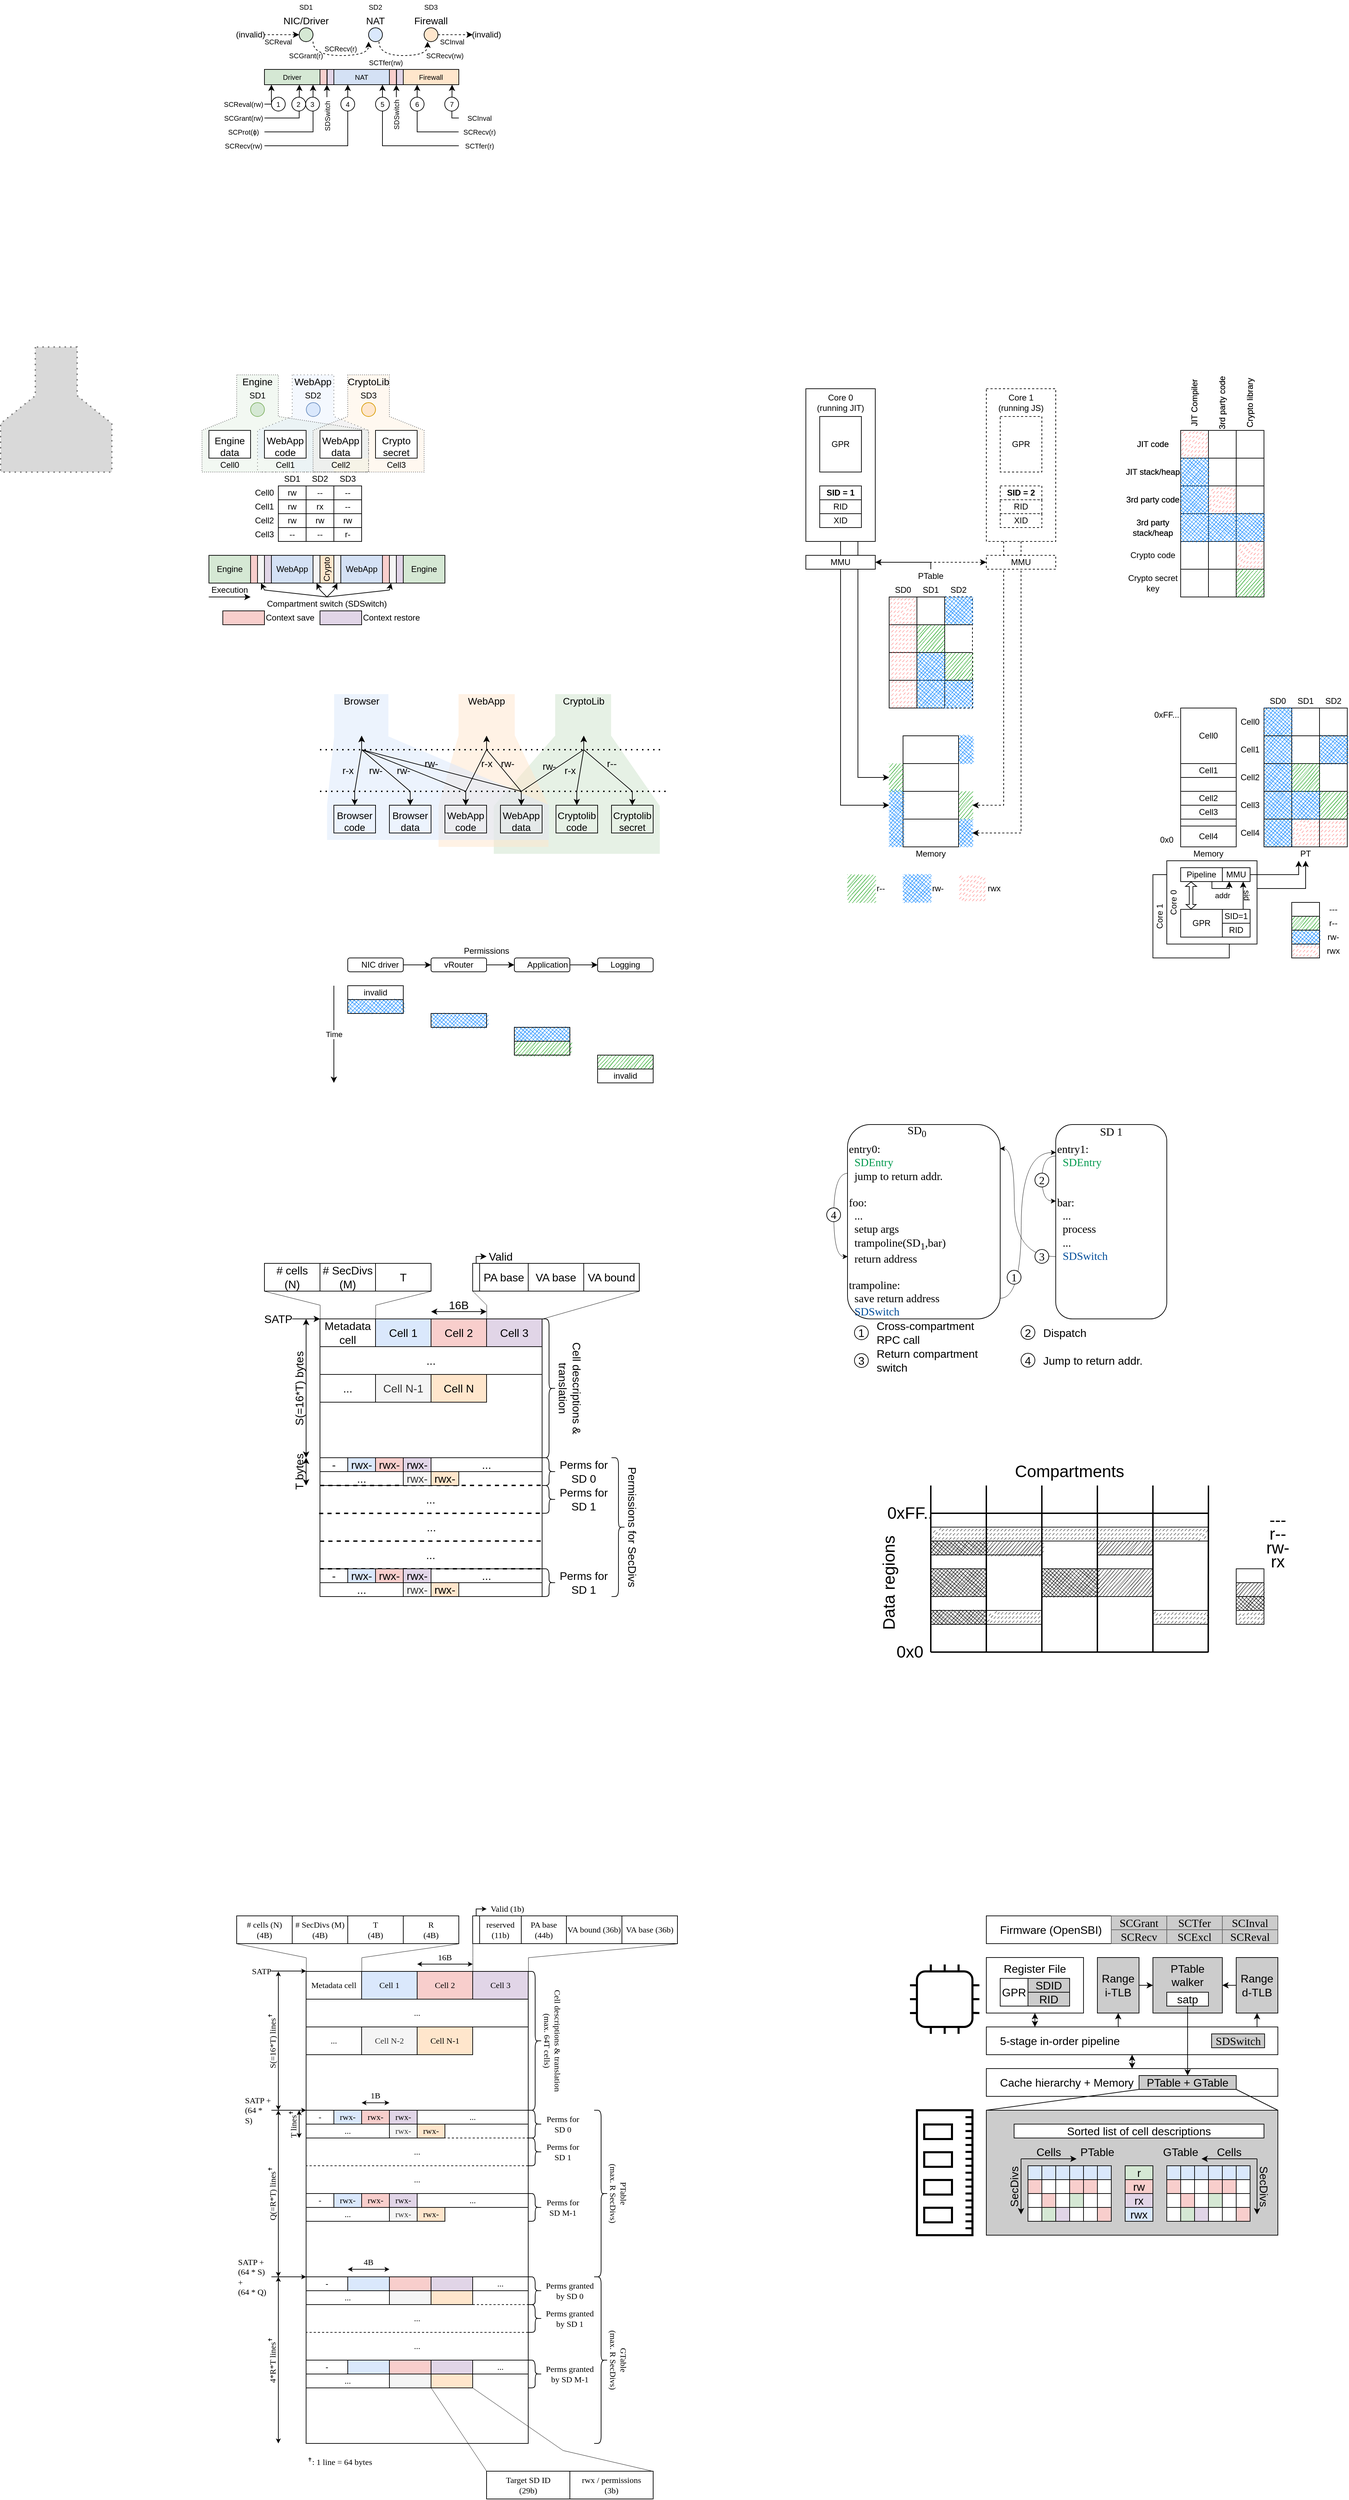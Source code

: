 <mxfile version="23.0.2" type="device">
  <diagram id="jXlh_G9AsPoEAq0eDPpy" name="Page-1">
    <mxGraphModel dx="3094" dy="1948" grid="1" gridSize="10" guides="1" tooltips="1" connect="1" arrows="1" fold="1" page="1" pageScale="1" pageWidth="850" pageHeight="1100" math="0" shadow="0">
      <root>
        <mxCell id="0" />
        <mxCell id="1" parent="0" />
        <mxCell id="DvNfjB0qsTX9vfGd882O-17" value="" style="group" parent="1" vertex="1" connectable="0">
          <mxGeometry x="-1140" width="160" height="180" as="geometry" />
        </mxCell>
        <mxCell id="DvNfjB0qsTX9vfGd882O-3" value="" style="endArrow=none;dashed=1;html=1;dashPattern=1 3;strokeWidth=2;rounded=0;fillColor=#f5f5f5;strokeColor=#666666;" parent="DvNfjB0qsTX9vfGd882O-17" edge="1">
          <mxGeometry width="50" height="50" relative="1" as="geometry">
            <mxPoint x="50" as="sourcePoint" />
            <mxPoint x="50" as="targetPoint" />
            <Array as="points">
              <mxPoint x="50" y="40" />
              <mxPoint x="50" y="70" />
              <mxPoint y="110" />
              <mxPoint y="180" />
              <mxPoint x="160" y="180" />
              <mxPoint x="160" y="110" />
              <mxPoint x="110" y="70" />
              <mxPoint x="110" />
            </Array>
          </mxGeometry>
        </mxCell>
        <mxCell id="DvNfjB0qsTX9vfGd882O-6" value="" style="rounded=0;whiteSpace=wrap;html=1;fillColor=#B3B3B3;fontColor=#333333;strokeColor=none;opacity=50;" parent="DvNfjB0qsTX9vfGd882O-17" vertex="1">
          <mxGeometry x="50" width="60" height="180" as="geometry" />
        </mxCell>
        <mxCell id="DvNfjB0qsTX9vfGd882O-14" value="" style="shape=manualInput;whiteSpace=wrap;html=1;strokeColor=none;size=40;fillColor=#B3B3B3;fontColor=#333333;opacity=50;" parent="DvNfjB0qsTX9vfGd882O-17" vertex="1">
          <mxGeometry y="70" width="50" height="110" as="geometry" />
        </mxCell>
        <mxCell id="DvNfjB0qsTX9vfGd882O-16" value="" style="shape=manualInput;whiteSpace=wrap;html=1;strokeColor=none;size=40;flipH=1;fillColor=#B3B3B3;fontColor=#333333;opacity=50;" parent="DvNfjB0qsTX9vfGd882O-17" vertex="1">
          <mxGeometry x="110" y="70" width="50" height="110" as="geometry" />
        </mxCell>
        <mxCell id="-WRaoLRZvA_84uhcC6-F-23" value="" style="rounded=0;whiteSpace=wrap;html=1;fontSize=10;strokeColor=default;fillColor=#CCCCCC;" parent="1" vertex="1">
          <mxGeometry x="280" y="2540" width="420" height="180" as="geometry" />
        </mxCell>
        <mxCell id="_eDWwH9uL6WIfEU0lGDr-195" value="" style="rounded=0;whiteSpace=wrap;html=1;fontFamily=Lucida Console;fontSize=16;fontColor=#000000;strokeColor=none;fillColor=none;align=left;verticalAlign=middle;movable=0;resizable=0;rotatable=0;deletable=0;editable=0;connectable=0;" parent="1" vertex="1">
          <mxGeometry x="40" y="1120" width="480" height="360" as="geometry" />
        </mxCell>
        <mxCell id="uqssBr_N7D8ikEpG01Ge-218" value="" style="rounded=0;whiteSpace=wrap;html=1;shadow=0;sketch=0;strokeColor=none;strokeWidth=1;fillColor=none;gradientDirection=south;align=center;movable=0;resizable=0;rotatable=0;deletable=0;editable=0;connectable=0;fontColor=default;" parent="1" vertex="1">
          <mxGeometry x="520" y="500" width="280" height="380" as="geometry" />
        </mxCell>
        <mxCell id="_eDWwH9uL6WIfEU0lGDr-205" value="" style="group" parent="1" vertex="1" connectable="0">
          <mxGeometry x="520" y="760" width="110" height="120" as="geometry" />
        </mxCell>
        <mxCell id="uqssBr_N7D8ikEpG01Ge-195" value="" style="rounded=0;whiteSpace=wrap;html=1;fontStyle=1" parent="_eDWwH9uL6WIfEU0lGDr-205" vertex="1">
          <mxGeometry width="110" height="120" as="geometry" />
        </mxCell>
        <mxCell id="_eDWwH9uL6WIfEU0lGDr-203" value="&lt;div&gt;Core 1&lt;/div&gt;" style="text;html=1;strokeColor=none;fillColor=none;align=center;verticalAlign=middle;whiteSpace=wrap;rounded=0;fontFamily=Helvetica;fontSize=12;fontColor=#000000;rotation=270;" parent="_eDWwH9uL6WIfEU0lGDr-205" vertex="1">
          <mxGeometry x="-50" y="50" width="120" height="20" as="geometry" />
        </mxCell>
        <mxCell id="_eDWwH9uL6WIfEU0lGDr-89" value="" style="rounded=0;whiteSpace=wrap;html=1;fontSize=16;strokeColor=none;fillColor=none;align=center;verticalAlign=middle;movable=0;resizable=0;rotatable=0;deletable=0;editable=0;connectable=0;" parent="1" vertex="1">
          <mxGeometry x="-760" y="1300" width="540" height="500" as="geometry" />
        </mxCell>
        <mxCell id="_eDWwH9uL6WIfEU0lGDr-88" style="edgeStyle=none;rounded=0;orthogonalLoop=1;jettySize=auto;html=1;exitX=0.25;exitY=0;exitDx=0;exitDy=0;entryX=1;entryY=1;entryDx=0;entryDy=0;fontSize=16;endArrow=none;endFill=0;strokeColor=#000000;strokeWidth=0.5;" parent="1" source="_eDWwH9uL6WIfEU0lGDr-12" target="_eDWwH9uL6WIfEU0lGDr-86" edge="1">
          <mxGeometry relative="1" as="geometry">
            <Array as="points">
              <mxPoint x="-600" y="1380" />
            </Array>
          </mxGeometry>
        </mxCell>
        <mxCell id="_eDWwH9uL6WIfEU0lGDr-12" value="" style="rounded=0;whiteSpace=wrap;html=1;fillColor=none;fontSize=16;strokeColor=#000000;" parent="1" vertex="1">
          <mxGeometry x="-680" y="1400" width="320" height="200" as="geometry" />
        </mxCell>
        <mxCell id="O8J28ylPXx9cQ7n1xdUe-42" value="" style="rounded=0;whiteSpace=wrap;html=1;fontColor=default;strokeColor=none;fillColor=none;movable=0;resizable=0;rotatable=0;deletable=0;editable=0;connectable=0;" parent="1" vertex="1">
          <mxGeometry x="-680" y="860" width="480" height="200" as="geometry" />
        </mxCell>
        <mxCell id="O8J28ylPXx9cQ7n1xdUe-30" value="" style="rounded=0;whiteSpace=wrap;html=1;shadow=0;sketch=1;strokeWidth=1;fillColor=#007FFF;gradientDirection=south;strokeColor=none;fillStyle=cross-hatch;fontColor=default;" parent="1" vertex="1">
          <mxGeometry x="-640" y="940" width="80" height="20" as="geometry" />
        </mxCell>
        <mxCell id="O8J28ylPXx9cQ7n1xdUe-31" value="" style="rounded=0;whiteSpace=wrap;html=1;shadow=0;sketch=1;strokeWidth=1;fillColor=#007FFF;gradientDirection=south;strokeColor=none;fillStyle=cross-hatch;fontColor=default;" parent="1" vertex="1">
          <mxGeometry x="-520" y="960" width="80" height="20" as="geometry" />
        </mxCell>
        <mxCell id="QfrNuQI47CHhdehq1mEs-80" value="" style="verticalLabelPosition=bottom;verticalAlign=top;html=1;shape=mxgraph.basic.polygon;polyCoords=[[0.38,0],[0.69,0],[0.69,0.26],[0.96,0.7],[0.96,1],[0.04,1],[0.04,0.7],[0.38,0.26]];polyline=0;fillColor=#d5e8d4;opacity=60;strokeColor=none;fontSize=14;" parent="1" vertex="1">
          <mxGeometry x="-440" y="500" width="260" height="230" as="geometry" />
        </mxCell>
        <mxCell id="QfrNuQI47CHhdehq1mEs-79" value="" style="verticalLabelPosition=bottom;verticalAlign=top;html=1;shape=mxgraph.basic.polygon;polyCoords=[[0.22,0],[0.67,0],[0.67,0.27],[0.94,0.73],[0.94,1],[0.06,1],[0.06,0.73],[0.22,0.27]];polyline=0;fillColor=#ffe6cc;opacity=50;strokeColor=none;fontSize=14;" parent="1" vertex="1">
          <mxGeometry x="-520" y="500" width="180" height="220" as="geometry" />
        </mxCell>
        <mxCell id="QfrNuQI47CHhdehq1mEs-78" value="" style="verticalLabelPosition=bottom;verticalAlign=top;html=1;shape=mxgraph.basic.polygon;polyCoords=[[0.06,0],[0.29,0],[0.29,0.29],[0.97,0.76],[0.97,1],[0.03,1],[0.03,0.76],[0.06,0.29]];polyline=0;fillColor=#dae8fc;opacity=50;strokeColor=none;fontStyle=1;fontSize=14;" parent="1" vertex="1">
          <mxGeometry x="-680" y="500" width="340" height="210" as="geometry" />
        </mxCell>
        <mxCell id="uqssBr_N7D8ikEpG01Ge-199" value="" style="rounded=0;whiteSpace=wrap;html=1;shadow=0;sketch=0;strokeWidth=1;fillColor=#FFFFFF;gradientDirection=south;align=center;" parent="1" vertex="1">
          <mxGeometry x="610" y="770" width="40" height="20" as="geometry" />
        </mxCell>
        <mxCell id="uqssBr_N7D8ikEpG01Ge-200" style="edgeStyle=orthogonalEdgeStyle;rounded=0;orthogonalLoop=1;jettySize=auto;html=1;exitX=1;exitY=0.5;exitDx=0;exitDy=0;entryX=0.5;entryY=1;entryDx=0;entryDy=0;startArrow=none;startFill=0;endArrow=classic;endFill=1;strokeColor=default;fontStyle=1" parent="1" source="uqssBr_N7D8ikEpG01Ge-198" target="uqssBr_N7D8ikEpG01Ge-133" edge="1">
          <mxGeometry relative="1" as="geometry">
            <Array as="points">
              <mxPoint x="740" y="780" />
            </Array>
          </mxGeometry>
        </mxCell>
        <mxCell id="uqssBr_N7D8ikEpG01Ge-198" value="" style="rounded=0;whiteSpace=wrap;html=1;shadow=0;sketch=0;strokeWidth=1;fillColor=#FFFFFF;gradientDirection=south;align=center;fontStyle=1" parent="1" vertex="1">
          <mxGeometry x="590" y="770" width="50" height="20" as="geometry" />
        </mxCell>
        <mxCell id="uqssBr_N7D8ikEpG01Ge-91" value="" style="rounded=0;whiteSpace=wrap;html=1;shadow=0;sketch=1;strokeWidth=1;fillColor=#009900;gradientDirection=south;strokeColor=none;fillStyle=hachure;" parent="1" vertex="1">
          <mxGeometry x="240" y="640" width="20" height="40" as="geometry" />
        </mxCell>
        <mxCell id="uqssBr_N7D8ikEpG01Ge-92" value="" style="rounded=0;whiteSpace=wrap;html=1;shadow=0;sketch=1;strokeWidth=1;fillColor=#007FFF;gradientDirection=south;strokeColor=none;fillStyle=cross-hatch;" parent="1" vertex="1">
          <mxGeometry x="240" y="680" width="20" height="40" as="geometry" />
        </mxCell>
        <mxCell id="uqssBr_N7D8ikEpG01Ge-97" value="" style="rounded=0;whiteSpace=wrap;html=1;shadow=0;sketch=1;strokeWidth=1;fillColor=#007FFF;gradientDirection=south;strokeColor=none;fillStyle=cross-hatch;" parent="1" vertex="1">
          <mxGeometry x="240" y="560" width="20" height="40" as="geometry" />
        </mxCell>
        <mxCell id="uqssBr_N7D8ikEpG01Ge-105" style="edgeStyle=orthogonalEdgeStyle;rounded=0;orthogonalLoop=1;jettySize=auto;html=1;exitX=0.25;exitY=1;exitDx=0;exitDy=0;entryX=1;entryY=0.5;entryDx=0;entryDy=0;endArrow=classic;endFill=1;dashed=1;" parent="1" source="uqssBr_N7D8ikEpG01Ge-13" target="uqssBr_N7D8ikEpG01Ge-91" edge="1">
          <mxGeometry relative="1" as="geometry" />
        </mxCell>
        <mxCell id="uqssBr_N7D8ikEpG01Ge-106" style="edgeStyle=orthogonalEdgeStyle;rounded=0;orthogonalLoop=1;jettySize=auto;html=1;exitX=0.5;exitY=1;exitDx=0;exitDy=0;entryX=1;entryY=0.5;entryDx=0;entryDy=0;endArrow=classic;endFill=1;dashed=1;" parent="1" source="uqssBr_N7D8ikEpG01Ge-13" target="uqssBr_N7D8ikEpG01Ge-92" edge="1">
          <mxGeometry relative="1" as="geometry" />
        </mxCell>
        <mxCell id="uqssBr_N7D8ikEpG01Ge-13" value="" style="rounded=0;whiteSpace=wrap;html=1;dashed=1;" parent="1" vertex="1">
          <mxGeometry x="280" y="60" width="100" height="220" as="geometry" />
        </mxCell>
        <mxCell id="uqssBr_N7D8ikEpG01Ge-104" style="edgeStyle=orthogonalEdgeStyle;rounded=0;orthogonalLoop=1;jettySize=auto;html=1;exitX=0.75;exitY=1;exitDx=0;exitDy=0;entryX=0;entryY=0.5;entryDx=0;entryDy=0;endArrow=classic;endFill=1;" parent="1" source="uqssBr_N7D8ikEpG01Ge-1" target="uqssBr_N7D8ikEpG01Ge-46" edge="1">
          <mxGeometry relative="1" as="geometry" />
        </mxCell>
        <mxCell id="uqssBr_N7D8ikEpG01Ge-107" style="edgeStyle=orthogonalEdgeStyle;rounded=0;orthogonalLoop=1;jettySize=auto;html=1;exitX=0.5;exitY=1;exitDx=0;exitDy=0;entryX=0;entryY=0.25;entryDx=0;entryDy=0;endArrow=classic;endFill=1;" parent="1" source="uqssBr_N7D8ikEpG01Ge-1" target="uqssBr_N7D8ikEpG01Ge-57" edge="1">
          <mxGeometry relative="1" as="geometry" />
        </mxCell>
        <mxCell id="uqssBr_N7D8ikEpG01Ge-1" value="" style="rounded=0;whiteSpace=wrap;html=1;" parent="1" vertex="1">
          <mxGeometry x="20" y="60" width="100" height="220" as="geometry" />
        </mxCell>
        <mxCell id="uqssBr_N7D8ikEpG01Ge-8" value="GPR" style="rounded=0;whiteSpace=wrap;html=1;" parent="1" vertex="1">
          <mxGeometry x="40" y="100" width="60" height="80" as="geometry" />
        </mxCell>
        <mxCell id="uqssBr_N7D8ikEpG01Ge-9" value="&lt;b&gt;SID = 1&lt;/b&gt;" style="rounded=0;whiteSpace=wrap;html=1;strokeWidth=1;" parent="1" vertex="1">
          <mxGeometry x="40" y="200" width="60" height="20" as="geometry" />
        </mxCell>
        <mxCell id="uqssBr_N7D8ikEpG01Ge-10" value="RID" style="rounded=0;whiteSpace=wrap;html=1;" parent="1" vertex="1">
          <mxGeometry x="40" y="220" width="60" height="20" as="geometry" />
        </mxCell>
        <mxCell id="uqssBr_N7D8ikEpG01Ge-11" value="XID" style="rounded=0;whiteSpace=wrap;html=1;" parent="1" vertex="1">
          <mxGeometry x="40" y="240" width="60" height="20" as="geometry" />
        </mxCell>
        <mxCell id="uqssBr_N7D8ikEpG01Ge-12" value="&lt;div&gt;Core 0&lt;/div&gt;&lt;div&gt;(running JIT)&lt;br&gt;&lt;/div&gt;" style="text;html=1;strokeColor=none;fillColor=none;align=center;verticalAlign=middle;whiteSpace=wrap;rounded=0;" parent="1" vertex="1">
          <mxGeometry x="20" y="60" width="100" height="40" as="geometry" />
        </mxCell>
        <mxCell id="uqssBr_N7D8ikEpG01Ge-27" value="&lt;div&gt;Core 1&lt;/div&gt;(running JS)" style="text;html=1;strokeColor=none;fillColor=none;align=center;verticalAlign=middle;whiteSpace=wrap;rounded=0;" parent="1" vertex="1">
          <mxGeometry x="280" y="60" width="100" height="40" as="geometry" />
        </mxCell>
        <mxCell id="uqssBr_N7D8ikEpG01Ge-37" value="SD1" style="text;html=1;strokeColor=none;fillColor=none;align=center;verticalAlign=middle;whiteSpace=wrap;rounded=0;shadow=0;sketch=0;" parent="1" vertex="1">
          <mxGeometry x="180" y="340" width="40" height="20" as="geometry" />
        </mxCell>
        <mxCell id="uqssBr_N7D8ikEpG01Ge-38" value="SD0" style="text;html=1;strokeColor=none;fillColor=none;align=center;verticalAlign=middle;whiteSpace=wrap;rounded=0;shadow=0;sketch=0;" parent="1" vertex="1">
          <mxGeometry x="140" y="340" width="40" height="20" as="geometry" />
        </mxCell>
        <mxCell id="uqssBr_N7D8ikEpG01Ge-39" value="SD2" style="text;html=1;strokeColor=none;fillColor=none;align=center;verticalAlign=middle;whiteSpace=wrap;rounded=0;shadow=0;sketch=0;" parent="1" vertex="1">
          <mxGeometry x="220" y="340" width="40" height="20" as="geometry" />
        </mxCell>
        <mxCell id="uqssBr_N7D8ikEpG01Ge-40" value="" style="rounded=0;whiteSpace=wrap;html=1;shadow=0;sketch=0;strokeWidth=1;fillColor=none;gradientDirection=south;" parent="1" vertex="1">
          <mxGeometry x="160" y="560" width="80" height="160" as="geometry" />
        </mxCell>
        <mxCell id="uqssBr_N7D8ikEpG01Ge-41" value="PTable" style="text;html=1;strokeColor=none;fillColor=none;align=center;verticalAlign=middle;whiteSpace=wrap;rounded=0;shadow=0;sketch=0;" parent="1" vertex="1">
          <mxGeometry x="180" y="320" width="40" height="20" as="geometry" />
        </mxCell>
        <mxCell id="uqssBr_N7D8ikEpG01Ge-42" style="edgeStyle=orthogonalEdgeStyle;rounded=0;orthogonalLoop=1;jettySize=auto;html=1;exitX=0;exitY=0.25;exitDx=0;exitDy=0;entryX=1;entryY=0.25;entryDx=0;entryDy=0;endArrow=none;endFill=0;" parent="1" source="uqssBr_N7D8ikEpG01Ge-40" target="uqssBr_N7D8ikEpG01Ge-40" edge="1">
          <mxGeometry relative="1" as="geometry">
            <Array as="points">
              <mxPoint x="200" y="600" />
              <mxPoint x="200" y="600" />
            </Array>
          </mxGeometry>
        </mxCell>
        <mxCell id="uqssBr_N7D8ikEpG01Ge-43" style="edgeStyle=orthogonalEdgeStyle;rounded=0;orthogonalLoop=1;jettySize=auto;html=1;exitX=0;exitY=0.5;exitDx=0;exitDy=0;entryX=1;entryY=0.5;entryDx=0;entryDy=0;endArrow=none;endFill=0;" parent="1" source="uqssBr_N7D8ikEpG01Ge-40" target="uqssBr_N7D8ikEpG01Ge-40" edge="1">
          <mxGeometry relative="1" as="geometry">
            <Array as="points">
              <mxPoint x="200" y="640" />
              <mxPoint x="200" y="640" />
            </Array>
          </mxGeometry>
        </mxCell>
        <mxCell id="uqssBr_N7D8ikEpG01Ge-44" style="edgeStyle=orthogonalEdgeStyle;rounded=0;orthogonalLoop=1;jettySize=auto;html=1;exitX=0;exitY=0.75;exitDx=0;exitDy=0;entryX=1;entryY=0.75;entryDx=0;entryDy=0;endArrow=none;endFill=0;" parent="1" source="uqssBr_N7D8ikEpG01Ge-40" target="uqssBr_N7D8ikEpG01Ge-40" edge="1">
          <mxGeometry relative="1" as="geometry">
            <Array as="points">
              <mxPoint x="200" y="680" />
              <mxPoint x="200" y="680" />
            </Array>
          </mxGeometry>
        </mxCell>
        <mxCell id="uqssBr_N7D8ikEpG01Ge-46" value="" style="rounded=0;whiteSpace=wrap;html=1;shadow=0;sketch=1;strokeWidth=1;fillColor=#009900;gradientDirection=south;strokeColor=none;fillStyle=hachure;" parent="1" vertex="1">
          <mxGeometry x="140" y="600" width="20" height="40" as="geometry" />
        </mxCell>
        <mxCell id="uqssBr_N7D8ikEpG01Ge-49" value="" style="rounded=0;whiteSpace=wrap;html=1;shadow=0;sketch=1;strokeWidth=1;fillColor=#009900;gradientDirection=south;strokeColor=none;fillStyle=hachure;fontColor=default;" parent="1" vertex="1">
          <mxGeometry x="80" y="760" width="40" height="40" as="geometry" />
        </mxCell>
        <mxCell id="uqssBr_N7D8ikEpG01Ge-51" value="" style="rounded=0;whiteSpace=wrap;html=1;shadow=0;sketch=1;strokeWidth=1;fillColor=#009900;gradientDirection=south;strokeColor=none;fillStyle=hachure;" parent="1" vertex="1">
          <mxGeometry x="220" y="440" width="40" height="40" as="geometry" />
        </mxCell>
        <mxCell id="uqssBr_N7D8ikEpG01Ge-56" value="" style="rounded=0;whiteSpace=wrap;html=1;shadow=0;sketch=1;strokeWidth=1;fillColor=#007FFF;gradientDirection=south;strokeColor=none;fillStyle=cross-hatch;" parent="1" vertex="1">
          <mxGeometry x="220" y="480" width="40" height="40" as="geometry" />
        </mxCell>
        <mxCell id="uqssBr_N7D8ikEpG01Ge-57" value="" style="rounded=0;whiteSpace=wrap;html=1;shadow=0;sketch=1;strokeWidth=1;fillColor=#007FFF;gradientDirection=south;strokeColor=none;fillStyle=cross-hatch;" parent="1" vertex="1">
          <mxGeometry x="140" y="640" width="20" height="80" as="geometry" />
        </mxCell>
        <mxCell id="uqssBr_N7D8ikEpG01Ge-59" value="" style="rounded=0;whiteSpace=wrap;html=1;shadow=0;sketch=0;fillColor=none;gradientDirection=south;strokeWidth=1;container=1;dashed=1;" parent="1" vertex="1">
          <mxGeometry x="220" y="360" width="40" height="160" as="geometry" />
        </mxCell>
        <mxCell id="uqssBr_N7D8ikEpG01Ge-95" value="" style="rounded=0;whiteSpace=wrap;html=1;shadow=0;sketch=1;strokeWidth=1;fillColor=#007FFF;gradientDirection=south;strokeColor=none;fillStyle=cross-hatch;" parent="uqssBr_N7D8ikEpG01Ge-59" vertex="1">
          <mxGeometry width="40" height="40" as="geometry" />
        </mxCell>
        <mxCell id="uqssBr_N7D8ikEpG01Ge-60" style="edgeStyle=orthogonalEdgeStyle;rounded=0;orthogonalLoop=1;jettySize=auto;html=1;exitX=0;exitY=0.25;exitDx=0;exitDy=0;entryX=1;entryY=0.25;entryDx=0;entryDy=0;endArrow=none;endFill=0;" parent="1" source="uqssBr_N7D8ikEpG01Ge-59" target="uqssBr_N7D8ikEpG01Ge-59" edge="1">
          <mxGeometry relative="1" as="geometry">
            <Array as="points">
              <mxPoint x="240" y="400" />
              <mxPoint x="240" y="400" />
            </Array>
          </mxGeometry>
        </mxCell>
        <mxCell id="uqssBr_N7D8ikEpG01Ge-61" style="edgeStyle=orthogonalEdgeStyle;rounded=0;orthogonalLoop=1;jettySize=auto;html=1;exitX=0;exitY=0.5;exitDx=0;exitDy=0;entryX=1;entryY=0.5;entryDx=0;entryDy=0;endArrow=none;endFill=0;" parent="1" source="uqssBr_N7D8ikEpG01Ge-59" target="uqssBr_N7D8ikEpG01Ge-59" edge="1">
          <mxGeometry relative="1" as="geometry">
            <Array as="points">
              <mxPoint x="250" y="440" />
              <mxPoint x="250" y="440" />
            </Array>
          </mxGeometry>
        </mxCell>
        <mxCell id="uqssBr_N7D8ikEpG01Ge-62" style="edgeStyle=orthogonalEdgeStyle;rounded=0;orthogonalLoop=1;jettySize=auto;html=1;exitX=0;exitY=0.75;exitDx=0;exitDy=0;entryX=1;entryY=0.75;entryDx=0;entryDy=0;endArrow=none;endFill=0;" parent="1" source="uqssBr_N7D8ikEpG01Ge-59" target="uqssBr_N7D8ikEpG01Ge-59" edge="1">
          <mxGeometry relative="1" as="geometry">
            <Array as="points">
              <mxPoint x="250" y="480" />
              <mxPoint x="250" y="480" />
            </Array>
          </mxGeometry>
        </mxCell>
        <mxCell id="uqssBr_N7D8ikEpG01Ge-78" value="" style="group" parent="1" vertex="1" connectable="0">
          <mxGeometry x="180" y="360" width="40" height="160" as="geometry" />
        </mxCell>
        <mxCell id="uqssBr_N7D8ikEpG01Ge-32" value="" style="rounded=0;whiteSpace=wrap;html=1;shadow=0;sketch=0;fillColor=none;gradientDirection=south;strokeWidth=1;" parent="uqssBr_N7D8ikEpG01Ge-78" vertex="1">
          <mxGeometry width="40" height="160" as="geometry" />
        </mxCell>
        <mxCell id="uqssBr_N7D8ikEpG01Ge-77" style="edgeStyle=orthogonalEdgeStyle;rounded=0;orthogonalLoop=1;jettySize=auto;html=1;exitX=0;exitY=0.75;exitDx=0;exitDy=0;entryX=1;entryY=0.75;entryDx=0;entryDy=0;endArrow=none;endFill=0;" parent="uqssBr_N7D8ikEpG01Ge-78" source="uqssBr_N7D8ikEpG01Ge-32" target="uqssBr_N7D8ikEpG01Ge-32" edge="1">
          <mxGeometry relative="1" as="geometry">
            <Array as="points">
              <mxPoint x="20" y="120" />
              <mxPoint x="20" y="120" />
            </Array>
          </mxGeometry>
        </mxCell>
        <mxCell id="uqssBr_N7D8ikEpG01Ge-45" value="" style="rounded=0;whiteSpace=wrap;html=1;shadow=0;sketch=1;strokeWidth=1;fillColor=#009900;gradientDirection=south;strokeColor=none;fillStyle=hachure;" parent="uqssBr_N7D8ikEpG01Ge-78" vertex="1">
          <mxGeometry y="40" width="40" height="40" as="geometry" />
        </mxCell>
        <mxCell id="uqssBr_N7D8ikEpG01Ge-54" value="" style="rounded=0;whiteSpace=wrap;html=1;shadow=0;sketch=1;strokeWidth=1;fillColor=#007FFF;gradientDirection=south;strokeColor=none;fillStyle=cross-hatch;" parent="uqssBr_N7D8ikEpG01Ge-78" vertex="1">
          <mxGeometry y="80" width="40" height="40" as="geometry" />
        </mxCell>
        <mxCell id="uqssBr_N7D8ikEpG01Ge-55" value="" style="rounded=0;whiteSpace=wrap;html=1;shadow=0;sketch=1;strokeWidth=1;fillColor=#007FFF;gradientDirection=south;strokeColor=none;fillStyle=cross-hatch;" parent="uqssBr_N7D8ikEpG01Ge-78" vertex="1">
          <mxGeometry y="120" width="40" height="40" as="geometry" />
        </mxCell>
        <mxCell id="uqssBr_N7D8ikEpG01Ge-75" style="edgeStyle=orthogonalEdgeStyle;rounded=0;orthogonalLoop=1;jettySize=auto;html=1;exitX=0;exitY=0.25;exitDx=0;exitDy=0;entryX=0;entryY=0.25;entryDx=0;entryDy=0;endArrow=none;endFill=0;" parent="1" source="uqssBr_N7D8ikEpG01Ge-32" target="uqssBr_N7D8ikEpG01Ge-59" edge="1">
          <mxGeometry relative="1" as="geometry">
            <Array as="points">
              <mxPoint x="190" y="400" />
              <mxPoint x="190" y="400" />
            </Array>
          </mxGeometry>
        </mxCell>
        <mxCell id="uqssBr_N7D8ikEpG01Ge-76" style="edgeStyle=orthogonalEdgeStyle;rounded=0;orthogonalLoop=1;jettySize=auto;html=1;exitX=0;exitY=0.5;exitDx=0;exitDy=0;entryX=0;entryY=0.5;entryDx=0;entryDy=0;endArrow=none;endFill=0;" parent="1" source="uqssBr_N7D8ikEpG01Ge-32" target="uqssBr_N7D8ikEpG01Ge-59" edge="1">
          <mxGeometry relative="1" as="geometry">
            <Array as="points">
              <mxPoint x="190" y="440" />
              <mxPoint x="190" y="440" />
            </Array>
          </mxGeometry>
        </mxCell>
        <mxCell id="uqssBr_N7D8ikEpG01Ge-79" value="" style="group" parent="1" vertex="1" connectable="0">
          <mxGeometry x="140" y="360" width="40" height="160" as="geometry" />
        </mxCell>
        <mxCell id="uqssBr_N7D8ikEpG01Ge-80" value="" style="rounded=0;whiteSpace=wrap;html=1;shadow=0;sketch=0;fillColor=none;gradientDirection=south;strokeWidth=1;" parent="uqssBr_N7D8ikEpG01Ge-79" vertex="1">
          <mxGeometry width="40" height="160" as="geometry" />
        </mxCell>
        <mxCell id="uqssBr_N7D8ikEpG01Ge-81" style="edgeStyle=orthogonalEdgeStyle;rounded=0;orthogonalLoop=1;jettySize=auto;html=1;exitX=0;exitY=0.75;exitDx=0;exitDy=0;entryX=1;entryY=0.75;entryDx=0;entryDy=0;endArrow=none;endFill=0;" parent="uqssBr_N7D8ikEpG01Ge-79" source="uqssBr_N7D8ikEpG01Ge-80" target="uqssBr_N7D8ikEpG01Ge-80" edge="1">
          <mxGeometry relative="1" as="geometry">
            <Array as="points">
              <mxPoint x="20" y="120" />
              <mxPoint x="20" y="120" />
            </Array>
          </mxGeometry>
        </mxCell>
        <mxCell id="uqssBr_N7D8ikEpG01Ge-82" style="edgeStyle=orthogonalEdgeStyle;rounded=0;orthogonalLoop=1;jettySize=auto;html=1;exitX=0;exitY=0.5;exitDx=0;exitDy=0;entryX=1;entryY=0.5;entryDx=0;entryDy=0;endArrow=none;endFill=0;" parent="uqssBr_N7D8ikEpG01Ge-79" source="uqssBr_N7D8ikEpG01Ge-80" target="uqssBr_N7D8ikEpG01Ge-80" edge="1">
          <mxGeometry relative="1" as="geometry">
            <Array as="points">
              <mxPoint x="20" y="80" />
              <mxPoint x="20" y="80" />
            </Array>
          </mxGeometry>
        </mxCell>
        <mxCell id="uqssBr_N7D8ikEpG01Ge-83" style="edgeStyle=orthogonalEdgeStyle;rounded=0;orthogonalLoop=1;jettySize=auto;html=1;exitX=0;exitY=0.25;exitDx=0;exitDy=0;entryX=1;entryY=0.25;entryDx=0;entryDy=0;endArrow=none;endFill=0;" parent="uqssBr_N7D8ikEpG01Ge-79" source="uqssBr_N7D8ikEpG01Ge-80" target="uqssBr_N7D8ikEpG01Ge-80" edge="1">
          <mxGeometry relative="1" as="geometry">
            <Array as="points">
              <mxPoint x="20" y="40" />
              <mxPoint x="20" y="40" />
            </Array>
          </mxGeometry>
        </mxCell>
        <mxCell id="uqssBr_N7D8ikEpG01Ge-85" value="" style="rounded=0;whiteSpace=wrap;html=1;shadow=0;sketch=1;strokeWidth=1;fillColor=#FF6666;gradientDirection=south;strokeColor=none;fillStyle=dashed;" parent="uqssBr_N7D8ikEpG01Ge-79" vertex="1">
          <mxGeometry width="40" height="160" as="geometry" />
        </mxCell>
        <mxCell id="uqssBr_N7D8ikEpG01Ge-84" value="" style="rounded=0;whiteSpace=wrap;html=1;shadow=0;sketch=1;strokeWidth=1;fillColor=#FF6666;gradientDirection=south;strokeColor=none;fillStyle=dashed;" parent="1" vertex="1">
          <mxGeometry x="240" y="760" width="40" height="40" as="geometry" />
        </mxCell>
        <mxCell id="uqssBr_N7D8ikEpG01Ge-98" value="GPR" style="rounded=0;whiteSpace=wrap;html=1;dashed=1;" parent="1" vertex="1">
          <mxGeometry x="300" y="100" width="60" height="80" as="geometry" />
        </mxCell>
        <mxCell id="uqssBr_N7D8ikEpG01Ge-99" value="&lt;b&gt;SID = 2&lt;/b&gt;" style="rounded=0;whiteSpace=wrap;html=1;strokeWidth=1;dashed=1;" parent="1" vertex="1">
          <mxGeometry x="300" y="200" width="60" height="20" as="geometry" />
        </mxCell>
        <mxCell id="uqssBr_N7D8ikEpG01Ge-100" value="RID" style="rounded=0;whiteSpace=wrap;html=1;dashed=1;" parent="1" vertex="1">
          <mxGeometry x="300" y="220" width="60" height="20" as="geometry" />
        </mxCell>
        <mxCell id="uqssBr_N7D8ikEpG01Ge-101" value="XID" style="rounded=0;whiteSpace=wrap;html=1;dashed=1;" parent="1" vertex="1">
          <mxGeometry x="300" y="240" width="60" height="20" as="geometry" />
        </mxCell>
        <mxCell id="uqssBr_N7D8ikEpG01Ge-103" value="Memory" style="text;html=1;strokeColor=none;fillColor=none;align=center;verticalAlign=middle;whiteSpace=wrap;rounded=0;shadow=0;sketch=0;" parent="1" vertex="1">
          <mxGeometry x="170" y="720" width="60" height="20" as="geometry" />
        </mxCell>
        <mxCell id="uqssBr_N7D8ikEpG01Ge-111" style="edgeStyle=orthogonalEdgeStyle;rounded=0;orthogonalLoop=1;jettySize=auto;html=1;exitX=1;exitY=0.5;exitDx=0;exitDy=0;entryX=0.5;entryY=0;entryDx=0;entryDy=0;endArrow=none;endFill=0;startArrow=classic;startFill=1;" parent="1" source="uqssBr_N7D8ikEpG01Ge-108" target="uqssBr_N7D8ikEpG01Ge-41" edge="1">
          <mxGeometry relative="1" as="geometry">
            <Array as="points">
              <mxPoint x="200" y="310" />
            </Array>
          </mxGeometry>
        </mxCell>
        <mxCell id="uqssBr_N7D8ikEpG01Ge-108" value="MMU" style="rounded=0;whiteSpace=wrap;html=1;shadow=0;sketch=0;strokeWidth=1;fillColor=#FFFFFF;gradientDirection=south;fillStyle=solid;" parent="1" vertex="1">
          <mxGeometry x="20" y="300" width="100" height="20" as="geometry" />
        </mxCell>
        <mxCell id="uqssBr_N7D8ikEpG01Ge-112" style="edgeStyle=orthogonalEdgeStyle;rounded=0;orthogonalLoop=1;jettySize=auto;html=1;exitX=0;exitY=0.5;exitDx=0;exitDy=0;entryX=0.5;entryY=0;entryDx=0;entryDy=0;dashed=1;endArrow=none;endFill=0;startArrow=classic;startFill=1;" parent="1" source="uqssBr_N7D8ikEpG01Ge-110" target="uqssBr_N7D8ikEpG01Ge-41" edge="1">
          <mxGeometry relative="1" as="geometry">
            <Array as="points">
              <mxPoint x="200" y="310" />
            </Array>
          </mxGeometry>
        </mxCell>
        <mxCell id="uqssBr_N7D8ikEpG01Ge-110" value="MMU" style="rounded=0;whiteSpace=wrap;html=1;shadow=0;dashed=1;sketch=0;strokeWidth=1;fillColor=#FFFFFF;gradientDirection=south;fillStyle=solid;" parent="1" vertex="1">
          <mxGeometry x="280" y="300" width="100" height="20" as="geometry" />
        </mxCell>
        <mxCell id="uqssBr_N7D8ikEpG01Ge-118" value="" style="rounded=0;whiteSpace=wrap;html=1;shadow=0;sketch=1;strokeWidth=1;fillColor=#007FFF;gradientDirection=south;strokeColor=none;fillStyle=cross-hatch;fontColor=default;" parent="1" vertex="1">
          <mxGeometry x="160" y="760" width="40" height="40" as="geometry" />
        </mxCell>
        <mxCell id="uqssBr_N7D8ikEpG01Ge-120" value="r--" style="text;html=1;strokeColor=none;fillColor=none;align=left;verticalAlign=middle;whiteSpace=wrap;rounded=0;shadow=0;sketch=0;" parent="1" vertex="1">
          <mxGeometry x="120" y="760" width="40" height="40" as="geometry" />
        </mxCell>
        <mxCell id="uqssBr_N7D8ikEpG01Ge-121" value="rw-" style="text;html=1;strokeColor=none;fillColor=none;align=left;verticalAlign=middle;whiteSpace=wrap;rounded=0;shadow=0;sketch=0;" parent="1" vertex="1">
          <mxGeometry x="200" y="760" width="40" height="40" as="geometry" />
        </mxCell>
        <mxCell id="uqssBr_N7D8ikEpG01Ge-122" value="rwx" style="text;html=1;strokeColor=none;fillColor=none;align=left;verticalAlign=middle;whiteSpace=wrap;rounded=0;shadow=0;sketch=0;" parent="1" vertex="1">
          <mxGeometry x="280" y="760" width="40" height="40" as="geometry" />
        </mxCell>
        <mxCell id="uqssBr_N7D8ikEpG01Ge-123" value="" style="rounded=0;whiteSpace=wrap;html=1;shadow=0;sketch=0;strokeWidth=1;fillColor=none;gradientDirection=south;strokeColor=default;fontColor=default;" parent="1" vertex="1">
          <mxGeometry x="560" y="520" width="80" height="200" as="geometry" />
        </mxCell>
        <mxCell id="uqssBr_N7D8ikEpG01Ge-129" value="Memory" style="text;html=1;strokeColor=none;fillColor=none;align=center;verticalAlign=middle;whiteSpace=wrap;rounded=0;shadow=0;sketch=0;" parent="1" vertex="1">
          <mxGeometry x="570" y="720" width="60" height="20" as="geometry" />
        </mxCell>
        <mxCell id="uqssBr_N7D8ikEpG01Ge-130" value="SD1" style="text;html=1;strokeColor=none;fillColor=none;align=center;verticalAlign=middle;whiteSpace=wrap;rounded=0;shadow=0;sketch=0;fontColor=default;" parent="1" vertex="1">
          <mxGeometry x="720" y="500" width="40" height="20" as="geometry" />
        </mxCell>
        <mxCell id="uqssBr_N7D8ikEpG01Ge-131" value="SD0" style="text;html=1;strokeColor=none;fillColor=none;align=center;verticalAlign=middle;whiteSpace=wrap;rounded=0;shadow=0;sketch=0;fontColor=default;" parent="1" vertex="1">
          <mxGeometry x="680" y="500" width="40" height="20" as="geometry" />
        </mxCell>
        <mxCell id="uqssBr_N7D8ikEpG01Ge-132" value="SD2" style="text;html=1;strokeColor=none;fillColor=none;align=center;verticalAlign=middle;whiteSpace=wrap;rounded=0;shadow=0;sketch=0;fontColor=default;" parent="1" vertex="1">
          <mxGeometry x="760" y="500" width="40" height="20" as="geometry" />
        </mxCell>
        <mxCell id="uqssBr_N7D8ikEpG01Ge-133" value="PT" style="text;html=1;strokeColor=none;fillColor=none;align=center;verticalAlign=middle;whiteSpace=wrap;rounded=0;shadow=0;sketch=0;" parent="1" vertex="1">
          <mxGeometry x="720" y="720" width="40" height="20" as="geometry" />
        </mxCell>
        <mxCell id="uqssBr_N7D8ikEpG01Ge-134" value="" style="rounded=0;whiteSpace=wrap;html=1;shadow=0;sketch=1;strokeWidth=1;fillColor=#009900;gradientDirection=south;strokeColor=none;fillStyle=hachure;fontColor=default;" parent="1" vertex="1">
          <mxGeometry x="760" y="640" width="40" height="40" as="geometry" />
        </mxCell>
        <mxCell id="uqssBr_N7D8ikEpG01Ge-136" value="" style="rounded=0;whiteSpace=wrap;html=1;shadow=0;sketch=0;fillColor=none;gradientDirection=south;strokeWidth=1;container=1;strokeColor=default;fontColor=default;" parent="1" vertex="1">
          <mxGeometry x="760" y="560" width="40" height="160" as="geometry" />
        </mxCell>
        <mxCell id="uqssBr_N7D8ikEpG01Ge-137" value="" style="rounded=0;whiteSpace=wrap;html=1;shadow=0;sketch=1;strokeWidth=1;fillColor=#007FFF;gradientDirection=south;strokeColor=none;fillStyle=cross-hatch;fontColor=default;" parent="uqssBr_N7D8ikEpG01Ge-136" vertex="1">
          <mxGeometry width="40" height="40" as="geometry" />
        </mxCell>
        <mxCell id="uqssBr_N7D8ikEpG01Ge-138" style="edgeStyle=orthogonalEdgeStyle;rounded=0;orthogonalLoop=1;jettySize=auto;html=1;exitX=0;exitY=0.25;exitDx=0;exitDy=0;entryX=1;entryY=0.25;entryDx=0;entryDy=0;endArrow=none;endFill=0;" parent="1" source="uqssBr_N7D8ikEpG01Ge-136" target="uqssBr_N7D8ikEpG01Ge-136" edge="1">
          <mxGeometry relative="1" as="geometry">
            <Array as="points">
              <mxPoint x="780" y="600" />
              <mxPoint x="780" y="600" />
            </Array>
          </mxGeometry>
        </mxCell>
        <mxCell id="uqssBr_N7D8ikEpG01Ge-139" style="edgeStyle=orthogonalEdgeStyle;rounded=0;orthogonalLoop=1;jettySize=auto;html=1;exitX=0;exitY=0.5;exitDx=0;exitDy=0;entryX=1;entryY=0.5;entryDx=0;entryDy=0;endArrow=none;endFill=0;fontColor=default;" parent="1" source="uqssBr_N7D8ikEpG01Ge-136" target="uqssBr_N7D8ikEpG01Ge-136" edge="1">
          <mxGeometry relative="1" as="geometry">
            <Array as="points">
              <mxPoint x="790" y="640" />
              <mxPoint x="790" y="640" />
            </Array>
          </mxGeometry>
        </mxCell>
        <mxCell id="uqssBr_N7D8ikEpG01Ge-140" style="edgeStyle=orthogonalEdgeStyle;rounded=0;orthogonalLoop=1;jettySize=auto;html=1;exitX=0;exitY=0.75;exitDx=0;exitDy=0;entryX=1;entryY=0.75;entryDx=0;entryDy=0;endArrow=none;endFill=0;fontColor=default;" parent="1" source="uqssBr_N7D8ikEpG01Ge-136" target="uqssBr_N7D8ikEpG01Ge-136" edge="1">
          <mxGeometry relative="1" as="geometry">
            <Array as="points">
              <mxPoint x="790" y="680" />
              <mxPoint x="790" y="680" />
            </Array>
          </mxGeometry>
        </mxCell>
        <mxCell id="uqssBr_N7D8ikEpG01Ge-147" style="edgeStyle=orthogonalEdgeStyle;rounded=0;orthogonalLoop=1;jettySize=auto;html=1;exitX=0;exitY=0.25;exitDx=0;exitDy=0;entryX=0;entryY=0.25;entryDx=0;entryDy=0;endArrow=none;endFill=0;" parent="1" source="uqssBr_N7D8ikEpG01Ge-142" target="uqssBr_N7D8ikEpG01Ge-136" edge="1">
          <mxGeometry relative="1" as="geometry">
            <Array as="points">
              <mxPoint x="730" y="600" />
              <mxPoint x="730" y="600" />
            </Array>
          </mxGeometry>
        </mxCell>
        <mxCell id="uqssBr_N7D8ikEpG01Ge-148" style="edgeStyle=orthogonalEdgeStyle;rounded=0;orthogonalLoop=1;jettySize=auto;html=1;exitX=0;exitY=0.5;exitDx=0;exitDy=0;entryX=0;entryY=0.5;entryDx=0;entryDy=0;endArrow=none;endFill=0;fontColor=default;" parent="1" source="uqssBr_N7D8ikEpG01Ge-142" target="uqssBr_N7D8ikEpG01Ge-136" edge="1">
          <mxGeometry relative="1" as="geometry">
            <Array as="points">
              <mxPoint x="730" y="640" />
              <mxPoint x="730" y="640" />
            </Array>
          </mxGeometry>
        </mxCell>
        <mxCell id="uqssBr_N7D8ikEpG01Ge-155" value="Cell0" style="text;html=1;strokeColor=none;fillColor=none;align=center;verticalAlign=middle;whiteSpace=wrap;rounded=0;shadow=0;sketch=0;" parent="1" vertex="1">
          <mxGeometry x="640" y="530" width="40" height="20" as="geometry" />
        </mxCell>
        <mxCell id="uqssBr_N7D8ikEpG01Ge-156" value="Cell1" style="text;html=1;strokeColor=none;fillColor=none;align=center;verticalAlign=middle;whiteSpace=wrap;rounded=0;shadow=0;sketch=0;" parent="1" vertex="1">
          <mxGeometry x="640" y="570" width="40" height="20" as="geometry" />
        </mxCell>
        <mxCell id="uqssBr_N7D8ikEpG01Ge-157" value="Cell2" style="text;html=1;strokeColor=none;fillColor=none;align=center;verticalAlign=middle;whiteSpace=wrap;rounded=0;shadow=0;sketch=0;" parent="1" vertex="1">
          <mxGeometry x="640" y="610" width="40" height="20" as="geometry" />
        </mxCell>
        <mxCell id="uqssBr_N7D8ikEpG01Ge-158" value="Cell3" style="text;html=1;strokeColor=none;fillColor=none;align=center;verticalAlign=middle;whiteSpace=wrap;rounded=0;shadow=0;sketch=0;fontColor=default;" parent="1" vertex="1">
          <mxGeometry x="640" y="650" width="40" height="20" as="geometry" />
        </mxCell>
        <mxCell id="uqssBr_N7D8ikEpG01Ge-160" value="" style="rounded=0;whiteSpace=wrap;html=1;fillColor=default;" parent="1" vertex="1">
          <mxGeometry x="540" y="740" width="130" height="120" as="geometry" />
        </mxCell>
        <mxCell id="uqssBr_N7D8ikEpG01Ge-161" value="GPR" style="rounded=0;whiteSpace=wrap;html=1;" parent="1" vertex="1">
          <mxGeometry x="560" y="810" width="60" height="40" as="geometry" />
        </mxCell>
        <mxCell id="uqssBr_N7D8ikEpG01Ge-182" style="edgeStyle=orthogonalEdgeStyle;rounded=0;orthogonalLoop=1;jettySize=auto;html=1;exitX=0.75;exitY=0;exitDx=0;exitDy=0;entryX=0.75;entryY=1;entryDx=0;entryDy=0;startArrow=none;startFill=0;endArrow=classic;endFill=1;" parent="1" source="uqssBr_N7D8ikEpG01Ge-162" target="uqssBr_N7D8ikEpG01Ge-166" edge="1">
          <mxGeometry relative="1" as="geometry">
            <Array as="points">
              <mxPoint x="650" y="810" />
            </Array>
          </mxGeometry>
        </mxCell>
        <mxCell id="uqssBr_N7D8ikEpG01Ge-162" value="&lt;span&gt;SID=1&lt;br&gt;&lt;/span&gt;" style="rounded=0;whiteSpace=wrap;html=1;strokeWidth=1;fontStyle=0" parent="1" vertex="1">
          <mxGeometry x="620" y="810" width="40" height="20" as="geometry" />
        </mxCell>
        <mxCell id="uqssBr_N7D8ikEpG01Ge-163" value="RID" style="rounded=0;whiteSpace=wrap;html=1;" parent="1" vertex="1">
          <mxGeometry x="620" y="830" width="40" height="20" as="geometry" />
        </mxCell>
        <mxCell id="uqssBr_N7D8ikEpG01Ge-181" style="edgeStyle=orthogonalEdgeStyle;rounded=0;orthogonalLoop=1;jettySize=auto;html=1;exitX=1;exitY=0.5;exitDx=0;exitDy=0;entryX=0.25;entryY=1;entryDx=0;entryDy=0;startArrow=none;startFill=0;endArrow=classic;endFill=1;" parent="1" source="uqssBr_N7D8ikEpG01Ge-166" target="uqssBr_N7D8ikEpG01Ge-133" edge="1">
          <mxGeometry relative="1" as="geometry" />
        </mxCell>
        <mxCell id="uqssBr_N7D8ikEpG01Ge-166" value="MMU" style="rounded=0;whiteSpace=wrap;html=1;shadow=0;sketch=0;strokeWidth=1;fillColor=#FFFFFF;gradientDirection=south;align=center;" parent="1" vertex="1">
          <mxGeometry x="620" y="750" width="40" height="20" as="geometry" />
        </mxCell>
        <mxCell id="uqssBr_N7D8ikEpG01Ge-176" value="addr" style="edgeStyle=orthogonalEdgeStyle;rounded=0;orthogonalLoop=1;jettySize=auto;html=1;exitX=0.75;exitY=1;exitDx=0;exitDy=0;entryX=0.25;entryY=1;entryDx=0;entryDy=0;startArrow=none;startFill=0;endArrow=classic;endFill=1;" parent="1" source="uqssBr_N7D8ikEpG01Ge-168" target="uqssBr_N7D8ikEpG01Ge-166" edge="1">
          <mxGeometry x="0.111" y="-10" relative="1" as="geometry">
            <Array as="points">
              <mxPoint x="605" y="780" />
              <mxPoint x="630" y="780" />
            </Array>
            <mxPoint as="offset" />
          </mxGeometry>
        </mxCell>
        <mxCell id="uqssBr_N7D8ikEpG01Ge-168" value="Pipeline" style="rounded=0;whiteSpace=wrap;html=1;shadow=0;sketch=0;strokeWidth=1;fillColor=#FFFFFF;gradientDirection=south;align=center;" parent="1" vertex="1">
          <mxGeometry x="560" y="750" width="60" height="20" as="geometry" />
        </mxCell>
        <mxCell id="uqssBr_N7D8ikEpG01Ge-174" value="" style="shape=flexArrow;endArrow=classic;html=1;rounded=0;edgeStyle=orthogonalEdgeStyle;startArrow=block;width=5.238;endSize=1.824;startSize=1.824;exitX=0.25;exitY=0;exitDx=0;exitDy=0;entryX=0.25;entryY=1;entryDx=0;entryDy=0;endWidth=9.656;startWidth=8.242;" parent="1" source="uqssBr_N7D8ikEpG01Ge-161" target="uqssBr_N7D8ikEpG01Ge-168" edge="1">
          <mxGeometry width="50" height="50" relative="1" as="geometry">
            <mxPoint x="580" y="790" as="sourcePoint" />
            <mxPoint x="580" y="770" as="targetPoint" />
          </mxGeometry>
        </mxCell>
        <mxCell id="uqssBr_N7D8ikEpG01Ge-178" value="0x0" style="text;html=1;strokeColor=none;fillColor=none;align=center;verticalAlign=middle;whiteSpace=wrap;rounded=0;shadow=0;sketch=0;" parent="1" vertex="1">
          <mxGeometry x="520" y="700" width="40" height="20" as="geometry" />
        </mxCell>
        <mxCell id="uqssBr_N7D8ikEpG01Ge-179" value="0xFF..." style="text;html=1;strokeColor=none;fillColor=none;align=center;verticalAlign=middle;whiteSpace=wrap;rounded=0;shadow=0;sketch=0;fontColor=default;" parent="1" vertex="1">
          <mxGeometry x="520" y="520" width="40" height="20" as="geometry" />
        </mxCell>
        <mxCell id="uqssBr_N7D8ikEpG01Ge-202" value="" style="rounded=0;whiteSpace=wrap;html=1;shadow=0;sketch=1;strokeWidth=1;fillColor=#009900;gradientDirection=south;strokeColor=none;fillStyle=hachure;" parent="1" vertex="1">
          <mxGeometry x="720" y="820" width="40" height="20" as="geometry" />
        </mxCell>
        <mxCell id="uqssBr_N7D8ikEpG01Ge-203" value="" style="rounded=0;whiteSpace=wrap;html=1;shadow=0;sketch=1;strokeWidth=1;fillColor=#FF6666;gradientDirection=south;strokeColor=none;fillStyle=dashed;" parent="1" vertex="1">
          <mxGeometry x="720" y="860" width="40" height="20" as="geometry" />
        </mxCell>
        <mxCell id="uqssBr_N7D8ikEpG01Ge-204" value="" style="rounded=0;whiteSpace=wrap;html=1;shadow=0;sketch=1;strokeWidth=1;fillColor=#007FFF;gradientDirection=south;strokeColor=none;fillStyle=cross-hatch;" parent="1" vertex="1">
          <mxGeometry x="720" y="840" width="40" height="20" as="geometry" />
        </mxCell>
        <mxCell id="uqssBr_N7D8ikEpG01Ge-205" value="r--" style="text;html=1;strokeColor=none;fillColor=none;align=center;verticalAlign=middle;whiteSpace=wrap;rounded=0;shadow=0;sketch=0;" parent="1" vertex="1">
          <mxGeometry x="760" y="820" width="40" height="20" as="geometry" />
        </mxCell>
        <mxCell id="uqssBr_N7D8ikEpG01Ge-206" value="rw-" style="text;html=1;strokeColor=none;fillColor=none;align=center;verticalAlign=middle;whiteSpace=wrap;rounded=0;shadow=0;sketch=0;" parent="1" vertex="1">
          <mxGeometry x="760" y="840" width="40" height="20" as="geometry" />
        </mxCell>
        <mxCell id="uqssBr_N7D8ikEpG01Ge-207" value="rwx" style="text;html=1;strokeColor=none;fillColor=none;align=center;verticalAlign=middle;whiteSpace=wrap;rounded=0;shadow=0;sketch=0;" parent="1" vertex="1">
          <mxGeometry x="760" y="860" width="40" height="20" as="geometry" />
        </mxCell>
        <mxCell id="uqssBr_N7D8ikEpG01Ge-209" value="Cell0" style="rounded=0;whiteSpace=wrap;html=1;shadow=0;sketch=0;strokeColor=default;strokeWidth=1;fillColor=none;gradientDirection=south;align=center;fontColor=default;" parent="1" vertex="1">
          <mxGeometry x="560" y="520" width="80" height="80" as="geometry" />
        </mxCell>
        <mxCell id="uqssBr_N7D8ikEpG01Ge-210" value="Cell1" style="rounded=0;whiteSpace=wrap;html=1;shadow=0;sketch=0;strokeColor=default;strokeWidth=1;fillColor=none;gradientDirection=south;align=center;fontColor=default;" parent="1" vertex="1">
          <mxGeometry x="560" y="600" width="80" height="20" as="geometry" />
        </mxCell>
        <mxCell id="uqssBr_N7D8ikEpG01Ge-211" value="Cell2" style="rounded=0;whiteSpace=wrap;html=1;shadow=0;sketch=0;strokeColor=default;strokeWidth=1;fillColor=none;gradientDirection=south;align=center;fontColor=default;" parent="1" vertex="1">
          <mxGeometry x="560" y="640" width="80" height="20" as="geometry" />
        </mxCell>
        <mxCell id="uqssBr_N7D8ikEpG01Ge-212" value="Cell3" style="rounded=0;whiteSpace=wrap;html=1;shadow=0;sketch=0;strokeColor=default;strokeWidth=1;fillColor=none;gradientDirection=south;align=center;fontColor=default;" parent="1" vertex="1">
          <mxGeometry x="560" y="660" width="80" height="20" as="geometry" />
        </mxCell>
        <mxCell id="uqssBr_N7D8ikEpG01Ge-213" value="" style="rounded=0;whiteSpace=wrap;html=1;shadow=0;sketch=0;strokeColor=default;strokeWidth=1;fillColor=none;gradientDirection=south;align=center;" parent="1" vertex="1">
          <mxGeometry x="720" y="800" width="40" height="20" as="geometry" />
        </mxCell>
        <mxCell id="uqssBr_N7D8ikEpG01Ge-214" value="" style="rounded=0;whiteSpace=wrap;html=1;shadow=0;sketch=0;strokeColor=default;strokeWidth=1;fillColor=none;gradientDirection=south;align=center;" parent="1" vertex="1">
          <mxGeometry x="720" y="820" width="40" height="20" as="geometry" />
        </mxCell>
        <mxCell id="uqssBr_N7D8ikEpG01Ge-215" value="" style="rounded=0;whiteSpace=wrap;html=1;shadow=0;sketch=0;strokeColor=default;strokeWidth=1;fillColor=none;gradientDirection=south;align=center;" parent="1" vertex="1">
          <mxGeometry x="720" y="840" width="40" height="20" as="geometry" />
        </mxCell>
        <mxCell id="uqssBr_N7D8ikEpG01Ge-216" value="" style="rounded=0;whiteSpace=wrap;html=1;shadow=0;sketch=0;strokeColor=default;strokeWidth=1;fillColor=none;gradientDirection=south;align=center;" parent="1" vertex="1">
          <mxGeometry x="720" y="860" width="40" height="20" as="geometry" />
        </mxCell>
        <mxCell id="uqssBr_N7D8ikEpG01Ge-217" value="---" style="text;html=1;strokeColor=none;fillColor=none;align=center;verticalAlign=middle;whiteSpace=wrap;rounded=0;shadow=0;sketch=0;" parent="1" vertex="1">
          <mxGeometry x="760" y="800" width="40" height="20" as="geometry" />
        </mxCell>
        <mxCell id="QfrNuQI47CHhdehq1mEs-1" value="" style="rounded=0;whiteSpace=wrap;html=1;fillColor=none;" parent="1" vertex="1">
          <mxGeometry x="560" y="120" width="40" height="40" as="geometry" />
        </mxCell>
        <mxCell id="QfrNuQI47CHhdehq1mEs-2" value="JIT Compiler" style="rounded=0;whiteSpace=wrap;html=1;rotation=-90;fillColor=none;strokeColor=none;" parent="1" vertex="1">
          <mxGeometry x="540" y="60" width="80" height="40" as="geometry" />
        </mxCell>
        <mxCell id="QfrNuQI47CHhdehq1mEs-3" value="3rd party code" style="rounded=0;whiteSpace=wrap;html=1;rotation=-90;fillColor=none;strokeColor=none;" parent="1" vertex="1">
          <mxGeometry x="580" y="60" width="80" height="40" as="geometry" />
        </mxCell>
        <mxCell id="QfrNuQI47CHhdehq1mEs-4" value="Crypto library" style="rounded=0;whiteSpace=wrap;html=1;rotation=-90;fillColor=none;strokeColor=none;" parent="1" vertex="1">
          <mxGeometry x="620" y="60" width="80" height="40" as="geometry" />
        </mxCell>
        <mxCell id="QfrNuQI47CHhdehq1mEs-5" value="JIT code" style="rounded=0;whiteSpace=wrap;html=1;fillColor=none;strokeColor=none;" parent="1" vertex="1">
          <mxGeometry x="480" y="120" width="80" height="40" as="geometry" />
        </mxCell>
        <mxCell id="QfrNuQI47CHhdehq1mEs-6" value="JIT stack/heap" style="rounded=0;whiteSpace=wrap;html=1;fillColor=none;strokeColor=none;" parent="1" vertex="1">
          <mxGeometry x="480" y="160" width="80" height="40" as="geometry" />
        </mxCell>
        <mxCell id="QfrNuQI47CHhdehq1mEs-7" value="3rd party code" style="rounded=0;whiteSpace=wrap;html=1;fillColor=none;strokeColor=none;" parent="1" vertex="1">
          <mxGeometry x="480" y="200" width="80" height="40" as="geometry" />
        </mxCell>
        <mxCell id="QfrNuQI47CHhdehq1mEs-8" value="3rd party stack/heap" style="rounded=0;whiteSpace=wrap;html=1;fillColor=none;strokeColor=none;" parent="1" vertex="1">
          <mxGeometry x="480" y="240" width="80" height="40" as="geometry" />
        </mxCell>
        <mxCell id="QfrNuQI47CHhdehq1mEs-9" value="Crypto code" style="rounded=0;whiteSpace=wrap;html=1;fillColor=none;strokeColor=none;" parent="1" vertex="1">
          <mxGeometry x="480" y="280" width="80" height="40" as="geometry" />
        </mxCell>
        <mxCell id="QfrNuQI47CHhdehq1mEs-10" value="Crypto secret key" style="rounded=0;whiteSpace=wrap;html=1;fillColor=none;strokeColor=none;" parent="1" vertex="1">
          <mxGeometry x="480" y="320" width="80" height="40" as="geometry" />
        </mxCell>
        <mxCell id="QfrNuQI47CHhdehq1mEs-12" value="" style="rounded=0;whiteSpace=wrap;html=1;fillColor=none;" parent="1" vertex="1">
          <mxGeometry x="560" y="160" width="40" height="40" as="geometry" />
        </mxCell>
        <mxCell id="QfrNuQI47CHhdehq1mEs-13" value="" style="rounded=0;whiteSpace=wrap;html=1;fillColor=none;" parent="1" vertex="1">
          <mxGeometry x="560" y="200" width="40" height="40" as="geometry" />
        </mxCell>
        <mxCell id="QfrNuQI47CHhdehq1mEs-14" value="" style="rounded=0;whiteSpace=wrap;html=1;fillColor=none;" parent="1" vertex="1">
          <mxGeometry x="560" y="240" width="40" height="40" as="geometry" />
        </mxCell>
        <mxCell id="QfrNuQI47CHhdehq1mEs-15" value="" style="rounded=0;whiteSpace=wrap;html=1;fillColor=none;" parent="1" vertex="1">
          <mxGeometry x="560" y="280" width="40" height="40" as="geometry" />
        </mxCell>
        <mxCell id="QfrNuQI47CHhdehq1mEs-16" value="" style="rounded=0;whiteSpace=wrap;html=1;fillColor=none;" parent="1" vertex="1">
          <mxGeometry x="560" y="320" width="40" height="40" as="geometry" />
        </mxCell>
        <mxCell id="QfrNuQI47CHhdehq1mEs-17" value="" style="rounded=0;whiteSpace=wrap;html=1;fillColor=none;" parent="1" vertex="1">
          <mxGeometry x="600" y="120" width="40" height="40" as="geometry" />
        </mxCell>
        <mxCell id="QfrNuQI47CHhdehq1mEs-18" value="" style="rounded=0;whiteSpace=wrap;html=1;fillColor=none;" parent="1" vertex="1">
          <mxGeometry x="600" y="160" width="40" height="40" as="geometry" />
        </mxCell>
        <mxCell id="QfrNuQI47CHhdehq1mEs-19" value="" style="rounded=0;whiteSpace=wrap;html=1;fillColor=none;" parent="1" vertex="1">
          <mxGeometry x="600" y="200" width="40" height="40" as="geometry" />
        </mxCell>
        <mxCell id="QfrNuQI47CHhdehq1mEs-20" value="" style="rounded=0;whiteSpace=wrap;html=1;fillColor=none;" parent="1" vertex="1">
          <mxGeometry x="600" y="240" width="40" height="40" as="geometry" />
        </mxCell>
        <mxCell id="QfrNuQI47CHhdehq1mEs-21" value="" style="rounded=0;whiteSpace=wrap;html=1;fillColor=none;" parent="1" vertex="1">
          <mxGeometry x="600" y="280" width="40" height="40" as="geometry" />
        </mxCell>
        <mxCell id="QfrNuQI47CHhdehq1mEs-22" value="" style="rounded=0;whiteSpace=wrap;html=1;fillColor=none;" parent="1" vertex="1">
          <mxGeometry x="600" y="320" width="40" height="40" as="geometry" />
        </mxCell>
        <mxCell id="QfrNuQI47CHhdehq1mEs-23" value="" style="rounded=0;whiteSpace=wrap;html=1;fillColor=none;" parent="1" vertex="1">
          <mxGeometry x="640" y="120" width="40" height="40" as="geometry" />
        </mxCell>
        <mxCell id="QfrNuQI47CHhdehq1mEs-24" value="" style="rounded=0;whiteSpace=wrap;html=1;fillColor=none;" parent="1" vertex="1">
          <mxGeometry x="640" y="160" width="40" height="40" as="geometry" />
        </mxCell>
        <mxCell id="QfrNuQI47CHhdehq1mEs-25" value="" style="rounded=0;whiteSpace=wrap;html=1;fillColor=none;" parent="1" vertex="1">
          <mxGeometry x="640" y="200" width="40" height="40" as="geometry" />
        </mxCell>
        <mxCell id="QfrNuQI47CHhdehq1mEs-26" value="" style="rounded=0;whiteSpace=wrap;html=1;fillColor=none;" parent="1" vertex="1">
          <mxGeometry x="640" y="240" width="40" height="40" as="geometry" />
        </mxCell>
        <mxCell id="QfrNuQI47CHhdehq1mEs-27" value="" style="rounded=0;whiteSpace=wrap;html=1;fillColor=none;" parent="1" vertex="1">
          <mxGeometry x="640" y="280" width="40" height="40" as="geometry" />
        </mxCell>
        <mxCell id="QfrNuQI47CHhdehq1mEs-28" value="" style="rounded=0;whiteSpace=wrap;html=1;fillColor=none;" parent="1" vertex="1">
          <mxGeometry x="640" y="320" width="40" height="40" as="geometry" />
        </mxCell>
        <mxCell id="QfrNuQI47CHhdehq1mEs-31" value="" style="rounded=0;whiteSpace=wrap;html=1;shadow=0;sketch=1;strokeWidth=1;fillColor=#007FFF;gradientDirection=south;strokeColor=none;fillStyle=cross-hatch;" parent="1" vertex="1">
          <mxGeometry x="560" y="200" width="40" height="40" as="geometry" />
        </mxCell>
        <mxCell id="QfrNuQI47CHhdehq1mEs-40" value="" style="rounded=0;whiteSpace=wrap;html=1;shadow=0;sketch=1;strokeWidth=1;fillColor=#007FFF;gradientDirection=south;strokeColor=none;fillStyle=cross-hatch;" parent="1" vertex="1">
          <mxGeometry x="560" y="160" width="40" height="40" as="geometry" />
        </mxCell>
        <mxCell id="QfrNuQI47CHhdehq1mEs-41" value="" style="rounded=0;whiteSpace=wrap;html=1;shadow=0;sketch=1;strokeWidth=1;fillColor=#007FFF;gradientDirection=south;strokeColor=none;fillStyle=cross-hatch;" parent="1" vertex="1">
          <mxGeometry x="600" y="240" width="40" height="40" as="geometry" />
        </mxCell>
        <mxCell id="QfrNuQI47CHhdehq1mEs-43" value="" style="rounded=0;whiteSpace=wrap;html=1;shadow=0;sketch=1;strokeWidth=1;fillColor=#FF6666;gradientDirection=south;strokeColor=none;fillStyle=dashed;" parent="1" vertex="1">
          <mxGeometry x="560" y="120" width="40" height="40" as="geometry" />
        </mxCell>
        <mxCell id="QfrNuQI47CHhdehq1mEs-44" value="" style="rounded=0;whiteSpace=wrap;html=1;shadow=0;sketch=1;strokeWidth=1;fillColor=#FF6666;gradientDirection=south;strokeColor=none;fillStyle=dashed;" parent="1" vertex="1">
          <mxGeometry x="600" y="200" width="40" height="40" as="geometry" />
        </mxCell>
        <mxCell id="QfrNuQI47CHhdehq1mEs-45" value="" style="rounded=0;whiteSpace=wrap;html=1;shadow=0;sketch=1;strokeWidth=1;fillColor=#FF6666;gradientDirection=south;strokeColor=none;fillStyle=dashed;" parent="1" vertex="1">
          <mxGeometry x="640" y="280" width="40" height="40" as="geometry" />
        </mxCell>
        <mxCell id="QfrNuQI47CHhdehq1mEs-47" value="" style="rounded=0;whiteSpace=wrap;html=1;shadow=0;sketch=1;strokeWidth=1;fillColor=#009900;gradientDirection=south;strokeColor=none;fillStyle=hachure;" parent="1" vertex="1">
          <mxGeometry x="640" y="320" width="40" height="40" as="geometry" />
        </mxCell>
        <mxCell id="QfrNuQI47CHhdehq1mEs-48" value="" style="rounded=0;whiteSpace=wrap;html=1;shadow=0;sketch=1;strokeWidth=1;fillColor=#007FFF;gradientDirection=south;strokeColor=none;fillStyle=cross-hatch;" parent="1" vertex="1">
          <mxGeometry x="560" y="240" width="40" height="40" as="geometry" />
        </mxCell>
        <mxCell id="QfrNuQI47CHhdehq1mEs-49" value="" style="rounded=0;whiteSpace=wrap;html=1;shadow=0;sketch=1;strokeWidth=1;fillColor=#007FFF;gradientDirection=south;strokeColor=none;fillStyle=cross-hatch;" parent="1" vertex="1">
          <mxGeometry x="640" y="240" width="40" height="40" as="geometry" />
        </mxCell>
        <mxCell id="QfrNuQI47CHhdehq1mEs-50" value="JIT Compiler" style="rounded=0;whiteSpace=wrap;html=1;rotation=-90;fillColor=none;strokeColor=none;" parent="1" vertex="1">
          <mxGeometry x="540" y="60" width="80" height="40" as="geometry" />
        </mxCell>
        <mxCell id="QfrNuQI47CHhdehq1mEs-51" value="3rd party code" style="rounded=0;whiteSpace=wrap;html=1;rotation=-90;fillColor=none;strokeColor=none;" parent="1" vertex="1">
          <mxGeometry x="580" y="60" width="80" height="40" as="geometry" />
        </mxCell>
        <mxCell id="QfrNuQI47CHhdehq1mEs-52" value="Crypto library" style="rounded=0;whiteSpace=wrap;html=1;rotation=-90;fillColor=none;strokeColor=none;" parent="1" vertex="1">
          <mxGeometry x="620" y="60" width="80" height="40" as="geometry" />
        </mxCell>
        <mxCell id="QfrNuQI47CHhdehq1mEs-53" value="JIT code" style="rounded=0;whiteSpace=wrap;html=1;fillColor=none;strokeColor=none;" parent="1" vertex="1">
          <mxGeometry x="480" y="120" width="80" height="40" as="geometry" />
        </mxCell>
        <mxCell id="QfrNuQI47CHhdehq1mEs-54" value="JIT stack/heap" style="rounded=0;whiteSpace=wrap;html=1;fillColor=none;strokeColor=none;" parent="1" vertex="1">
          <mxGeometry x="480" y="160" width="80" height="40" as="geometry" />
        </mxCell>
        <mxCell id="QfrNuQI47CHhdehq1mEs-55" value="3rd party code" style="rounded=0;whiteSpace=wrap;html=1;fillColor=none;strokeColor=none;" parent="1" vertex="1">
          <mxGeometry x="480" y="200" width="80" height="40" as="geometry" />
        </mxCell>
        <mxCell id="QfrNuQI47CHhdehq1mEs-56" value="3rd party stack/heap" style="rounded=0;whiteSpace=wrap;html=1;fillColor=none;strokeColor=none;" parent="1" vertex="1">
          <mxGeometry x="480" y="240" width="80" height="40" as="geometry" />
        </mxCell>
        <mxCell id="QfrNuQI47CHhdehq1mEs-84" value="rw-" style="edgeStyle=none;rounded=0;orthogonalLoop=1;jettySize=auto;html=1;exitX=0.5;exitY=1;exitDx=0;exitDy=0;startArrow=classic;startFill=1;labelBackgroundColor=none;entryX=0.5;entryY=0;entryDx=0;entryDy=0;strokeWidth=1;fontSize=14;" parent="1" source="QfrNuQI47CHhdehq1mEs-61" target="QfrNuQI47CHhdehq1mEs-66" edge="1">
          <mxGeometry x="-0.138" y="-6" relative="1" as="geometry">
            <mxPoint x="-470" y="720" as="targetPoint" />
            <Array as="points">
              <mxPoint x="-620" y="580" />
              <mxPoint x="-470" y="640" />
            </Array>
            <mxPoint as="offset" />
          </mxGeometry>
        </mxCell>
        <mxCell id="QfrNuQI47CHhdehq1mEs-85" value="rw-" style="edgeStyle=none;rounded=0;orthogonalLoop=1;jettySize=auto;html=1;exitX=0.5;exitY=1;exitDx=0;exitDy=0;entryX=0.5;entryY=0;entryDx=0;entryDy=0;startArrow=classic;startFill=1;labelBackgroundColor=none;strokeWidth=1;fontSize=14;" parent="1" source="QfrNuQI47CHhdehq1mEs-61" target="QfrNuQI47CHhdehq1mEs-67" edge="1">
          <mxGeometry x="-0.123" y="6" relative="1" as="geometry">
            <Array as="points">
              <mxPoint x="-620" y="580" />
              <mxPoint x="-390" y="640" />
            </Array>
            <mxPoint as="offset" />
          </mxGeometry>
        </mxCell>
        <mxCell id="QfrNuQI47CHhdehq1mEs-61" value="" style="shape=image;html=1;verticalAlign=top;verticalLabelPosition=bottom;labelBackgroundColor=#ffffff;imageAspect=0;aspect=fixed;image=https://cdn0.iconfinder.com/data/icons/users-android-l-lollipop-icon-pack/24/user-128.png;fillColor=none;fontSize=14;" parent="1" vertex="1">
          <mxGeometry x="-640" y="520" width="40" height="40" as="geometry" />
        </mxCell>
        <mxCell id="QfrNuQI47CHhdehq1mEs-62" value="" style="endArrow=none;dashed=1;html=1;dashPattern=1 3;strokeWidth=2;rounded=0;labelBackgroundColor=none;fontSize=14;" parent="1" edge="1">
          <mxGeometry width="50" height="50" relative="1" as="geometry">
            <mxPoint x="-680" y="580" as="sourcePoint" />
            <mxPoint x="-190" y="580" as="targetPoint" />
          </mxGeometry>
        </mxCell>
        <mxCell id="QfrNuQI47CHhdehq1mEs-63" value="" style="endArrow=none;dashed=1;html=1;dashPattern=1 3;strokeWidth=2;rounded=0;labelBackgroundColor=none;fontSize=14;" parent="1" edge="1">
          <mxGeometry width="50" height="50" relative="1" as="geometry">
            <mxPoint x="-680" y="640" as="sourcePoint" />
            <mxPoint x="-180" y="640" as="targetPoint" />
          </mxGeometry>
        </mxCell>
        <mxCell id="QfrNuQI47CHhdehq1mEs-64" value="&lt;div style=&quot;font-size: 14px;&quot;&gt;Browser&lt;/div&gt;&lt;div style=&quot;font-size: 14px;&quot;&gt;code&lt;br style=&quot;font-size: 14px;&quot;&gt;&lt;/div&gt;" style="rounded=0;whiteSpace=wrap;html=1;fillColor=none;verticalAlign=top;fontSize=14;" parent="1" vertex="1">
          <mxGeometry x="-660" y="660" width="60" height="40" as="geometry" />
        </mxCell>
        <mxCell id="QfrNuQI47CHhdehq1mEs-65" value="&lt;div style=&quot;font-size: 14px;&quot;&gt;Browser&lt;/div&gt;&lt;div style=&quot;font-size: 14px;&quot;&gt;data&lt;br style=&quot;font-size: 14px;&quot;&gt;&lt;/div&gt;" style="rounded=0;whiteSpace=wrap;html=1;fillColor=none;verticalAlign=top;fontSize=14;" parent="1" vertex="1">
          <mxGeometry x="-580" y="660" width="60" height="40" as="geometry" />
        </mxCell>
        <mxCell id="QfrNuQI47CHhdehq1mEs-66" value="WebApp code" style="rounded=0;whiteSpace=wrap;html=1;fillColor=none;verticalAlign=top;fontSize=14;" parent="1" vertex="1">
          <mxGeometry x="-500" y="660" width="60" height="40" as="geometry" />
        </mxCell>
        <mxCell id="QfrNuQI47CHhdehq1mEs-67" value="&lt;div style=&quot;font-size: 14px;&quot;&gt;WebApp&lt;/div&gt;&lt;div style=&quot;font-size: 14px;&quot;&gt;data&lt;br style=&quot;font-size: 14px;&quot;&gt;&lt;/div&gt;" style="rounded=0;whiteSpace=wrap;html=1;fillColor=none;verticalAlign=top;fontSize=14;" parent="1" vertex="1">
          <mxGeometry x="-420" y="660" width="60" height="40" as="geometry" />
        </mxCell>
        <mxCell id="QfrNuQI47CHhdehq1mEs-83" value="r-x" style="rounded=0;orthogonalLoop=1;jettySize=auto;html=1;exitX=0.5;exitY=1;exitDx=0;exitDy=0;entryX=0.5;entryY=0;entryDx=0;entryDy=0;startArrow=classic;startFill=1;labelBackgroundColor=none;strokeWidth=1;fontSize=14;" parent="1" source="QfrNuQI47CHhdehq1mEs-68" target="QfrNuQI47CHhdehq1mEs-66" edge="1">
          <mxGeometry x="-0.292" y="9" relative="1" as="geometry">
            <Array as="points">
              <mxPoint x="-440" y="580" />
              <mxPoint x="-470" y="640" />
            </Array>
            <mxPoint as="offset" />
          </mxGeometry>
        </mxCell>
        <mxCell id="QfrNuQI47CHhdehq1mEs-86" value="rw-" style="edgeStyle=none;rounded=0;orthogonalLoop=1;jettySize=auto;html=1;exitX=0.5;exitY=1;exitDx=0;exitDy=0;entryX=0.5;entryY=0;entryDx=0;entryDy=0;startArrow=classic;startFill=1;labelBackgroundColor=none;strokeWidth=1;fontSize=14;" parent="1" source="QfrNuQI47CHhdehq1mEs-68" target="QfrNuQI47CHhdehq1mEs-67" edge="1">
          <mxGeometry x="-0.076" y="10" relative="1" as="geometry">
            <Array as="points">
              <mxPoint x="-440" y="580" />
              <mxPoint x="-390" y="640" />
            </Array>
            <mxPoint as="offset" />
          </mxGeometry>
        </mxCell>
        <mxCell id="QfrNuQI47CHhdehq1mEs-68" value="" style="shape=image;html=1;verticalAlign=top;verticalLabelPosition=bottom;labelBackgroundColor=#ffffff;imageAspect=0;aspect=fixed;image=https://cdn0.iconfinder.com/data/icons/users-android-l-lollipop-icon-pack/24/user-128.png;fillColor=none;fontSize=14;" parent="1" vertex="1">
          <mxGeometry x="-460" y="520" width="40" height="40" as="geometry" />
        </mxCell>
        <mxCell id="QfrNuQI47CHhdehq1mEs-87" value="rw-" style="edgeStyle=none;rounded=0;orthogonalLoop=1;jettySize=auto;html=1;exitX=0.5;exitY=1;exitDx=0;exitDy=0;entryX=0.5;entryY=0;entryDx=0;entryDy=0;labelBackgroundColor=none;startArrow=classic;startFill=1;strokeWidth=1;fontSize=14;" parent="1" source="QfrNuQI47CHhdehq1mEs-69" target="QfrNuQI47CHhdehq1mEs-67" edge="1">
          <mxGeometry x="0.011" y="-8" relative="1" as="geometry">
            <Array as="points">
              <mxPoint x="-300" y="580" />
              <mxPoint x="-390" y="640" />
            </Array>
            <mxPoint as="offset" />
          </mxGeometry>
        </mxCell>
        <mxCell id="QfrNuQI47CHhdehq1mEs-88" value="r-x" style="edgeStyle=none;rounded=0;orthogonalLoop=1;jettySize=auto;html=1;exitX=0.5;exitY=1;exitDx=0;exitDy=0;entryX=0.5;entryY=0;entryDx=0;entryDy=0;labelBackgroundColor=none;startArrow=classic;startFill=1;strokeWidth=1;fontSize=14;" parent="1" source="QfrNuQI47CHhdehq1mEs-69" target="QfrNuQI47CHhdehq1mEs-70" edge="1">
          <mxGeometry x="0.049" y="-15" relative="1" as="geometry">
            <Array as="points">
              <mxPoint x="-300" y="580" />
              <mxPoint x="-310" y="640" />
            </Array>
            <mxPoint as="offset" />
          </mxGeometry>
        </mxCell>
        <mxCell id="QfrNuQI47CHhdehq1mEs-89" value="r--" style="edgeStyle=none;rounded=0;orthogonalLoop=1;jettySize=auto;html=1;exitX=0.5;exitY=1;exitDx=0;exitDy=0;entryX=0.5;entryY=0;entryDx=0;entryDy=0;labelBackgroundColor=none;startArrow=classic;startFill=1;strokeWidth=1;fontSize=14;" parent="1" source="QfrNuQI47CHhdehq1mEs-69" target="QfrNuQI47CHhdehq1mEs-77" edge="1">
          <mxGeometry x="-0.041" y="11" relative="1" as="geometry">
            <Array as="points">
              <mxPoint x="-300" y="580" />
              <mxPoint x="-230" y="640" />
            </Array>
            <mxPoint as="offset" />
          </mxGeometry>
        </mxCell>
        <mxCell id="QfrNuQI47CHhdehq1mEs-69" value="" style="shape=image;html=1;verticalAlign=top;verticalLabelPosition=bottom;labelBackgroundColor=#ffffff;imageAspect=0;aspect=fixed;image=https://cdn0.iconfinder.com/data/icons/users-android-l-lollipop-icon-pack/24/user-128.png;fillColor=none;fontSize=14;" parent="1" vertex="1">
          <mxGeometry x="-320" y="520" width="40" height="40" as="geometry" />
        </mxCell>
        <mxCell id="QfrNuQI47CHhdehq1mEs-70" value="&lt;div style=&quot;font-size: 14px;&quot;&gt;Cryptolib&lt;/div&gt;&lt;div style=&quot;font-size: 14px;&quot;&gt;code&lt;br style=&quot;font-size: 14px;&quot;&gt;&lt;/div&gt;" style="rounded=0;whiteSpace=wrap;html=1;fillColor=none;verticalAlign=top;fontSize=14;" parent="1" vertex="1">
          <mxGeometry x="-340" y="660" width="60" height="40" as="geometry" />
        </mxCell>
        <mxCell id="QfrNuQI47CHhdehq1mEs-73" value="Browser" style="text;html=1;strokeColor=none;fillColor=none;align=center;verticalAlign=middle;whiteSpace=wrap;rounded=0;opacity=50;fontSize=14;" parent="1" vertex="1">
          <mxGeometry x="-660" y="500" width="80" height="20" as="geometry" />
        </mxCell>
        <mxCell id="QfrNuQI47CHhdehq1mEs-74" value="WebApp" style="text;html=1;strokeColor=none;fillColor=none;align=center;verticalAlign=middle;whiteSpace=wrap;rounded=0;opacity=50;fontSize=14;" parent="1" vertex="1">
          <mxGeometry x="-480" y="500" width="80" height="20" as="geometry" />
        </mxCell>
        <mxCell id="QfrNuQI47CHhdehq1mEs-75" value="CryptoLib" style="text;html=1;strokeColor=none;fillColor=none;align=center;verticalAlign=middle;whiteSpace=wrap;rounded=0;opacity=50;fontSize=14;" parent="1" vertex="1">
          <mxGeometry x="-340" y="500" width="80" height="20" as="geometry" />
        </mxCell>
        <mxCell id="QfrNuQI47CHhdehq1mEs-77" value="&lt;div style=&quot;font-size: 14px;&quot;&gt;Cryptolib&lt;/div&gt;&lt;div style=&quot;font-size: 14px;&quot;&gt;secret&lt;br style=&quot;font-size: 14px;&quot;&gt;&lt;/div&gt;" style="rounded=0;whiteSpace=wrap;html=1;fillColor=none;verticalAlign=top;fontSize=14;" parent="1" vertex="1">
          <mxGeometry x="-260" y="660" width="60" height="40" as="geometry" />
        </mxCell>
        <mxCell id="QfrNuQI47CHhdehq1mEs-81" value="r-x" style="endArrow=classic;startArrow=classic;html=1;rounded=0;entryX=0.5;entryY=1;entryDx=0;entryDy=0;exitX=0.5;exitY=0;exitDx=0;exitDy=0;labelBackgroundColor=none;strokeWidth=1;fontSize=14;" parent="1" source="QfrNuQI47CHhdehq1mEs-64" target="QfrNuQI47CHhdehq1mEs-61" edge="1">
          <mxGeometry x="-0.049" y="15" width="50" height="50" relative="1" as="geometry">
            <mxPoint x="-230" y="760" as="sourcePoint" />
            <mxPoint x="-180" y="710" as="targetPoint" />
            <Array as="points">
              <mxPoint x="-630" y="640" />
              <mxPoint x="-620" y="580" />
            </Array>
            <mxPoint as="offset" />
          </mxGeometry>
        </mxCell>
        <mxCell id="QfrNuQI47CHhdehq1mEs-82" value="rw-" style="endArrow=classic;startArrow=classic;html=1;rounded=0;entryX=0.5;entryY=1;entryDx=0;entryDy=0;exitX=0.5;exitY=0;exitDx=0;exitDy=0;labelBackgroundColor=none;strokeWidth=1;fontSize=14;" parent="1" source="QfrNuQI47CHhdehq1mEs-65" target="QfrNuQI47CHhdehq1mEs-61" edge="1">
          <mxGeometry x="0.172" y="10" width="50" height="50" relative="1" as="geometry">
            <mxPoint x="-620" y="730" as="sourcePoint" />
            <mxPoint x="-610" y="570" as="targetPoint" />
            <Array as="points">
              <mxPoint x="-550" y="640" />
              <mxPoint x="-620" y="580" />
            </Array>
            <mxPoint as="offset" />
          </mxGeometry>
        </mxCell>
        <mxCell id="O8J28ylPXx9cQ7n1xdUe-1" value="Cell4" style="rounded=0;whiteSpace=wrap;html=1;shadow=0;sketch=0;strokeColor=default;strokeWidth=1;fillColor=none;gradientDirection=south;align=center;fontColor=default;" parent="1" vertex="1">
          <mxGeometry x="560" y="690" width="80" height="30" as="geometry" />
        </mxCell>
        <mxCell id="O8J28ylPXx9cQ7n1xdUe-8" value="" style="rounded=0;whiteSpace=wrap;html=1;fontColor=default;strokeColor=default;fillColor=none;" parent="1" vertex="1">
          <mxGeometry x="760" y="520" width="40" height="40" as="geometry" />
        </mxCell>
        <mxCell id="O8J28ylPXx9cQ7n1xdUe-9" value="" style="rounded=0;whiteSpace=wrap;html=1;fontColor=default;strokeColor=default;fillColor=none;" parent="1" vertex="1">
          <mxGeometry x="720" y="520" width="40" height="40" as="geometry" />
        </mxCell>
        <mxCell id="O8J28ylPXx9cQ7n1xdUe-10" value="" style="rounded=0;whiteSpace=wrap;html=1;fontColor=default;strokeColor=default;fillColor=none;" parent="1" vertex="1">
          <mxGeometry x="680" y="520" width="40" height="40" as="geometry" />
        </mxCell>
        <mxCell id="uqssBr_N7D8ikEpG01Ge-149" value="" style="group;fontColor=default;" parent="1" vertex="1" connectable="0">
          <mxGeometry x="680" y="560" width="40" height="160" as="geometry" />
        </mxCell>
        <mxCell id="O8J28ylPXx9cQ7n1xdUe-11" value="" style="rounded=0;whiteSpace=wrap;html=1;shadow=0;sketch=1;strokeWidth=1;fillColor=#007FFF;gradientDirection=south;strokeColor=none;fillStyle=cross-hatch;fontColor=default;" parent="uqssBr_N7D8ikEpG01Ge-149" vertex="1">
          <mxGeometry y="-40" width="40" height="200" as="geometry" />
        </mxCell>
        <mxCell id="uqssBr_N7D8ikEpG01Ge-150" value="" style="rounded=0;whiteSpace=wrap;html=1;shadow=0;sketch=0;fillColor=none;gradientDirection=south;strokeWidth=1;" parent="uqssBr_N7D8ikEpG01Ge-149" vertex="1">
          <mxGeometry width="40" height="160" as="geometry" />
        </mxCell>
        <mxCell id="uqssBr_N7D8ikEpG01Ge-151" style="edgeStyle=orthogonalEdgeStyle;rounded=0;orthogonalLoop=1;jettySize=auto;html=1;exitX=0;exitY=0.75;exitDx=0;exitDy=0;entryX=1;entryY=0.75;entryDx=0;entryDy=0;endArrow=none;endFill=0;" parent="uqssBr_N7D8ikEpG01Ge-149" source="uqssBr_N7D8ikEpG01Ge-150" target="uqssBr_N7D8ikEpG01Ge-150" edge="1">
          <mxGeometry relative="1" as="geometry">
            <Array as="points">
              <mxPoint x="20" y="120" />
              <mxPoint x="20" y="120" />
            </Array>
          </mxGeometry>
        </mxCell>
        <mxCell id="uqssBr_N7D8ikEpG01Ge-152" style="edgeStyle=orthogonalEdgeStyle;rounded=0;orthogonalLoop=1;jettySize=auto;html=1;exitX=0;exitY=0.5;exitDx=0;exitDy=0;entryX=1;entryY=0.5;entryDx=0;entryDy=0;endArrow=none;endFill=0;" parent="uqssBr_N7D8ikEpG01Ge-149" source="uqssBr_N7D8ikEpG01Ge-150" target="uqssBr_N7D8ikEpG01Ge-150" edge="1">
          <mxGeometry relative="1" as="geometry">
            <Array as="points">
              <mxPoint x="20" y="80" />
              <mxPoint x="20" y="80" />
            </Array>
          </mxGeometry>
        </mxCell>
        <mxCell id="uqssBr_N7D8ikEpG01Ge-153" style="edgeStyle=orthogonalEdgeStyle;rounded=0;orthogonalLoop=1;jettySize=auto;html=1;exitX=0;exitY=0.25;exitDx=0;exitDy=0;entryX=1;entryY=0.25;entryDx=0;entryDy=0;endArrow=none;endFill=0;" parent="uqssBr_N7D8ikEpG01Ge-149" source="uqssBr_N7D8ikEpG01Ge-150" target="uqssBr_N7D8ikEpG01Ge-150" edge="1">
          <mxGeometry relative="1" as="geometry">
            <Array as="points">
              <mxPoint x="20" y="40" />
              <mxPoint x="20" y="40" />
            </Array>
          </mxGeometry>
        </mxCell>
        <mxCell id="uqssBr_N7D8ikEpG01Ge-141" value="" style="group;fontColor=default;" parent="1" vertex="1" connectable="0">
          <mxGeometry x="720" y="560" width="80" height="160" as="geometry" />
        </mxCell>
        <mxCell id="uqssBr_N7D8ikEpG01Ge-142" value="" style="rounded=0;whiteSpace=wrap;html=1;shadow=0;sketch=0;fillColor=none;gradientDirection=south;strokeWidth=1;" parent="uqssBr_N7D8ikEpG01Ge-141" vertex="1">
          <mxGeometry width="40" height="160" as="geometry" />
        </mxCell>
        <mxCell id="uqssBr_N7D8ikEpG01Ge-143" style="edgeStyle=orthogonalEdgeStyle;rounded=0;orthogonalLoop=1;jettySize=auto;html=1;exitX=0;exitY=0.75;exitDx=0;exitDy=0;entryX=1;entryY=0.75;entryDx=0;entryDy=0;endArrow=none;endFill=0;fontColor=default;" parent="uqssBr_N7D8ikEpG01Ge-141" source="uqssBr_N7D8ikEpG01Ge-142" target="uqssBr_N7D8ikEpG01Ge-142" edge="1">
          <mxGeometry relative="1" as="geometry">
            <Array as="points">
              <mxPoint x="20" y="120" />
              <mxPoint x="20" y="120" />
            </Array>
          </mxGeometry>
        </mxCell>
        <mxCell id="uqssBr_N7D8ikEpG01Ge-144" value="" style="rounded=0;whiteSpace=wrap;html=1;shadow=0;sketch=1;strokeWidth=1;fillColor=#009900;gradientDirection=south;strokeColor=none;fillStyle=hachure;" parent="uqssBr_N7D8ikEpG01Ge-141" vertex="1">
          <mxGeometry y="40" width="40" height="40" as="geometry" />
        </mxCell>
        <mxCell id="uqssBr_N7D8ikEpG01Ge-145" value="" style="rounded=0;whiteSpace=wrap;html=1;shadow=0;sketch=1;strokeWidth=1;fillColor=#007FFF;gradientDirection=south;strokeColor=none;fillStyle=cross-hatch;fontColor=default;" parent="uqssBr_N7D8ikEpG01Ge-141" vertex="1">
          <mxGeometry y="80" width="40" height="40" as="geometry" />
        </mxCell>
        <mxCell id="uqssBr_N7D8ikEpG01Ge-154" value="" style="rounded=0;whiteSpace=wrap;html=1;shadow=0;sketch=1;strokeWidth=1;fillColor=#FF6666;gradientDirection=south;strokeColor=none;fillStyle=dashed;fontColor=default;" parent="uqssBr_N7D8ikEpG01Ge-141" vertex="1">
          <mxGeometry y="120" width="80" height="40" as="geometry" />
        </mxCell>
        <mxCell id="O8J28ylPXx9cQ7n1xdUe-13" value="Cell4" style="text;html=1;strokeColor=none;fillColor=none;align=center;verticalAlign=middle;whiteSpace=wrap;rounded=0;shadow=0;sketch=0;fontColor=default;" parent="1" vertex="1">
          <mxGeometry x="640" y="690" width="40" height="20" as="geometry" />
        </mxCell>
        <mxCell id="O8J28ylPXx9cQ7n1xdUe-16" value="" style="edgeStyle=orthogonalEdgeStyle;rounded=0;orthogonalLoop=1;jettySize=auto;html=1;fontColor=default;" parent="1" source="O8J28ylPXx9cQ7n1xdUe-14" target="O8J28ylPXx9cQ7n1xdUe-15" edge="1">
          <mxGeometry relative="1" as="geometry" />
        </mxCell>
        <mxCell id="O8J28ylPXx9cQ7n1xdUe-14" value="&amp;nbsp;&amp;nbsp;&amp;nbsp; NIC driver" style="rounded=1;whiteSpace=wrap;html=1;fontColor=default;strokeColor=default;fillColor=none;" parent="1" vertex="1">
          <mxGeometry x="-640" y="880" width="80" height="20" as="geometry" />
        </mxCell>
        <mxCell id="O8J28ylPXx9cQ7n1xdUe-18" style="edgeStyle=orthogonalEdgeStyle;rounded=0;orthogonalLoop=1;jettySize=auto;html=1;exitX=1;exitY=0.5;exitDx=0;exitDy=0;entryX=0;entryY=0.5;entryDx=0;entryDy=0;fontColor=default;" parent="1" source="O8J28ylPXx9cQ7n1xdUe-15" target="O8J28ylPXx9cQ7n1xdUe-17" edge="1">
          <mxGeometry relative="1" as="geometry" />
        </mxCell>
        <mxCell id="O8J28ylPXx9cQ7n1xdUe-15" value="vRouter" style="whiteSpace=wrap;html=1;rounded=1;fillColor=none;strokeColor=default;fontColor=default;" parent="1" vertex="1">
          <mxGeometry x="-520" y="880" width="80" height="20" as="geometry" />
        </mxCell>
        <mxCell id="O8J28ylPXx9cQ7n1xdUe-20" style="edgeStyle=orthogonalEdgeStyle;rounded=0;orthogonalLoop=1;jettySize=auto;html=1;exitX=1;exitY=0.5;exitDx=0;exitDy=0;entryX=0;entryY=0.5;entryDx=0;entryDy=0;fontColor=default;" parent="1" source="O8J28ylPXx9cQ7n1xdUe-17" target="O8J28ylPXx9cQ7n1xdUe-19" edge="1">
          <mxGeometry relative="1" as="geometry" />
        </mxCell>
        <mxCell id="O8J28ylPXx9cQ7n1xdUe-17" value="&amp;nbsp;&amp;nbsp;&amp;nbsp;&amp;nbsp; Application" style="whiteSpace=wrap;html=1;rounded=1;fillColor=none;strokeColor=default;fontColor=default;" parent="1" vertex="1">
          <mxGeometry x="-400" y="880" width="80" height="20" as="geometry" />
        </mxCell>
        <mxCell id="O8J28ylPXx9cQ7n1xdUe-19" value="Logging" style="whiteSpace=wrap;html=1;rounded=1;fillColor=none;strokeColor=default;fontColor=default;" parent="1" vertex="1">
          <mxGeometry x="-280" y="880" width="80" height="20" as="geometry" />
        </mxCell>
        <mxCell id="O8J28ylPXx9cQ7n1xdUe-21" value="" style="shape=image;html=1;verticalAlign=top;verticalLabelPosition=bottom;labelBackgroundColor=#ffffff;imageAspect=0;aspect=fixed;image=https://cdn0.iconfinder.com/data/icons/users-android-l-lollipop-icon-pack/24/user-128.png;fontColor=default;strokeColor=default;fillColor=none;" parent="1" vertex="1">
          <mxGeometry x="-640" y="880" width="20" height="20" as="geometry" />
        </mxCell>
        <mxCell id="O8J28ylPXx9cQ7n1xdUe-22" value="" style="shape=image;html=1;verticalAlign=top;verticalLabelPosition=bottom;labelBackgroundColor=#ffffff;imageAspect=0;aspect=fixed;image=https://cdn0.iconfinder.com/data/icons/users-android-l-lollipop-icon-pack/24/user-128.png;fontColor=default;strokeColor=default;fillColor=none;" parent="1" vertex="1">
          <mxGeometry x="-520" y="880" width="20" height="20" as="geometry" />
        </mxCell>
        <mxCell id="O8J28ylPXx9cQ7n1xdUe-23" value="" style="shape=image;html=1;verticalAlign=top;verticalLabelPosition=bottom;labelBackgroundColor=#ffffff;imageAspect=0;aspect=fixed;image=https://cdn0.iconfinder.com/data/icons/users-android-l-lollipop-icon-pack/24/user-128.png;fontColor=default;strokeColor=default;fillColor=none;" parent="1" vertex="1">
          <mxGeometry x="-280" y="880" width="20" height="20" as="geometry" />
        </mxCell>
        <mxCell id="O8J28ylPXx9cQ7n1xdUe-24" value="" style="shape=image;html=1;verticalAlign=top;verticalLabelPosition=bottom;labelBackgroundColor=#ffffff;imageAspect=0;aspect=fixed;image=https://cdn0.iconfinder.com/data/icons/users-android-l-lollipop-icon-pack/24/user-128.png;fontColor=default;strokeColor=default;fillColor=none;" parent="1" vertex="1">
          <mxGeometry x="-400" y="880" width="20" height="20" as="geometry" />
        </mxCell>
        <mxCell id="O8J28ylPXx9cQ7n1xdUe-25" value="Time" style="endArrow=classic;html=1;rounded=0;fontColor=default;strokeColor=default;labelBackgroundColor=default;" parent="1" edge="1">
          <mxGeometry width="50" height="50" relative="1" as="geometry">
            <mxPoint x="-660" y="920" as="sourcePoint" />
            <mxPoint x="-660" y="1060" as="targetPoint" />
          </mxGeometry>
        </mxCell>
        <mxCell id="O8J28ylPXx9cQ7n1xdUe-26" value="Permissions" style="text;html=1;strokeColor=none;fillColor=none;align=center;verticalAlign=middle;whiteSpace=wrap;rounded=0;fontColor=default;" parent="1" vertex="1">
          <mxGeometry x="-480" y="860" width="80" height="20" as="geometry" />
        </mxCell>
        <mxCell id="O8J28ylPXx9cQ7n1xdUe-28" value="" style="rounded=0;whiteSpace=wrap;html=1;fontColor=default;strokeColor=default;fillColor=none;" parent="1" vertex="1">
          <mxGeometry x="-640" y="940" width="80" height="20" as="geometry" />
        </mxCell>
        <mxCell id="O8J28ylPXx9cQ7n1xdUe-29" value="" style="rounded=0;whiteSpace=wrap;html=1;fontColor=default;strokeColor=default;fillColor=none;" parent="1" vertex="1">
          <mxGeometry x="-520" y="960" width="80" height="20" as="geometry" />
        </mxCell>
        <mxCell id="O8J28ylPXx9cQ7n1xdUe-32" value="" style="rounded=0;whiteSpace=wrap;html=1;shadow=0;sketch=1;strokeWidth=1;fillColor=#007FFF;gradientDirection=south;strokeColor=none;fillStyle=cross-hatch;fontColor=default;" parent="1" vertex="1">
          <mxGeometry x="-400" y="980" width="80" height="20" as="geometry" />
        </mxCell>
        <mxCell id="O8J28ylPXx9cQ7n1xdUe-33" value="" style="rounded=0;whiteSpace=wrap;html=1;fontColor=default;strokeColor=default;fillColor=none;" parent="1" vertex="1">
          <mxGeometry x="-400" y="980" width="80" height="20" as="geometry" />
        </mxCell>
        <mxCell id="O8J28ylPXx9cQ7n1xdUe-36" value="" style="rounded=0;whiteSpace=wrap;html=1;shadow=0;sketch=1;strokeWidth=1;fillColor=#009900;gradientDirection=south;strokeColor=none;fillStyle=hachure;fontColor=default;" parent="1" vertex="1">
          <mxGeometry x="-400" y="1000" width="80" height="20" as="geometry" />
        </mxCell>
        <mxCell id="O8J28ylPXx9cQ7n1xdUe-37" value="" style="rounded=0;whiteSpace=wrap;html=1;fontColor=default;strokeColor=default;fillColor=none;" parent="1" vertex="1">
          <mxGeometry x="-400" y="1000" width="80" height="20" as="geometry" />
        </mxCell>
        <mxCell id="O8J28ylPXx9cQ7n1xdUe-38" value="" style="rounded=0;whiteSpace=wrap;html=1;shadow=0;sketch=1;strokeWidth=1;fillColor=#009900;gradientDirection=south;strokeColor=none;fillStyle=hachure;fontColor=default;" parent="1" vertex="1">
          <mxGeometry x="-280" y="1020" width="80" height="20" as="geometry" />
        </mxCell>
        <mxCell id="O8J28ylPXx9cQ7n1xdUe-39" value="" style="rounded=0;whiteSpace=wrap;html=1;fontColor=default;strokeColor=default;fillColor=none;" parent="1" vertex="1">
          <mxGeometry x="-280" y="1020" width="80" height="20" as="geometry" />
        </mxCell>
        <mxCell id="O8J28ylPXx9cQ7n1xdUe-40" value="invalid" style="rounded=0;whiteSpace=wrap;html=1;fontColor=default;strokeColor=default;fillColor=none;" parent="1" vertex="1">
          <mxGeometry x="-640" y="920" width="80" height="20" as="geometry" />
        </mxCell>
        <mxCell id="O8J28ylPXx9cQ7n1xdUe-41" value="invalid" style="rounded=0;whiteSpace=wrap;html=1;fontColor=default;strokeColor=default;fillColor=none;" parent="1" vertex="1">
          <mxGeometry x="-280" y="1040" width="80" height="20" as="geometry" />
        </mxCell>
        <mxCell id="_eDWwH9uL6WIfEU0lGDr-87" style="edgeStyle=none;rounded=0;orthogonalLoop=1;jettySize=auto;html=1;exitX=0;exitY=0;exitDx=0;exitDy=0;entryX=0;entryY=1;entryDx=0;entryDy=0;fontSize=16;endArrow=none;endFill=0;strokeColor=#000000;strokeWidth=0.5;" parent="1" source="_eDWwH9uL6WIfEU0lGDr-1" target="_eDWwH9uL6WIfEU0lGDr-84" edge="1">
          <mxGeometry relative="1" as="geometry">
            <Array as="points">
              <mxPoint x="-680" y="1380" />
            </Array>
          </mxGeometry>
        </mxCell>
        <mxCell id="_eDWwH9uL6WIfEU0lGDr-1" value="&lt;div style=&quot;font-size: 16px&quot;&gt;Metadata cell&lt;br style=&quot;font-size: 16px&quot;&gt;&lt;/div&gt;" style="rounded=0;whiteSpace=wrap;html=1;fontSize=16;strokeColor=#000000;" parent="1" vertex="1">
          <mxGeometry x="-680" y="1400" width="80" height="40" as="geometry" />
        </mxCell>
        <mxCell id="_eDWwH9uL6WIfEU0lGDr-3" value="Cell 1" style="rounded=0;whiteSpace=wrap;html=1;fillColor=#dae8fc;strokeColor=#000000;fontSize=16;" parent="1" vertex="1">
          <mxGeometry x="-600" y="1400" width="80" height="40" as="geometry" />
        </mxCell>
        <mxCell id="_eDWwH9uL6WIfEU0lGDr-4" value="Cell 2" style="rounded=0;whiteSpace=wrap;html=1;fillColor=#f8cecc;strokeColor=#000000;fontSize=16;" parent="1" vertex="1">
          <mxGeometry x="-520" y="1400" width="80" height="40" as="geometry" />
        </mxCell>
        <mxCell id="_eDWwH9uL6WIfEU0lGDr-5" value="Cell 3" style="rounded=0;whiteSpace=wrap;html=1;fillColor=#e1d5e7;strokeColor=#000000;fontSize=16;" parent="1" vertex="1">
          <mxGeometry x="-440" y="1400" width="80" height="40" as="geometry" />
        </mxCell>
        <mxCell id="_eDWwH9uL6WIfEU0lGDr-6" value="..." style="rounded=0;whiteSpace=wrap;html=1;fontSize=16;strokeColor=#000000;" parent="1" vertex="1">
          <mxGeometry x="-680" y="1440" width="320" height="40" as="geometry" />
        </mxCell>
        <mxCell id="_eDWwH9uL6WIfEU0lGDr-8" value="..." style="rounded=0;whiteSpace=wrap;html=1;fontSize=16;strokeColor=#000000;" parent="1" vertex="1">
          <mxGeometry x="-680" y="1480" width="80" height="40" as="geometry" />
        </mxCell>
        <mxCell id="_eDWwH9uL6WIfEU0lGDr-10" value="Cell N-1" style="rounded=0;whiteSpace=wrap;html=1;fillColor=#f5f5f5;fontColor=#333333;strokeColor=#000000;fontSize=16;" parent="1" vertex="1">
          <mxGeometry x="-600" y="1480" width="80" height="40" as="geometry" />
        </mxCell>
        <mxCell id="_eDWwH9uL6WIfEU0lGDr-11" value="Cell N" style="rounded=0;whiteSpace=wrap;html=1;fillColor=#ffe6cc;strokeColor=#000000;fontSize=16;" parent="1" vertex="1">
          <mxGeometry x="-520" y="1480" width="80" height="40" as="geometry" />
        </mxCell>
        <mxCell id="_eDWwH9uL6WIfEU0lGDr-13" value="" style="rounded=0;whiteSpace=wrap;html=1;fillColor=none;fontSize=16;strokeColor=#000000;" parent="1" vertex="1">
          <mxGeometry x="-680" y="1600" width="320" height="200" as="geometry" />
        </mxCell>
        <mxCell id="_eDWwH9uL6WIfEU0lGDr-14" value="" style="endArrow=none;dashed=1;html=1;strokeWidth=2;rounded=0;entryX=1.004;entryY=0.199;entryDx=0;entryDy=0;entryPerimeter=0;fontSize=16;strokeColor=#000000;" parent="1" target="_eDWwH9uL6WIfEU0lGDr-13" edge="1">
          <mxGeometry width="50" height="50" relative="1" as="geometry">
            <mxPoint x="-680" y="1640" as="sourcePoint" />
            <mxPoint x="-630" y="1590" as="targetPoint" />
          </mxGeometry>
        </mxCell>
        <mxCell id="_eDWwH9uL6WIfEU0lGDr-15" value="" style="endArrow=none;dashed=1;html=1;strokeWidth=2;rounded=0;entryX=1.004;entryY=0.199;entryDx=0;entryDy=0;entryPerimeter=0;fontSize=16;strokeColor=#000000;" parent="1" edge="1">
          <mxGeometry width="50" height="50" relative="1" as="geometry">
            <mxPoint x="-681.28" y="1680.2" as="sourcePoint" />
            <mxPoint x="-360" y="1680" as="targetPoint" />
          </mxGeometry>
        </mxCell>
        <mxCell id="_eDWwH9uL6WIfEU0lGDr-16" value="" style="endArrow=none;dashed=1;html=1;strokeWidth=2;rounded=0;entryX=1.004;entryY=0.199;entryDx=0;entryDy=0;entryPerimeter=0;fontSize=16;strokeColor=#000000;" parent="1" edge="1">
          <mxGeometry width="50" height="50" relative="1" as="geometry">
            <mxPoint x="-680" y="1720.2" as="sourcePoint" />
            <mxPoint x="-358.72" y="1720" as="targetPoint" />
          </mxGeometry>
        </mxCell>
        <mxCell id="_eDWwH9uL6WIfEU0lGDr-19" value="" style="shape=curlyBracket;whiteSpace=wrap;html=1;rounded=1;fillColor=none;size=0.5;fontSize=16;direction=west;" parent="1" vertex="1">
          <mxGeometry x="-360" y="1400" width="20" height="200" as="geometry" />
        </mxCell>
        <mxCell id="_eDWwH9uL6WIfEU0lGDr-20" value="Cell descriptions &amp;amp; translation" style="text;html=1;strokeColor=none;fillColor=none;align=center;verticalAlign=middle;whiteSpace=wrap;rounded=0;rotation=90;fontSize=16;" parent="1" vertex="1">
          <mxGeometry x="-420" y="1490" width="200" height="20" as="geometry" />
        </mxCell>
        <mxCell id="_eDWwH9uL6WIfEU0lGDr-21" value="Permissions for SecDivs" style="text;html=1;strokeColor=none;fillColor=none;align=center;verticalAlign=middle;whiteSpace=wrap;rounded=0;rotation=90;fontSize=16;" parent="1" vertex="1">
          <mxGeometry x="-330" y="1690" width="200" height="20" as="geometry" />
        </mxCell>
        <mxCell id="_eDWwH9uL6WIfEU0lGDr-22" value="" style="shape=curlyBracket;whiteSpace=wrap;html=1;rounded=1;fillColor=none;size=0.5;fontSize=16;direction=west;" parent="1" vertex="1">
          <mxGeometry x="-260" y="1600" width="20" height="200" as="geometry" />
        </mxCell>
        <mxCell id="_eDWwH9uL6WIfEU0lGDr-23" value="-" style="rounded=0;whiteSpace=wrap;html=1;fillColor=none;fontSize=16;strokeColor=#000000;" parent="1" vertex="1">
          <mxGeometry x="-680" y="1600" width="40" height="20" as="geometry" />
        </mxCell>
        <mxCell id="_eDWwH9uL6WIfEU0lGDr-24" value="rwx-" style="rounded=0;whiteSpace=wrap;html=1;fillColor=#dae8fc;strokeColor=#000000;fontSize=16;" parent="1" vertex="1">
          <mxGeometry x="-640" y="1600" width="40" height="20" as="geometry" />
        </mxCell>
        <mxCell id="_eDWwH9uL6WIfEU0lGDr-25" value="rwx-" style="rounded=0;whiteSpace=wrap;html=1;fillColor=#f8cecc;strokeColor=#000000;fontSize=16;" parent="1" vertex="1">
          <mxGeometry x="-600" y="1600" width="40" height="20" as="geometry" />
        </mxCell>
        <mxCell id="_eDWwH9uL6WIfEU0lGDr-26" value="rwx-" style="rounded=0;whiteSpace=wrap;html=1;fillColor=#e1d5e7;strokeColor=#000000;fontSize=16;" parent="1" vertex="1">
          <mxGeometry x="-560" y="1600" width="40" height="20" as="geometry" />
        </mxCell>
        <mxCell id="_eDWwH9uL6WIfEU0lGDr-27" value="..." style="rounded=0;whiteSpace=wrap;html=1;fillColor=none;fontSize=16;strokeColor=#000000;" parent="1" vertex="1">
          <mxGeometry x="-520" y="1600" width="160" height="20" as="geometry" />
        </mxCell>
        <mxCell id="_eDWwH9uL6WIfEU0lGDr-28" value="..." style="rounded=0;whiteSpace=wrap;html=1;fillColor=none;fontSize=16;strokeColor=#000000;" parent="1" vertex="1">
          <mxGeometry x="-680" y="1620" width="120" height="20" as="geometry" />
        </mxCell>
        <mxCell id="_eDWwH9uL6WIfEU0lGDr-30" value="rwx-" style="rounded=0;whiteSpace=wrap;html=1;fillColor=#f5f5f5;strokeColor=#000000;fontColor=#333333;fontSize=16;" parent="1" vertex="1">
          <mxGeometry x="-560" y="1620" width="40" height="20" as="geometry" />
        </mxCell>
        <mxCell id="_eDWwH9uL6WIfEU0lGDr-31" value="rwx-" style="rounded=0;whiteSpace=wrap;html=1;fillColor=#ffe6cc;strokeColor=#000000;fontSize=16;" parent="1" vertex="1">
          <mxGeometry x="-520" y="1620" width="40" height="20" as="geometry" />
        </mxCell>
        <mxCell id="_eDWwH9uL6WIfEU0lGDr-32" value="" style="endArrow=none;dashed=1;html=1;strokeWidth=2;rounded=0;fontSize=16;strokeColor=#000000;exitX=0;exitY=1;exitDx=0;exitDy=0;" parent="1" source="_eDWwH9uL6WIfEU0lGDr-72" edge="1">
          <mxGeometry width="50" height="50" relative="1" as="geometry">
            <mxPoint x="-800" y="1760" as="sourcePoint" />
            <mxPoint x="-360" y="1760" as="targetPoint" />
          </mxGeometry>
        </mxCell>
        <mxCell id="_eDWwH9uL6WIfEU0lGDr-33" value="" style="endArrow=classic;startArrow=classic;html=1;rounded=0;fontSize=16;strokeColor=#000000;" parent="1" edge="1">
          <mxGeometry width="50" height="50" relative="1" as="geometry">
            <mxPoint x="-700" y="1600" as="sourcePoint" />
            <mxPoint x="-700" y="1400" as="targetPoint" />
          </mxGeometry>
        </mxCell>
        <mxCell id="_eDWwH9uL6WIfEU0lGDr-34" value="S(=16*T) bytes " style="text;html=1;strokeColor=none;fillColor=none;align=center;verticalAlign=middle;whiteSpace=wrap;rounded=0;rotation=270;fontSize=16;" parent="1" vertex="1">
          <mxGeometry x="-810" y="1490" width="200" height="20" as="geometry" />
        </mxCell>
        <mxCell id="_eDWwH9uL6WIfEU0lGDr-45" value="&lt;div style=&quot;font-size: 16px&quot;&gt;Perms for&lt;/div&gt;&lt;div style=&quot;font-size: 16px&quot;&gt;SD 0&lt;br style=&quot;font-size: 16px&quot;&gt;&lt;/div&gt;" style="text;html=1;strokeColor=none;fillColor=none;align=center;verticalAlign=middle;whiteSpace=wrap;rounded=0;fontSize=16;" parent="1" vertex="1">
          <mxGeometry x="-340" y="1600" width="80" height="40" as="geometry" />
        </mxCell>
        <mxCell id="_eDWwH9uL6WIfEU0lGDr-46" value="" style="endArrow=classic;startArrow=classic;html=1;rounded=0;fontSize=16;strokeColor=#000000;" parent="1" edge="1">
          <mxGeometry width="50" height="50" relative="1" as="geometry">
            <mxPoint x="-520" y="1389.52" as="sourcePoint" />
            <mxPoint x="-440" y="1389.52" as="targetPoint" />
          </mxGeometry>
        </mxCell>
        <mxCell id="_eDWwH9uL6WIfEU0lGDr-47" value="16B" style="text;html=1;strokeColor=none;fillColor=none;align=center;verticalAlign=middle;whiteSpace=wrap;rounded=0;fontSize=16;" parent="1" vertex="1">
          <mxGeometry x="-520" y="1369.52" width="80" height="20" as="geometry" />
        </mxCell>
        <mxCell id="_eDWwH9uL6WIfEU0lGDr-49" style="edgeStyle=orthogonalEdgeStyle;rounded=0;orthogonalLoop=1;jettySize=auto;html=1;exitX=1;exitY=0.5;exitDx=0;exitDy=0;entryX=0;entryY=0;entryDx=0;entryDy=0;fontSize=16;strokeColor=#000000;" parent="1" source="_eDWwH9uL6WIfEU0lGDr-48" target="_eDWwH9uL6WIfEU0lGDr-1" edge="1">
          <mxGeometry relative="1" as="geometry">
            <Array as="points">
              <mxPoint x="-690" y="1400" />
              <mxPoint x="-690" y="1400" />
            </Array>
          </mxGeometry>
        </mxCell>
        <mxCell id="_eDWwH9uL6WIfEU0lGDr-48" value="SATP" style="text;html=1;strokeColor=none;fillColor=none;align=center;verticalAlign=middle;whiteSpace=wrap;rounded=0;fontSize=16;" parent="1" vertex="1">
          <mxGeometry x="-760" y="1390" width="40" height="20" as="geometry" />
        </mxCell>
        <mxCell id="_eDWwH9uL6WIfEU0lGDr-52" value="T bytes" style="text;html=1;strokeColor=none;fillColor=none;align=center;verticalAlign=middle;whiteSpace=wrap;rounded=0;rotation=270;fontSize=16;" parent="1" vertex="1">
          <mxGeometry x="-740" y="1610" width="60" height="20" as="geometry" />
        </mxCell>
        <mxCell id="_eDWwH9uL6WIfEU0lGDr-54" value="" style="endArrow=classic;startArrow=classic;html=1;rounded=0;fontSize=16;strokeColor=#000000;" parent="1" edge="1">
          <mxGeometry width="50" height="50" relative="1" as="geometry">
            <mxPoint x="-700" y="1640" as="sourcePoint" />
            <mxPoint x="-700" y="1600" as="targetPoint" />
          </mxGeometry>
        </mxCell>
        <mxCell id="_eDWwH9uL6WIfEU0lGDr-55" value="" style="shape=curlyBracket;whiteSpace=wrap;html=1;rounded=1;flipH=1;fontSize=16;strokeColor=#000000;fillColor=none;align=right;verticalAlign=middle;" parent="1" vertex="1">
          <mxGeometry x="-360" y="1600" width="20" height="40" as="geometry" />
        </mxCell>
        <mxCell id="_eDWwH9uL6WIfEU0lGDr-56" value="" style="shape=curlyBracket;whiteSpace=wrap;html=1;rounded=1;flipH=1;fontSize=16;strokeColor=#000000;fillColor=none;align=right;verticalAlign=middle;" parent="1" vertex="1">
          <mxGeometry x="-360" y="1640" width="20" height="40" as="geometry" />
        </mxCell>
        <mxCell id="_eDWwH9uL6WIfEU0lGDr-57" value="&lt;div style=&quot;font-size: 16px&quot;&gt;Perms for&lt;/div&gt;&lt;div style=&quot;font-size: 16px&quot;&gt;SD 1&lt;br style=&quot;font-size: 16px&quot;&gt;&lt;/div&gt;" style="text;html=1;strokeColor=none;fillColor=none;align=center;verticalAlign=middle;whiteSpace=wrap;rounded=0;fontSize=16;" parent="1" vertex="1">
          <mxGeometry x="-340" y="1640" width="80" height="40" as="geometry" />
        </mxCell>
        <mxCell id="_eDWwH9uL6WIfEU0lGDr-59" value="-" style="rounded=0;whiteSpace=wrap;html=1;fillColor=none;fontSize=16;strokeColor=#000000;" parent="1" vertex="1">
          <mxGeometry x="-680" y="1760" width="40" height="20" as="geometry" />
        </mxCell>
        <mxCell id="_eDWwH9uL6WIfEU0lGDr-60" value="rwx-" style="rounded=0;whiteSpace=wrap;html=1;fillColor=#dae8fc;strokeColor=#000000;fontSize=16;" parent="1" vertex="1">
          <mxGeometry x="-640" y="1760" width="40" height="20" as="geometry" />
        </mxCell>
        <mxCell id="_eDWwH9uL6WIfEU0lGDr-61" value="rwx-" style="rounded=0;whiteSpace=wrap;html=1;fillColor=#f8cecc;strokeColor=#000000;fontSize=16;" parent="1" vertex="1">
          <mxGeometry x="-600" y="1760" width="40" height="20" as="geometry" />
        </mxCell>
        <mxCell id="_eDWwH9uL6WIfEU0lGDr-62" value="rwx-" style="rounded=0;whiteSpace=wrap;html=1;fillColor=#e1d5e7;strokeColor=#000000;fontSize=16;" parent="1" vertex="1">
          <mxGeometry x="-560" y="1760" width="40" height="20" as="geometry" />
        </mxCell>
        <mxCell id="_eDWwH9uL6WIfEU0lGDr-63" value="..." style="rounded=0;whiteSpace=wrap;html=1;fillColor=none;fontSize=16;strokeColor=#000000;" parent="1" vertex="1">
          <mxGeometry x="-520" y="1760" width="160" height="20" as="geometry" />
        </mxCell>
        <mxCell id="_eDWwH9uL6WIfEU0lGDr-64" value="..." style="rounded=0;whiteSpace=wrap;html=1;fillColor=none;fontSize=16;strokeColor=#000000;" parent="1" vertex="1">
          <mxGeometry x="-680" y="1780" width="120" height="20" as="geometry" />
        </mxCell>
        <mxCell id="_eDWwH9uL6WIfEU0lGDr-65" value="rwx-" style="rounded=0;whiteSpace=wrap;html=1;fillColor=#f5f5f5;strokeColor=#000000;fontColor=#333333;fontSize=16;" parent="1" vertex="1">
          <mxGeometry x="-560" y="1780" width="40" height="20" as="geometry" />
        </mxCell>
        <mxCell id="_eDWwH9uL6WIfEU0lGDr-66" value="rwx-" style="rounded=0;whiteSpace=wrap;html=1;fillColor=#ffe6cc;strokeColor=#000000;fontSize=16;" parent="1" vertex="1">
          <mxGeometry x="-520" y="1780" width="40" height="20" as="geometry" />
        </mxCell>
        <mxCell id="_eDWwH9uL6WIfEU0lGDr-67" value="..." style="text;html=1;strokeColor=none;fillColor=none;align=center;verticalAlign=middle;whiteSpace=wrap;rounded=0;fontSize=16;" parent="1" vertex="1">
          <mxGeometry x="-681.28" y="1640" width="321.28" height="40" as="geometry" />
        </mxCell>
        <mxCell id="_eDWwH9uL6WIfEU0lGDr-69" value="..." style="text;html=1;strokeColor=none;fillColor=none;align=center;verticalAlign=middle;whiteSpace=wrap;rounded=0;fontSize=16;" parent="1" vertex="1">
          <mxGeometry x="-680" y="1680" width="321.28" height="40" as="geometry" />
        </mxCell>
        <mxCell id="_eDWwH9uL6WIfEU0lGDr-72" value="..." style="text;html=1;strokeColor=none;fillColor=none;align=center;verticalAlign=middle;whiteSpace=wrap;rounded=0;fontSize=16;" parent="1" vertex="1">
          <mxGeometry x="-680.64" y="1720" width="321.28" height="40" as="geometry" />
        </mxCell>
        <mxCell id="_eDWwH9uL6WIfEU0lGDr-73" value="&lt;div style=&quot;font-size: 16px&quot;&gt;Perms for&lt;/div&gt;&lt;div style=&quot;font-size: 16px&quot;&gt;SD 1&lt;br style=&quot;font-size: 16px&quot;&gt;&lt;/div&gt;" style="text;html=1;strokeColor=none;fillColor=none;align=center;verticalAlign=middle;whiteSpace=wrap;rounded=0;fontSize=16;" parent="1" vertex="1">
          <mxGeometry x="-340" y="1760" width="80" height="40" as="geometry" />
        </mxCell>
        <mxCell id="_eDWwH9uL6WIfEU0lGDr-74" value="" style="shape=curlyBracket;whiteSpace=wrap;html=1;rounded=1;flipH=1;fontSize=16;strokeColor=#000000;fillColor=none;align=right;verticalAlign=middle;" parent="1" vertex="1">
          <mxGeometry x="-360" y="1760" width="20" height="40" as="geometry" />
        </mxCell>
        <mxCell id="_eDWwH9uL6WIfEU0lGDr-75" value="" style="rounded=0;whiteSpace=wrap;html=1;fontSize=16;strokeColor=#000000;fillColor=none;align=center;verticalAlign=middle;" parent="1" vertex="1">
          <mxGeometry x="-460" y="1320" width="240" height="40" as="geometry" />
        </mxCell>
        <mxCell id="_eDWwH9uL6WIfEU0lGDr-76" value="" style="rounded=0;whiteSpace=wrap;html=1;fontSize=16;strokeColor=#000000;fillColor=none;align=center;verticalAlign=middle;" parent="1" vertex="1">
          <mxGeometry x="-460" y="1320" width="10" height="40" as="geometry" />
        </mxCell>
        <mxCell id="_eDWwH9uL6WIfEU0lGDr-77" value="PA base" style="rounded=0;whiteSpace=wrap;html=1;fontSize=16;strokeColor=#000000;fillColor=none;align=center;verticalAlign=middle;" parent="1" vertex="1">
          <mxGeometry x="-450" y="1320" width="70" height="40" as="geometry" />
        </mxCell>
        <mxCell id="_eDWwH9uL6WIfEU0lGDr-78" value="VA base" style="rounded=0;whiteSpace=wrap;html=1;fontSize=16;strokeColor=#000000;fillColor=none;align=center;verticalAlign=middle;" parent="1" vertex="1">
          <mxGeometry x="-380" y="1320" width="80" height="40" as="geometry" />
        </mxCell>
        <mxCell id="_eDWwH9uL6WIfEU0lGDr-83" style="rounded=0;orthogonalLoop=1;jettySize=auto;html=1;exitX=1;exitY=1;exitDx=0;exitDy=0;entryX=1;entryY=0;entryDx=0;entryDy=0;fontSize=16;strokeColor=#000000;endArrow=none;endFill=0;strokeWidth=0.5;" parent="1" source="_eDWwH9uL6WIfEU0lGDr-79" target="_eDWwH9uL6WIfEU0lGDr-5" edge="1">
          <mxGeometry relative="1" as="geometry" />
        </mxCell>
        <mxCell id="_eDWwH9uL6WIfEU0lGDr-79" value="VA bound" style="rounded=0;whiteSpace=wrap;html=1;fontSize=16;strokeColor=#000000;fillColor=none;align=center;verticalAlign=middle;" parent="1" vertex="1">
          <mxGeometry x="-300" y="1320" width="80" height="40" as="geometry" />
        </mxCell>
        <mxCell id="_eDWwH9uL6WIfEU0lGDr-80" value="" style="endArrow=classic;html=1;rounded=0;fontSize=16;strokeColor=#000000;entryX=0;entryY=0.5;entryDx=0;entryDy=0;exitX=0.5;exitY=0;exitDx=0;exitDy=0;" parent="1" source="_eDWwH9uL6WIfEU0lGDr-76" target="_eDWwH9uL6WIfEU0lGDr-81" edge="1">
          <mxGeometry width="50" height="50" relative="1" as="geometry">
            <mxPoint x="-460" y="1320" as="sourcePoint" />
            <mxPoint x="-410" y="1300" as="targetPoint" />
            <Array as="points">
              <mxPoint x="-455" y="1310" />
            </Array>
          </mxGeometry>
        </mxCell>
        <mxCell id="_eDWwH9uL6WIfEU0lGDr-81" value="Valid" style="text;html=1;strokeColor=none;fillColor=none;align=center;verticalAlign=middle;whiteSpace=wrap;rounded=0;fontSize=16;" parent="1" vertex="1">
          <mxGeometry x="-440" y="1300" width="41" height="20" as="geometry" />
        </mxCell>
        <mxCell id="_eDWwH9uL6WIfEU0lGDr-82" value="" style="endArrow=none;html=1;rounded=0;fontSize=16;strokeColor=#000000;exitX=0;exitY=0;exitDx=0;exitDy=0;strokeWidth=0.5;entryX=0;entryY=1;entryDx=0;entryDy=0;" parent="1" source="_eDWwH9uL6WIfEU0lGDr-5" target="_eDWwH9uL6WIfEU0lGDr-76" edge="1">
          <mxGeometry width="50" height="50" relative="1" as="geometry">
            <mxPoint x="-650" y="1330" as="sourcePoint" />
            <mxPoint x="-600" y="1280" as="targetPoint" />
            <Array as="points">
              <mxPoint x="-440" y="1380" />
            </Array>
          </mxGeometry>
        </mxCell>
        <mxCell id="_eDWwH9uL6WIfEU0lGDr-84" value="&lt;div&gt;# cells&lt;/div&gt;&lt;div&gt;(N)&lt;br&gt;&lt;/div&gt;" style="rounded=0;whiteSpace=wrap;html=1;fontSize=16;strokeColor=#000000;fillColor=none;align=center;verticalAlign=middle;" parent="1" vertex="1">
          <mxGeometry x="-760" y="1320" width="80" height="40" as="geometry" />
        </mxCell>
        <mxCell id="_eDWwH9uL6WIfEU0lGDr-85" value="&lt;div&gt;# SecDivs&lt;/div&gt;&lt;div&gt;(M)&lt;br&gt;&lt;/div&gt;" style="rounded=0;whiteSpace=wrap;html=1;fontSize=16;strokeColor=#000000;fillColor=none;align=center;verticalAlign=middle;" parent="1" vertex="1">
          <mxGeometry x="-680" y="1320" width="80" height="40" as="geometry" />
        </mxCell>
        <mxCell id="_eDWwH9uL6WIfEU0lGDr-86" value="T" style="rounded=0;whiteSpace=wrap;html=1;fontSize=16;strokeColor=#000000;fillColor=none;align=center;verticalAlign=middle;" parent="1" vertex="1">
          <mxGeometry x="-600" y="1320" width="80" height="40" as="geometry" />
        </mxCell>
        <mxCell id="_eDWwH9uL6WIfEU0lGDr-169" value="&lt;div&gt;&lt;br&gt;&lt;/div&gt;&lt;div&gt;entry0:&lt;/div&gt;&lt;div&gt;&amp;nbsp; &lt;font color=&quot;#00994D&quot;&gt;SDEntry&lt;/font&gt;&lt;/div&gt;&lt;div&gt;&amp;nbsp; jump to return addr.&lt;br&gt;&lt;/div&gt;&lt;div&gt;&lt;br&gt;&lt;/div&gt;&lt;div&gt;foo:&lt;/div&gt;&lt;div&gt;&amp;nbsp; ...&lt;br&gt;&lt;/div&gt;&lt;div&gt;&amp;nbsp; setup args&lt;br&gt;&lt;/div&gt;&lt;div&gt;&amp;nbsp; trampoline(SD&lt;sub&gt;1&lt;/sub&gt;,bar)&lt;br&gt;&lt;/div&gt;&lt;div&gt;&amp;nbsp; return address&lt;br&gt;&lt;/div&gt;&lt;div&gt;&lt;br&gt;&lt;/div&gt;&lt;div&gt;trampoline:&lt;/div&gt;&lt;div&gt;&amp;nbsp; save return address&lt;br&gt;&lt;/div&gt;&lt;div&gt;&lt;font color=&quot;#3333FF&quot;&gt;&amp;nbsp; &lt;font color=&quot;#004C99&quot;&gt;SDSwitch&lt;/font&gt;&lt;/font&gt;&lt;/div&gt;" style="rounded=1;whiteSpace=wrap;html=1;fontSize=16;strokeColor=#000000;fillColor=none;align=left;verticalAlign=top;fontFamily=Lucida Console;" parent="1" vertex="1">
          <mxGeometry x="80" y="1120" width="220" height="280" as="geometry" />
        </mxCell>
        <mxCell id="_eDWwH9uL6WIfEU0lGDr-170" value="&lt;div&gt;&amp;nbsp;&amp;nbsp;&amp;nbsp;&amp;nbsp;&amp;nbsp;&amp;nbsp;&amp;nbsp;&amp;nbsp;&amp;nbsp;&amp;nbsp;&amp;nbsp; &lt;br&gt;&lt;/div&gt;&lt;div&gt;entry1:&lt;/div&gt;&lt;div&gt;&amp;nbsp; &lt;font color=&quot;#00994D&quot;&gt;SDEntry&lt;/font&gt;&lt;br&gt;&lt;/div&gt;&lt;div&gt;&lt;br&gt;&lt;/div&gt;&lt;div&gt;&lt;br&gt;&lt;/div&gt;&lt;div&gt;bar:&lt;/div&gt;&lt;div&gt;&amp;nbsp; ...&lt;/div&gt;&lt;div&gt;&amp;nbsp; process&lt;br&gt;&lt;/div&gt;&lt;div&gt;&amp;nbsp; ...&lt;br&gt;&lt;/div&gt;&lt;div&gt;&amp;nbsp; &lt;font color=&quot;#004C99&quot;&gt;SDSwitch &lt;/font&gt;&lt;br&gt;&lt;/div&gt;&lt;div&gt;&lt;br&gt;&lt;/div&gt;" style="rounded=1;whiteSpace=wrap;html=1;fontSize=16;strokeColor=#000000;fillColor=none;align=left;verticalAlign=top;fontFamily=Lucida Console;" parent="1" vertex="1">
          <mxGeometry x="380" y="1120" width="160" height="280" as="geometry" />
        </mxCell>
        <mxCell id="_eDWwH9uL6WIfEU0lGDr-171" value="" style="endArrow=classic;html=1;rounded=0;fontFamily=Lucida Console;fontSize=16;strokeColor=#000000;strokeWidth=0.5;exitX=1;exitY=0.893;exitDx=0;exitDy=0;entryX=0;entryY=0.5;entryDx=0;entryDy=0;edgeStyle=orthogonalEdgeStyle;curved=1;exitPerimeter=0;" parent="1" source="_eDWwH9uL6WIfEU0lGDr-169" target="_eDWwH9uL6WIfEU0lGDr-173" edge="1">
          <mxGeometry width="50" height="50" relative="1" as="geometry">
            <mxPoint x="250" y="1290" as="sourcePoint" />
            <mxPoint x="340" y="1160" as="targetPoint" />
            <Array as="points">
              <mxPoint x="330" y="1370" />
              <mxPoint x="330" y="1160" />
            </Array>
          </mxGeometry>
        </mxCell>
        <mxCell id="_eDWwH9uL6WIfEU0lGDr-172" value="" style="rounded=0;whiteSpace=wrap;html=1;fontFamily=Lucida Console;fontSize=16;strokeColor=none;fillColor=none;align=left;verticalAlign=top;" parent="1" vertex="1">
          <mxGeometry x="80" y="1360" width="200" height="20" as="geometry" />
        </mxCell>
        <mxCell id="_eDWwH9uL6WIfEU0lGDr-176" style="edgeStyle=orthogonalEdgeStyle;curved=1;rounded=0;orthogonalLoop=1;jettySize=auto;html=1;exitX=0;exitY=0.75;exitDx=0;exitDy=0;fontFamily=Lucida Console;fontSize=16;endArrow=classic;endFill=1;strokeColor=#000000;strokeWidth=0.5;entryX=0;entryY=0.5;entryDx=0;entryDy=0;" parent="1" source="_eDWwH9uL6WIfEU0lGDr-173" target="_eDWwH9uL6WIfEU0lGDr-177" edge="1">
          <mxGeometry relative="1" as="geometry">
            <mxPoint x="340" y="1270" as="targetPoint" />
            <Array as="points">
              <mxPoint x="360" y="1165" />
              <mxPoint x="360" y="1230" />
            </Array>
          </mxGeometry>
        </mxCell>
        <mxCell id="_eDWwH9uL6WIfEU0lGDr-173" value="" style="rounded=0;whiteSpace=wrap;html=1;fontFamily=Lucida Console;fontSize=16;strokeColor=none;fillColor=none;align=left;verticalAlign=top;" parent="1" vertex="1">
          <mxGeometry x="380" y="1150" width="160" height="20" as="geometry" />
        </mxCell>
        <mxCell id="_eDWwH9uL6WIfEU0lGDr-174" value="1" style="ellipse;whiteSpace=wrap;html=1;fontFamily=Lucida Console;fontSize=16;strokeColor=#000000;fillColor=default;align=center;verticalAlign=middle;" parent="1" vertex="1">
          <mxGeometry x="310" y="1330" width="20" height="20" as="geometry" />
        </mxCell>
        <mxCell id="_eDWwH9uL6WIfEU0lGDr-177" value="" style="rounded=0;whiteSpace=wrap;html=1;fontFamily=Lucida Console;fontSize=16;strokeColor=none;fillColor=none;align=left;verticalAlign=top;" parent="1" vertex="1">
          <mxGeometry x="380" y="1220" width="160" height="20" as="geometry" />
        </mxCell>
        <mxCell id="_eDWwH9uL6WIfEU0lGDr-178" value="2" style="ellipse;whiteSpace=wrap;html=1;fontFamily=Lucida Console;fontSize=16;strokeColor=#000000;fillColor=default;align=center;verticalAlign=middle;" parent="1" vertex="1">
          <mxGeometry x="350" y="1190" width="20" height="20" as="geometry" />
        </mxCell>
        <mxCell id="_eDWwH9uL6WIfEU0lGDr-179" value="" style="rounded=0;whiteSpace=wrap;html=1;fontFamily=Lucida Console;fontSize=16;strokeColor=none;fillColor=none;align=left;verticalAlign=top;" parent="1" vertex="1">
          <mxGeometry x="80" y="1300" width="160" height="20" as="geometry" />
        </mxCell>
        <mxCell id="_eDWwH9uL6WIfEU0lGDr-183" style="edgeStyle=orthogonalEdgeStyle;curved=1;rounded=0;orthogonalLoop=1;jettySize=auto;html=1;exitX=0;exitY=0.5;exitDx=0;exitDy=0;entryX=0.997;entryY=0.123;entryDx=0;entryDy=0;fontFamily=Lucida Console;fontSize=16;endArrow=classic;endFill=1;strokeColor=#000000;strokeWidth=0.5;entryPerimeter=0;" parent="1" source="_eDWwH9uL6WIfEU0lGDr-180" target="_eDWwH9uL6WIfEU0lGDr-169" edge="1">
          <mxGeometry relative="1" as="geometry">
            <Array as="points">
              <mxPoint x="320" y="1310" />
              <mxPoint x="320" y="1154" />
            </Array>
          </mxGeometry>
        </mxCell>
        <mxCell id="_eDWwH9uL6WIfEU0lGDr-180" value="" style="rounded=0;whiteSpace=wrap;html=1;fontFamily=Lucida Console;fontSize=16;strokeColor=none;fillColor=none;align=left;verticalAlign=top;" parent="1" vertex="1">
          <mxGeometry x="380" y="1300" width="160" height="20" as="geometry" />
        </mxCell>
        <mxCell id="_eDWwH9uL6WIfEU0lGDr-185" style="edgeStyle=orthogonalEdgeStyle;curved=1;rounded=0;orthogonalLoop=1;jettySize=auto;html=1;exitX=0;exitY=0.25;exitDx=0;exitDy=0;entryX=0;entryY=0.5;entryDx=0;entryDy=0;fontFamily=Lucida Console;fontSize=16;endArrow=classic;endFill=1;strokeColor=#000000;strokeWidth=0.5;" parent="1" source="_eDWwH9uL6WIfEU0lGDr-169" target="_eDWwH9uL6WIfEU0lGDr-179" edge="1">
          <mxGeometry relative="1" as="geometry" />
        </mxCell>
        <mxCell id="_eDWwH9uL6WIfEU0lGDr-181" value="" style="rounded=0;whiteSpace=wrap;html=1;fontFamily=Lucida Console;fontSize=16;strokeColor=none;fillColor=none;align=left;verticalAlign=top;" parent="1" vertex="1">
          <mxGeometry x="80" y="1150" width="200" height="20" as="geometry" />
        </mxCell>
        <mxCell id="_eDWwH9uL6WIfEU0lGDr-184" value="3" style="ellipse;whiteSpace=wrap;html=1;fontFamily=Lucida Console;fontSize=16;strokeColor=#000000;fillColor=default;align=center;verticalAlign=middle;" parent="1" vertex="1">
          <mxGeometry x="350" y="1300" width="20" height="20" as="geometry" />
        </mxCell>
        <mxCell id="_eDWwH9uL6WIfEU0lGDr-186" value="4" style="ellipse;whiteSpace=wrap;html=1;fontFamily=Lucida Console;fontSize=16;strokeColor=#000000;fillColor=default;align=center;verticalAlign=middle;" parent="1" vertex="1">
          <mxGeometry x="50" y="1240" width="20" height="20" as="geometry" />
        </mxCell>
        <mxCell id="_eDWwH9uL6WIfEU0lGDr-187" value="1" style="ellipse;whiteSpace=wrap;html=1;fontFamily=Helvetica;fontSize=16;strokeColor=#000000;fillColor=none;align=center;verticalAlign=middle;" parent="1" vertex="1">
          <mxGeometry x="90" y="1410" width="20" height="20" as="geometry" />
        </mxCell>
        <mxCell id="_eDWwH9uL6WIfEU0lGDr-188" value="2" style="ellipse;whiteSpace=wrap;html=1;fontFamily=Helvetica;fontSize=16;strokeColor=#000000;fillColor=none;align=center;verticalAlign=middle;" parent="1" vertex="1">
          <mxGeometry x="330" y="1409.52" width="20" height="20" as="geometry" />
        </mxCell>
        <mxCell id="_eDWwH9uL6WIfEU0lGDr-189" value="3" style="ellipse;whiteSpace=wrap;html=1;fontFamily=Helvetica;fontSize=16;strokeColor=#000000;fillColor=none;align=center;verticalAlign=middle;" parent="1" vertex="1">
          <mxGeometry x="90" y="1450" width="20" height="20" as="geometry" />
        </mxCell>
        <mxCell id="_eDWwH9uL6WIfEU0lGDr-190" value="4" style="ellipse;whiteSpace=wrap;html=1;fontFamily=Helvetica;fontSize=16;strokeColor=#000000;fillColor=none;align=center;verticalAlign=middle;" parent="1" vertex="1">
          <mxGeometry x="330" y="1449.52" width="20" height="20" as="geometry" />
        </mxCell>
        <mxCell id="_eDWwH9uL6WIfEU0lGDr-191" value="&lt;div&gt;Cross-compartment RPC call&lt;br&gt;&lt;/div&gt;" style="text;html=1;strokeColor=none;fillColor=none;align=left;verticalAlign=middle;whiteSpace=wrap;rounded=0;fontFamily=Helvetica;fontSize=16;fontColor=#000000;" parent="1" vertex="1">
          <mxGeometry x="120" y="1400" width="180" height="40" as="geometry" />
        </mxCell>
        <mxCell id="_eDWwH9uL6WIfEU0lGDr-192" value="&lt;div&gt;Return compartment&lt;/div&gt;&lt;div&gt;switch&lt;br&gt;&lt;/div&gt;" style="text;html=1;strokeColor=none;fillColor=none;align=left;verticalAlign=middle;whiteSpace=wrap;rounded=0;fontFamily=Helvetica;fontSize=16;fontColor=#000000;" parent="1" vertex="1">
          <mxGeometry x="120" y="1440" width="180" height="40" as="geometry" />
        </mxCell>
        <mxCell id="_eDWwH9uL6WIfEU0lGDr-193" value="Dispatch" style="text;html=1;strokeColor=none;fillColor=none;align=left;verticalAlign=middle;whiteSpace=wrap;rounded=0;fontFamily=Helvetica;fontSize=16;fontColor=#000000;" parent="1" vertex="1">
          <mxGeometry x="360" y="1410" width="160" height="20" as="geometry" />
        </mxCell>
        <mxCell id="_eDWwH9uL6WIfEU0lGDr-194" value="Jump to return addr." style="text;html=1;strokeColor=none;fillColor=none;align=left;verticalAlign=middle;whiteSpace=wrap;rounded=0;fontFamily=Helvetica;fontSize=16;fontColor=#000000;" parent="1" vertex="1">
          <mxGeometry x="360" y="1440" width="160" height="40" as="geometry" />
        </mxCell>
        <mxCell id="_eDWwH9uL6WIfEU0lGDr-197" value="SD&lt;sub&gt;0&lt;/sub&gt;" style="text;html=1;strokeColor=none;fillColor=none;align=center;verticalAlign=middle;whiteSpace=wrap;rounded=0;fontFamily=Lucida Console;fontSize=16;fontColor=#000000;" parent="1" vertex="1">
          <mxGeometry x="80" y="1120" width="200" height="20" as="geometry" />
        </mxCell>
        <mxCell id="_eDWwH9uL6WIfEU0lGDr-198" value="SD 1" style="text;html=1;strokeColor=none;fillColor=none;align=center;verticalAlign=middle;whiteSpace=wrap;rounded=0;fontFamily=Lucida Console;fontSize=16;fontColor=#000000;" parent="1" vertex="1">
          <mxGeometry x="380" y="1120" width="160" height="20" as="geometry" />
        </mxCell>
        <mxCell id="_eDWwH9uL6WIfEU0lGDr-201" value="sid" style="text;html=1;strokeColor=none;fillColor=none;align=center;verticalAlign=middle;whiteSpace=wrap;rounded=0;fontFamily=Helvetica;fontSize=12;fontColor=#000000;rotation=90;" parent="1" vertex="1">
          <mxGeometry x="625" y="785" width="60" height="10" as="geometry" />
        </mxCell>
        <mxCell id="_eDWwH9uL6WIfEU0lGDr-202" value="Core 0" style="text;html=1;strokeColor=none;fillColor=none;align=center;verticalAlign=middle;whiteSpace=wrap;rounded=0;fontFamily=Helvetica;fontSize=12;fontColor=#000000;rotation=270;" parent="1" vertex="1">
          <mxGeometry x="490" y="790" width="120" height="20" as="geometry" />
        </mxCell>
        <mxCell id="_eDWwH9uL6WIfEU0lGDr-206" value="addr" style="edgeStyle=orthogonalEdgeStyle;rounded=0;orthogonalLoop=1;jettySize=auto;html=1;exitX=0.75;exitY=1;exitDx=0;exitDy=0;entryX=0.25;entryY=1;entryDx=0;entryDy=0;startArrow=none;startFill=0;endArrow=classic;endFill=1;" parent="1" source="uqssBr_N7D8ikEpG01Ge-168" target="uqssBr_N7D8ikEpG01Ge-166" edge="1">
          <mxGeometry x="0.111" y="-10" relative="1" as="geometry">
            <mxPoint x="605.0" y="770.0" as="sourcePoint" />
            <mxPoint x="630.0" y="770.0" as="targetPoint" />
            <Array as="points">
              <mxPoint x="605" y="780" />
              <mxPoint x="630" y="780" />
            </Array>
            <mxPoint as="offset" />
          </mxGeometry>
        </mxCell>
        <mxCell id="p36RwYULgnYSRdCUjtxO-247" style="edgeStyle=none;rounded=0;orthogonalLoop=1;jettySize=auto;html=1;entryX=0.5;entryY=1;entryDx=0;entryDy=0;fontSize=16;startArrow=none;startFill=0;endArrow=classic;endFill=1;strokeColor=#000000;" parent="1" target="p36RwYULgnYSRdCUjtxO-246" edge="1">
          <mxGeometry relative="1" as="geometry">
            <mxPoint x="670" y="2420" as="sourcePoint" />
          </mxGeometry>
        </mxCell>
        <mxCell id="p36RwYULgnYSRdCUjtxO-249" style="edgeStyle=none;rounded=0;orthogonalLoop=1;jettySize=auto;html=1;entryX=0.5;entryY=1;entryDx=0;entryDy=0;fontSize=16;startArrow=none;startFill=0;endArrow=classic;endFill=1;strokeColor=#000000;" parent="1" target="p36RwYULgnYSRdCUjtxO-245" edge="1">
          <mxGeometry relative="1" as="geometry">
            <mxPoint x="470" y="2420" as="sourcePoint" />
          </mxGeometry>
        </mxCell>
        <mxCell id="p36RwYULgnYSRdCUjtxO-331" style="edgeStyle=none;rounded=0;orthogonalLoop=1;jettySize=auto;html=1;exitX=0.5;exitY=1;exitDx=0;exitDy=0;entryX=0.5;entryY=0;entryDx=0;entryDy=0;fontSize=16;startArrow=classic;startFill=1;endArrow=classic;endFill=1;strokeColor=#000000;" parent="1" source="p36RwYULgnYSRdCUjtxO-244" target="p36RwYULgnYSRdCUjtxO-258" edge="1">
          <mxGeometry relative="1" as="geometry" />
        </mxCell>
        <mxCell id="p36RwYULgnYSRdCUjtxO-244" value="&amp;nbsp;&amp;nbsp;&amp;nbsp; 5-stage in-order pipeline" style="rounded=0;whiteSpace=wrap;html=1;fontSize=16;align=left;" parent="1" vertex="1">
          <mxGeometry x="280" y="2420" width="420" height="40" as="geometry" />
        </mxCell>
        <mxCell id="p36RwYULgnYSRdCUjtxO-334" value="&lt;font face=&quot;Times New Roman&quot;&gt;SDSwitch&lt;/font&gt;" style="rounded=0;whiteSpace=wrap;html=1;fontSize=16;strokeColor=#000000;fillColor=#CCCCCC;" parent="p36RwYULgnYSRdCUjtxO-244" vertex="1">
          <mxGeometry x="324.545" y="10" width="76.364" height="20" as="geometry" />
        </mxCell>
        <mxCell id="p36RwYULgnYSRdCUjtxO-251" style="edgeStyle=none;rounded=0;orthogonalLoop=1;jettySize=auto;html=1;exitX=1;exitY=0.5;exitDx=0;exitDy=0;entryX=0;entryY=0.5;entryDx=0;entryDy=0;fontSize=16;startArrow=none;startFill=0;endArrow=classic;endFill=1;strokeColor=#000000;" parent="1" source="p36RwYULgnYSRdCUjtxO-245" target="p36RwYULgnYSRdCUjtxO-250" edge="1">
          <mxGeometry relative="1" as="geometry" />
        </mxCell>
        <mxCell id="p36RwYULgnYSRdCUjtxO-245" value="&lt;div style=&quot;font-size: 16px;&quot;&gt;Range&lt;/div&gt;&lt;div style=&quot;font-size: 16px;&quot;&gt;i-TLB&lt;/div&gt;" style="rounded=0;whiteSpace=wrap;html=1;fontSize=16;fillColor=#CCCCCC;strokeColor=#000000;" parent="1" vertex="1">
          <mxGeometry x="440" y="2320" width="60" height="80" as="geometry" />
        </mxCell>
        <mxCell id="p36RwYULgnYSRdCUjtxO-252" style="edgeStyle=none;rounded=0;orthogonalLoop=1;jettySize=auto;html=1;exitX=0;exitY=0.5;exitDx=0;exitDy=0;entryX=1;entryY=0.5;entryDx=0;entryDy=0;fontSize=16;startArrow=none;startFill=0;endArrow=classic;endFill=1;strokeColor=#000000;" parent="1" source="p36RwYULgnYSRdCUjtxO-246" target="p36RwYULgnYSRdCUjtxO-250" edge="1">
          <mxGeometry relative="1" as="geometry" />
        </mxCell>
        <mxCell id="p36RwYULgnYSRdCUjtxO-246" value="&lt;div style=&quot;font-size: 16px;&quot;&gt;Range&lt;/div&gt;&lt;div style=&quot;font-size: 16px;&quot;&gt;d-TLB&lt;/div&gt;" style="rounded=0;whiteSpace=wrap;html=1;fontSize=16;fillColor=#CCCCCC;strokeColor=#000000;" parent="1" vertex="1">
          <mxGeometry x="640" y="2320" width="60" height="80" as="geometry" />
        </mxCell>
        <mxCell id="p36RwYULgnYSRdCUjtxO-250" value="&lt;div style=&quot;font-size: 16px;&quot;&gt;PTable&lt;/div&gt;&lt;div style=&quot;font-size: 16px;&quot;&gt;walker&lt;br style=&quot;font-size: 16px;&quot;&gt;&lt;/div&gt;" style="rounded=0;whiteSpace=wrap;html=1;fontSize=16;verticalAlign=top;fillColor=#CCCCCC;strokeColor=#000000;" parent="1" vertex="1">
          <mxGeometry x="520" y="2320" width="100" height="80" as="geometry" />
        </mxCell>
        <mxCell id="p36RwYULgnYSRdCUjtxO-254" style="edgeStyle=none;rounded=0;orthogonalLoop=1;jettySize=auto;html=1;fontSize=16;startArrow=classic;startFill=1;endArrow=classic;endFill=1;strokeColor=#000000;exitX=0.5;exitY=1;exitDx=0;exitDy=0;" parent="1" source="p36RwYULgnYSRdCUjtxO-253" edge="1">
          <mxGeometry relative="1" as="geometry">
            <mxPoint x="350" y="2420" as="targetPoint" />
            <mxPoint x="460" y="2400" as="sourcePoint" />
          </mxGeometry>
        </mxCell>
        <mxCell id="p36RwYULgnYSRdCUjtxO-253" value="Register File" style="rounded=0;whiteSpace=wrap;html=1;fontSize=16;verticalAlign=top;" parent="1" vertex="1">
          <mxGeometry x="280" y="2320" width="140" height="80" as="geometry" />
        </mxCell>
        <mxCell id="p36RwYULgnYSRdCUjtxO-255" value="GPR" style="rounded=0;whiteSpace=wrap;html=1;fontSize=16;" parent="1" vertex="1">
          <mxGeometry x="300" y="2350" width="40" height="40" as="geometry" />
        </mxCell>
        <mxCell id="p36RwYULgnYSRdCUjtxO-256" value="SDID" style="rounded=0;whiteSpace=wrap;html=1;fontSize=16;fillColor=#CCCCCC;strokeColor=#000000;" parent="1" vertex="1">
          <mxGeometry x="340" y="2350" width="60" height="20" as="geometry" />
        </mxCell>
        <mxCell id="p36RwYULgnYSRdCUjtxO-257" value="RID" style="rounded=0;whiteSpace=wrap;html=1;fontSize=16;fillColor=#CCCCCC;strokeColor=#000000;" parent="1" vertex="1">
          <mxGeometry x="340" y="2370" width="60" height="20" as="geometry" />
        </mxCell>
        <mxCell id="p36RwYULgnYSRdCUjtxO-258" value="&amp;nbsp;&amp;nbsp;&amp;nbsp; Cache hierarchy + Memory" style="rounded=0;whiteSpace=wrap;html=1;fontSize=16;align=left;fillColor=none;" parent="1" vertex="1">
          <mxGeometry x="280" y="2480" width="420" height="40" as="geometry" />
        </mxCell>
        <mxCell id="p36RwYULgnYSRdCUjtxO-260" value="satp" style="rounded=0;whiteSpace=wrap;html=1;fontSize=16;" parent="1" vertex="1">
          <mxGeometry x="540" y="2370" width="60" height="20" as="geometry" />
        </mxCell>
        <mxCell id="p36RwYULgnYSRdCUjtxO-329" style="edgeStyle=none;rounded=0;orthogonalLoop=1;jettySize=auto;html=1;exitX=0;exitY=1;exitDx=0;exitDy=0;entryX=0;entryY=0;entryDx=0;entryDy=0;fontSize=10;startArrow=none;startFill=0;endArrow=none;endFill=0;strokeColor=#000000;" parent="1" source="p36RwYULgnYSRdCUjtxO-261" edge="1">
          <mxGeometry relative="1" as="geometry">
            <mxPoint x="280" y="2540" as="targetPoint" />
          </mxGeometry>
        </mxCell>
        <mxCell id="p36RwYULgnYSRdCUjtxO-330" style="edgeStyle=none;rounded=0;orthogonalLoop=1;jettySize=auto;html=1;exitX=1;exitY=1;exitDx=0;exitDy=0;entryX=1;entryY=0;entryDx=0;entryDy=0;fontSize=10;startArrow=none;startFill=0;endArrow=none;endFill=0;strokeColor=#000000;" parent="1" source="p36RwYULgnYSRdCUjtxO-261" edge="1">
          <mxGeometry relative="1" as="geometry">
            <mxPoint x="700" y="2540" as="targetPoint" />
          </mxGeometry>
        </mxCell>
        <mxCell id="p36RwYULgnYSRdCUjtxO-261" value="PTable + GTable" style="rounded=0;whiteSpace=wrap;html=1;fontSize=16;fillColor=#CCCCCC;strokeColor=#000000;" parent="1" vertex="1">
          <mxGeometry x="500" y="2490" width="140" height="20" as="geometry" />
        </mxCell>
        <mxCell id="p36RwYULgnYSRdCUjtxO-262" value="" style="rounded=0;whiteSpace=wrap;html=1;fontSize=16;strokeColor=none;fillColor=none;align=center;verticalAlign=middle;movable=0;resizable=0;rotatable=0;deletable=0;editable=0;connectable=0;" parent="1" vertex="1">
          <mxGeometry x="-750" y="1310" width="540" height="500" as="geometry" />
        </mxCell>
        <mxCell id="p36RwYULgnYSRdCUjtxO-333" value="&amp;nbsp;&amp;nbsp;&amp;nbsp; Firmware (OpenSBI)" style="rounded=0;whiteSpace=wrap;html=1;fontSize=16;align=left;fontColor=#000000;" parent="1" vertex="1">
          <mxGeometry x="280" y="2260" width="420" height="40" as="geometry" />
        </mxCell>
        <mxCell id="p36RwYULgnYSRdCUjtxO-335" value="SCGrant" style="rounded=0;whiteSpace=wrap;html=1;fontSize=16;strokeColor=#666666;fillColor=#CCCCCC;fontFamily=Times New Roman;fontColor=#000000;" parent="1" vertex="1">
          <mxGeometry x="460" y="2260" width="80" height="20" as="geometry" />
        </mxCell>
        <mxCell id="p36RwYULgnYSRdCUjtxO-336" value="SCRecv" style="rounded=0;whiteSpace=wrap;html=1;fontSize=16;strokeColor=#666666;fillColor=#CCCCCC;fontFamily=Times New Roman;fontColor=#000000;" parent="1" vertex="1">
          <mxGeometry x="460" y="2280" width="80" height="20" as="geometry" />
        </mxCell>
        <mxCell id="p36RwYULgnYSRdCUjtxO-337" value="SCTfer" style="rounded=0;whiteSpace=wrap;html=1;fontSize=16;strokeColor=#666666;fillColor=#CCCCCC;fontFamily=Times New Roman;fontColor=#000000;" parent="1" vertex="1">
          <mxGeometry x="540" y="2260" width="80" height="20" as="geometry" />
        </mxCell>
        <mxCell id="p36RwYULgnYSRdCUjtxO-338" value="SCExcl" style="rounded=0;whiteSpace=wrap;html=1;fontSize=16;strokeColor=#666666;fillColor=#CCCCCC;fontFamily=Times New Roman;fontColor=#000000;" parent="1" vertex="1">
          <mxGeometry x="540" y="2280" width="80" height="20" as="geometry" />
        </mxCell>
        <mxCell id="p36RwYULgnYSRdCUjtxO-339" value="SCInval" style="rounded=0;whiteSpace=wrap;html=1;fontSize=16;strokeColor=#666666;fillColor=#CCCCCC;fontFamily=Times New Roman;fontColor=#000000;" parent="1" vertex="1">
          <mxGeometry x="620" y="2260" width="80" height="20" as="geometry" />
        </mxCell>
        <mxCell id="p36RwYULgnYSRdCUjtxO-340" value="SCReval" style="rounded=0;whiteSpace=wrap;html=1;fontSize=16;strokeColor=#666666;fillColor=#CCCCCC;fontFamily=Times New Roman;fontColor=#000000;" parent="1" vertex="1">
          <mxGeometry x="620" y="2280" width="80" height="20" as="geometry" />
        </mxCell>
        <mxCell id="p36RwYULgnYSRdCUjtxO-401" value="" style="group;rotation=-90;" parent="1" vertex="1" connectable="0">
          <mxGeometry x="130" y="2590" width="180" height="80" as="geometry" />
        </mxCell>
        <mxCell id="p36RwYULgnYSRdCUjtxO-368" value="" style="rounded=0;whiteSpace=wrap;html=1;fontFamily=Times New Roman;fontSize=16;strokeColor=default;strokeWidth=3;fillColor=none;rotation=-90;" parent="p36RwYULgnYSRdCUjtxO-401" vertex="1">
          <mxGeometry width="180" height="80" as="geometry" />
        </mxCell>
        <mxCell id="p36RwYULgnYSRdCUjtxO-369" value="" style="rounded=0;whiteSpace=wrap;html=1;fontFamily=Times New Roman;fontSize=16;strokeColor=default;strokeWidth=3;fillColor=none;rotation=-90;" parent="p36RwYULgnYSRdCUjtxO-401" vertex="1">
          <mxGeometry x="70" y="81" width="21" height="40" as="geometry" />
        </mxCell>
        <mxCell id="p36RwYULgnYSRdCUjtxO-370" value="" style="rounded=0;whiteSpace=wrap;html=1;fontFamily=Times New Roman;fontSize=16;strokeColor=default;strokeWidth=3;fillColor=none;rotation=-90;" parent="p36RwYULgnYSRdCUjtxO-401" vertex="1">
          <mxGeometry x="70" y="41" width="21" height="40" as="geometry" />
        </mxCell>
        <mxCell id="p36RwYULgnYSRdCUjtxO-371" value="" style="rounded=0;whiteSpace=wrap;html=1;fontFamily=Times New Roman;fontSize=16;strokeColor=default;strokeWidth=3;fillColor=none;rotation=-90;" parent="p36RwYULgnYSRdCUjtxO-401" vertex="1">
          <mxGeometry x="70" y="1" width="21" height="40" as="geometry" />
        </mxCell>
        <mxCell id="p36RwYULgnYSRdCUjtxO-372" value="" style="rounded=0;whiteSpace=wrap;html=1;fontFamily=Times New Roman;fontSize=16;strokeColor=default;strokeWidth=3;fillColor=none;rotation=-90;" parent="p36RwYULgnYSRdCUjtxO-401" vertex="1">
          <mxGeometry x="70" y="-39" width="21" height="40" as="geometry" />
        </mxCell>
        <mxCell id="p36RwYULgnYSRdCUjtxO-373" value="" style="endArrow=none;html=1;rounded=0;fontFamily=Times New Roman;fontSize=16;strokeColor=#000000;strokeWidth=3;" parent="p36RwYULgnYSRdCUjtxO-401" edge="1">
          <mxGeometry width="50" height="50" relative="1" as="geometry">
            <mxPoint x="130" y="120" as="sourcePoint" />
            <mxPoint x="120" y="120" as="targetPoint" />
          </mxGeometry>
        </mxCell>
        <mxCell id="p36RwYULgnYSRdCUjtxO-384" value="" style="endArrow=none;html=1;rounded=0;fontFamily=Times New Roman;fontSize=16;strokeColor=#000000;strokeWidth=3;" parent="p36RwYULgnYSRdCUjtxO-401" edge="1">
          <mxGeometry width="50" height="50" relative="1" as="geometry">
            <mxPoint x="130" y="110" as="sourcePoint" />
            <mxPoint x="120" y="110" as="targetPoint" />
          </mxGeometry>
        </mxCell>
        <mxCell id="p36RwYULgnYSRdCUjtxO-385" value="" style="endArrow=none;html=1;rounded=0;fontFamily=Times New Roman;fontSize=16;strokeColor=#000000;strokeWidth=3;" parent="p36RwYULgnYSRdCUjtxO-401" edge="1">
          <mxGeometry width="50" height="50" relative="1" as="geometry">
            <mxPoint x="130" y="100" as="sourcePoint" />
            <mxPoint x="120" y="100" as="targetPoint" />
          </mxGeometry>
        </mxCell>
        <mxCell id="p36RwYULgnYSRdCUjtxO-386" value="" style="endArrow=none;html=1;rounded=0;fontFamily=Times New Roman;fontSize=16;strokeColor=#000000;strokeWidth=3;" parent="p36RwYULgnYSRdCUjtxO-401" edge="1">
          <mxGeometry width="50" height="50" relative="1" as="geometry">
            <mxPoint x="130" y="90" as="sourcePoint" />
            <mxPoint x="120" y="90" as="targetPoint" />
          </mxGeometry>
        </mxCell>
        <mxCell id="p36RwYULgnYSRdCUjtxO-387" value="" style="endArrow=none;html=1;rounded=0;fontFamily=Times New Roman;fontSize=16;strokeColor=#000000;strokeWidth=3;" parent="p36RwYULgnYSRdCUjtxO-401" edge="1">
          <mxGeometry width="50" height="50" relative="1" as="geometry">
            <mxPoint x="130" y="80" as="sourcePoint" />
            <mxPoint x="120" y="80" as="targetPoint" />
          </mxGeometry>
        </mxCell>
        <mxCell id="p36RwYULgnYSRdCUjtxO-388" value="" style="endArrow=none;html=1;rounded=0;fontFamily=Times New Roman;fontSize=16;strokeColor=#000000;strokeWidth=3;" parent="p36RwYULgnYSRdCUjtxO-401" edge="1">
          <mxGeometry width="50" height="50" relative="1" as="geometry">
            <mxPoint x="130" y="70" as="sourcePoint" />
            <mxPoint x="120" y="70" as="targetPoint" />
          </mxGeometry>
        </mxCell>
        <mxCell id="p36RwYULgnYSRdCUjtxO-389" value="" style="endArrow=none;html=1;rounded=0;fontFamily=Times New Roman;fontSize=16;strokeColor=#000000;strokeWidth=3;" parent="p36RwYULgnYSRdCUjtxO-401" edge="1">
          <mxGeometry width="50" height="50" relative="1" as="geometry">
            <mxPoint x="130" y="60" as="sourcePoint" />
            <mxPoint x="120" y="60" as="targetPoint" />
          </mxGeometry>
        </mxCell>
        <mxCell id="p36RwYULgnYSRdCUjtxO-390" value="" style="endArrow=none;html=1;rounded=0;fontFamily=Times New Roman;fontSize=16;strokeColor=#000000;strokeWidth=3;" parent="p36RwYULgnYSRdCUjtxO-401" edge="1">
          <mxGeometry width="50" height="50" relative="1" as="geometry">
            <mxPoint x="130" y="50" as="sourcePoint" />
            <mxPoint x="120" y="50" as="targetPoint" />
          </mxGeometry>
        </mxCell>
        <mxCell id="p36RwYULgnYSRdCUjtxO-391" value="" style="endArrow=none;html=1;rounded=0;fontFamily=Times New Roman;fontSize=16;strokeColor=#000000;strokeWidth=3;" parent="p36RwYULgnYSRdCUjtxO-401" edge="1">
          <mxGeometry width="50" height="50" relative="1" as="geometry">
            <mxPoint x="130" y="40" as="sourcePoint" />
            <mxPoint x="120" y="40" as="targetPoint" />
          </mxGeometry>
        </mxCell>
        <mxCell id="p36RwYULgnYSRdCUjtxO-392" value="" style="endArrow=none;html=1;rounded=0;fontFamily=Times New Roman;fontSize=16;strokeColor=#000000;strokeWidth=3;" parent="p36RwYULgnYSRdCUjtxO-401" edge="1">
          <mxGeometry width="50" height="50" relative="1" as="geometry">
            <mxPoint x="130" y="30" as="sourcePoint" />
            <mxPoint x="120" y="30" as="targetPoint" />
          </mxGeometry>
        </mxCell>
        <mxCell id="p36RwYULgnYSRdCUjtxO-393" value="" style="endArrow=none;html=1;rounded=0;fontFamily=Times New Roman;fontSize=16;strokeColor=#000000;strokeWidth=3;" parent="p36RwYULgnYSRdCUjtxO-401" edge="1">
          <mxGeometry width="50" height="50" relative="1" as="geometry">
            <mxPoint x="130" y="20" as="sourcePoint" />
            <mxPoint x="120" y="20" as="targetPoint" />
          </mxGeometry>
        </mxCell>
        <mxCell id="p36RwYULgnYSRdCUjtxO-394" value="" style="endArrow=none;html=1;rounded=0;fontFamily=Times New Roman;fontSize=16;strokeColor=#000000;strokeWidth=3;" parent="p36RwYULgnYSRdCUjtxO-401" edge="1">
          <mxGeometry width="50" height="50" relative="1" as="geometry">
            <mxPoint x="130" y="10" as="sourcePoint" />
            <mxPoint x="120" y="10" as="targetPoint" />
          </mxGeometry>
        </mxCell>
        <mxCell id="p36RwYULgnYSRdCUjtxO-395" value="" style="endArrow=none;html=1;rounded=0;fontFamily=Times New Roman;fontSize=16;strokeColor=#000000;strokeWidth=3;" parent="p36RwYULgnYSRdCUjtxO-401" edge="1">
          <mxGeometry width="50" height="50" relative="1" as="geometry">
            <mxPoint x="130" y="-10" as="sourcePoint" />
            <mxPoint x="120" y="-10" as="targetPoint" />
          </mxGeometry>
        </mxCell>
        <mxCell id="p36RwYULgnYSRdCUjtxO-396" value="" style="endArrow=none;html=1;rounded=0;fontFamily=Times New Roman;fontSize=16;strokeColor=#000000;strokeWidth=3;" parent="p36RwYULgnYSRdCUjtxO-401" edge="1">
          <mxGeometry width="50" height="50" relative="1" as="geometry">
            <mxPoint x="130" y="-20" as="sourcePoint" />
            <mxPoint x="120" y="-20" as="targetPoint" />
          </mxGeometry>
        </mxCell>
        <mxCell id="p36RwYULgnYSRdCUjtxO-397" value="" style="endArrow=none;html=1;rounded=0;fontFamily=Times New Roman;fontSize=16;strokeColor=#000000;strokeWidth=3;" parent="p36RwYULgnYSRdCUjtxO-401" edge="1">
          <mxGeometry width="50" height="50" relative="1" as="geometry">
            <mxPoint x="130" y="-30" as="sourcePoint" />
            <mxPoint x="120" y="-30" as="targetPoint" />
          </mxGeometry>
        </mxCell>
        <mxCell id="p36RwYULgnYSRdCUjtxO-398" value="" style="endArrow=none;html=1;rounded=0;fontFamily=Times New Roman;fontSize=16;strokeColor=#000000;strokeWidth=3;" parent="p36RwYULgnYSRdCUjtxO-401" edge="1">
          <mxGeometry width="50" height="50" relative="1" as="geometry">
            <mxPoint x="130" y="-40" as="sourcePoint" />
            <mxPoint x="120" y="-40" as="targetPoint" />
          </mxGeometry>
        </mxCell>
        <mxCell id="p36RwYULgnYSRdCUjtxO-399" value="" style="endArrow=none;html=1;rounded=0;fontFamily=Times New Roman;fontSize=16;strokeColor=#000000;strokeWidth=3;" parent="p36RwYULgnYSRdCUjtxO-401" edge="1">
          <mxGeometry width="50" height="50" relative="1" as="geometry">
            <mxPoint x="130" as="sourcePoint" />
            <mxPoint x="120" as="targetPoint" />
          </mxGeometry>
        </mxCell>
        <mxCell id="p36RwYULgnYSRdCUjtxO-425" value="" style="rounded=0;whiteSpace=wrap;html=1;fillColor=none;fontSize=12;strokeColor=#000000;fontFamily=Calibri;" parent="1" vertex="1">
          <mxGeometry x="-700" y="2780" width="320" height="240" as="geometry" />
        </mxCell>
        <mxCell id="p36RwYULgnYSRdCUjtxO-426" value="" style="rounded=0;whiteSpace=wrap;html=1;fillColor=none;fontSize=12;strokeColor=#000000;fontFamily=Calibri;" parent="1" vertex="1">
          <mxGeometry x="-700" y="2540" width="320" height="240" as="geometry" />
        </mxCell>
        <mxCell id="p36RwYULgnYSRdCUjtxO-427" style="edgeStyle=none;rounded=0;orthogonalLoop=1;jettySize=auto;html=1;exitX=0.25;exitY=0;exitDx=0;exitDy=0;entryX=1;entryY=1;entryDx=0;entryDy=0;fontSize=12;endArrow=none;endFill=0;strokeColor=#000000;strokeWidth=0.5;fontFamily=Calibri;" parent="1" source="p36RwYULgnYSRdCUjtxO-428" target="p36RwYULgnYSRdCUjtxO-491" edge="1">
          <mxGeometry relative="1" as="geometry">
            <Array as="points">
              <mxPoint x="-620" y="2320" />
            </Array>
            <mxPoint x="-480" y="2300" as="targetPoint" />
          </mxGeometry>
        </mxCell>
        <mxCell id="p36RwYULgnYSRdCUjtxO-428" value="" style="rounded=0;whiteSpace=wrap;html=1;fillColor=none;fontSize=12;strokeColor=#000000;fontFamily=Calibri;" parent="1" vertex="1">
          <mxGeometry x="-700" y="2340" width="320" height="200" as="geometry" />
        </mxCell>
        <mxCell id="p36RwYULgnYSRdCUjtxO-429" style="edgeStyle=none;rounded=0;orthogonalLoop=1;jettySize=auto;html=1;exitX=0;exitY=0;exitDx=0;exitDy=0;entryX=0;entryY=1;entryDx=0;entryDy=0;fontSize=12;endArrow=none;endFill=0;strokeColor=#000000;strokeWidth=0.5;fontFamily=Calibri;" parent="1" source="p36RwYULgnYSRdCUjtxO-430" target="p36RwYULgnYSRdCUjtxO-483" edge="1">
          <mxGeometry relative="1" as="geometry">
            <Array as="points">
              <mxPoint x="-700" y="2320" />
            </Array>
          </mxGeometry>
        </mxCell>
        <mxCell id="p36RwYULgnYSRdCUjtxO-430" value="&lt;div style=&quot;font-size: 12px;&quot;&gt;Metadata cell&lt;br style=&quot;font-size: 12px;&quot;&gt;&lt;/div&gt;" style="rounded=0;whiteSpace=wrap;html=1;fontSize=12;strokeColor=#000000;fontFamily=Calibri;fillColor=none;" parent="1" vertex="1">
          <mxGeometry x="-700" y="2340" width="80" height="40" as="geometry" />
        </mxCell>
        <mxCell id="p36RwYULgnYSRdCUjtxO-431" value="Cell 1" style="rounded=0;whiteSpace=wrap;html=1;fillColor=#dae8fc;strokeColor=#000000;fontSize=12;fontFamily=Calibri;" parent="1" vertex="1">
          <mxGeometry x="-620" y="2340" width="80" height="40" as="geometry" />
        </mxCell>
        <mxCell id="p36RwYULgnYSRdCUjtxO-432" value="Cell 2" style="rounded=0;whiteSpace=wrap;html=1;fillColor=#f8cecc;strokeColor=#000000;fontSize=12;fontFamily=Calibri;" parent="1" vertex="1">
          <mxGeometry x="-540" y="2340" width="80" height="40" as="geometry" />
        </mxCell>
        <mxCell id="p36RwYULgnYSRdCUjtxO-433" value="Cell 3" style="rounded=0;whiteSpace=wrap;html=1;fillColor=#e1d5e7;strokeColor=#000000;fontSize=12;fontFamily=Calibri;" parent="1" vertex="1">
          <mxGeometry x="-460" y="2340" width="80" height="40" as="geometry" />
        </mxCell>
        <mxCell id="p36RwYULgnYSRdCUjtxO-434" value="..." style="rounded=0;whiteSpace=wrap;html=1;fontSize=12;strokeColor=#000000;fontFamily=Calibri;fillColor=none;" parent="1" vertex="1">
          <mxGeometry x="-700" y="2380" width="320" height="40" as="geometry" />
        </mxCell>
        <mxCell id="p36RwYULgnYSRdCUjtxO-435" value="..." style="rounded=0;whiteSpace=wrap;html=1;fontSize=12;strokeColor=#000000;fontFamily=Calibri;fillColor=none;" parent="1" vertex="1">
          <mxGeometry x="-700" y="2420" width="80" height="40" as="geometry" />
        </mxCell>
        <mxCell id="p36RwYULgnYSRdCUjtxO-436" value="Cell N-2" style="rounded=0;whiteSpace=wrap;html=1;fillColor=#f5f5f5;fontColor=#333333;strokeColor=#000000;fontSize=12;fontFamily=Calibri;" parent="1" vertex="1">
          <mxGeometry x="-620" y="2420" width="80" height="40" as="geometry" />
        </mxCell>
        <mxCell id="p36RwYULgnYSRdCUjtxO-437" value="Cell N-1" style="rounded=0;whiteSpace=wrap;html=1;fillColor=#ffe6cc;strokeColor=#000000;fontSize=12;fontFamily=Calibri;" parent="1" vertex="1">
          <mxGeometry x="-540" y="2420" width="80" height="40" as="geometry" />
        </mxCell>
        <mxCell id="p36RwYULgnYSRdCUjtxO-438" value="" style="shape=curlyBracket;whiteSpace=wrap;html=1;rounded=1;fillColor=none;size=0.5;fontSize=12;direction=west;fontFamily=Calibri;" parent="1" vertex="1">
          <mxGeometry x="-380" y="2340" width="20" height="200" as="geometry" />
        </mxCell>
        <mxCell id="p36RwYULgnYSRdCUjtxO-439" value="Cell descriptions &amp;amp; translation&lt;br&gt;(max. 64T cells)" style="text;html=1;strokeColor=none;fillColor=none;align=center;verticalAlign=middle;whiteSpace=wrap;rounded=0;rotation=90;fontSize=12;fontFamily=Calibri;" parent="1" vertex="1">
          <mxGeometry x="-445" y="2425" width="200" height="30" as="geometry" />
        </mxCell>
        <mxCell id="p36RwYULgnYSRdCUjtxO-440" value="PTable&lt;br&gt;(max. R SecDivs)" style="text;html=1;strokeColor=none;fillColor=none;align=center;verticalAlign=middle;whiteSpace=wrap;rounded=0;rotation=90;fontSize=12;fontFamily=Calibri;" parent="1" vertex="1">
          <mxGeometry x="-370" y="2645" width="240" height="30" as="geometry" />
        </mxCell>
        <mxCell id="p36RwYULgnYSRdCUjtxO-441" value="" style="shape=curlyBracket;whiteSpace=wrap;html=1;rounded=1;fillColor=none;size=0.5;fontSize=12;direction=west;fontFamily=Calibri;" parent="1" vertex="1">
          <mxGeometry x="-285" y="2540" width="20" height="240" as="geometry" />
        </mxCell>
        <mxCell id="p36RwYULgnYSRdCUjtxO-442" value="-" style="rounded=0;whiteSpace=wrap;html=1;fillColor=none;fontSize=12;strokeColor=#000000;fontFamily=Calibri;" parent="1" vertex="1">
          <mxGeometry x="-700" y="2540" width="40" height="20" as="geometry" />
        </mxCell>
        <mxCell id="p36RwYULgnYSRdCUjtxO-443" value="rwx-" style="rounded=0;whiteSpace=wrap;html=1;fillColor=#dae8fc;strokeColor=#000000;fontSize=12;fontFamily=Calibri;" parent="1" vertex="1">
          <mxGeometry x="-660" y="2540" width="40" height="20" as="geometry" />
        </mxCell>
        <mxCell id="p36RwYULgnYSRdCUjtxO-444" value="rwx-" style="rounded=0;whiteSpace=wrap;html=1;fillColor=#f8cecc;strokeColor=#000000;fontSize=12;fontFamily=Calibri;" parent="1" vertex="1">
          <mxGeometry x="-620" y="2540" width="40" height="20" as="geometry" />
        </mxCell>
        <mxCell id="p36RwYULgnYSRdCUjtxO-445" value="rwx-" style="rounded=0;whiteSpace=wrap;html=1;fillColor=#e1d5e7;strokeColor=#000000;fontSize=12;fontFamily=Calibri;" parent="1" vertex="1">
          <mxGeometry x="-580" y="2540" width="40" height="20" as="geometry" />
        </mxCell>
        <mxCell id="p36RwYULgnYSRdCUjtxO-446" value="..." style="rounded=0;whiteSpace=wrap;html=1;fillColor=none;fontSize=12;strokeColor=#000000;fontFamily=Calibri;" parent="1" vertex="1">
          <mxGeometry x="-540" y="2540" width="160" height="20" as="geometry" />
        </mxCell>
        <mxCell id="p36RwYULgnYSRdCUjtxO-447" value="..." style="rounded=0;whiteSpace=wrap;html=1;fillColor=none;fontSize=12;strokeColor=#000000;fontFamily=Calibri;" parent="1" vertex="1">
          <mxGeometry x="-700" y="2560" width="120" height="20" as="geometry" />
        </mxCell>
        <mxCell id="p36RwYULgnYSRdCUjtxO-448" value="rwx-" style="rounded=0;whiteSpace=wrap;html=1;fillColor=#f5f5f5;strokeColor=#000000;fontColor=#333333;fontSize=12;fontFamily=Calibri;" parent="1" vertex="1">
          <mxGeometry x="-580" y="2560" width="40" height="20" as="geometry" />
        </mxCell>
        <mxCell id="p36RwYULgnYSRdCUjtxO-449" value="rwx-" style="rounded=0;whiteSpace=wrap;html=1;fillColor=#ffe6cc;strokeColor=#000000;fontSize=12;fontFamily=Calibri;" parent="1" vertex="1">
          <mxGeometry x="-540" y="2560" width="40" height="20" as="geometry" />
        </mxCell>
        <mxCell id="p36RwYULgnYSRdCUjtxO-450" value="" style="endArrow=classic;startArrow=classic;html=1;rounded=0;fontSize=12;strokeColor=#000000;fontFamily=Calibri;endSize=4;startSize=4;entryX=1;entryY=1;entryDx=0;entryDy=0;exitX=0;exitY=1;exitDx=0;exitDy=0;" parent="1" source="p36RwYULgnYSRdCUjtxO-451" target="p36RwYULgnYSRdCUjtxO-451" edge="1">
          <mxGeometry width="50" height="50" relative="1" as="geometry">
            <mxPoint x="-740" y="2540" as="sourcePoint" />
            <mxPoint x="-740" y="2340" as="targetPoint" />
          </mxGeometry>
        </mxCell>
        <mxCell id="p36RwYULgnYSRdCUjtxO-451" value="S(=16*T) lines&lt;sup&gt;&lt;font style=&quot;font-size: 8px&quot;&gt;✝&lt;/font&gt;&lt;/sup&gt;" style="text;html=1;strokeColor=none;fillColor=none;align=center;verticalAlign=middle;whiteSpace=wrap;rounded=0;rotation=270;fontSize=12;fontFamily=Calibri;" parent="1" vertex="1">
          <mxGeometry x="-850" y="2430" width="200" height="20" as="geometry" />
        </mxCell>
        <mxCell id="p36RwYULgnYSRdCUjtxO-452" value="&lt;div style=&quot;font-size: 12px;&quot;&gt;Perms for&lt;/div&gt;&lt;div style=&quot;font-size: 12px;&quot;&gt;SD 0&lt;br style=&quot;font-size: 12px;&quot;&gt;&lt;/div&gt;" style="text;html=1;strokeColor=none;fillColor=none;align=center;verticalAlign=middle;whiteSpace=wrap;rounded=0;fontSize=12;fontFamily=Calibri;" parent="1" vertex="1">
          <mxGeometry x="-360" y="2540" width="60" height="40" as="geometry" />
        </mxCell>
        <mxCell id="p36RwYULgnYSRdCUjtxO-453" value="" style="endArrow=classic;startArrow=classic;html=1;rounded=0;fontSize=12;strokeColor=#000000;fontFamily=Calibri;endSize=4;startSize=4;" parent="1" edge="1">
          <mxGeometry width="50" height="50" relative="1" as="geometry">
            <mxPoint x="-540" y="2329.52" as="sourcePoint" />
            <mxPoint x="-460" y="2329.52" as="targetPoint" />
          </mxGeometry>
        </mxCell>
        <mxCell id="p36RwYULgnYSRdCUjtxO-454" value="16B" style="text;html=1;strokeColor=none;fillColor=none;align=center;verticalAlign=middle;whiteSpace=wrap;rounded=0;fontSize=12;fontFamily=Calibri;" parent="1" vertex="1">
          <mxGeometry x="-540" y="2309.52" width="80" height="20" as="geometry" />
        </mxCell>
        <mxCell id="p36RwYULgnYSRdCUjtxO-455" style="edgeStyle=orthogonalEdgeStyle;rounded=0;orthogonalLoop=1;jettySize=auto;html=1;exitX=1;exitY=0.5;exitDx=0;exitDy=0;entryX=0;entryY=0;entryDx=0;entryDy=0;fontSize=12;strokeColor=#000000;fontFamily=Calibri;endSize=4;startSize=4;" parent="1" source="p36RwYULgnYSRdCUjtxO-456" edge="1">
          <mxGeometry relative="1" as="geometry">
            <Array as="points">
              <mxPoint x="-710.36" y="2540" />
              <mxPoint x="-710.36" y="2540" />
            </Array>
            <mxPoint x="-700" y="2540" as="targetPoint" />
          </mxGeometry>
        </mxCell>
        <mxCell id="p36RwYULgnYSRdCUjtxO-456" value="SATP +&lt;br&gt;(64 * S)" style="text;html=1;strokeColor=none;fillColor=none;align=left;verticalAlign=middle;whiteSpace=wrap;rounded=0;fontSize=12;fontFamily=Calibri;" parent="1" vertex="1">
          <mxGeometry x="-790" y="2530" width="40" height="20" as="geometry" />
        </mxCell>
        <mxCell id="p36RwYULgnYSRdCUjtxO-457" value="T lines&lt;sup&gt;&lt;font style=&quot;font-size: 8px&quot;&gt;✝&lt;/font&gt;&lt;/sup&gt;" style="text;html=1;strokeColor=none;fillColor=none;align=center;verticalAlign=middle;whiteSpace=wrap;rounded=0;rotation=270;fontSize=12;fontFamily=Calibri;" parent="1" vertex="1">
          <mxGeometry x="-750" y="2550" width="60" height="20" as="geometry" />
        </mxCell>
        <mxCell id="p36RwYULgnYSRdCUjtxO-458" value="" style="endArrow=classic;startArrow=classic;html=1;rounded=0;fontSize=12;strokeColor=#000000;fontFamily=Calibri;endSize=4;startSize=4;" parent="1" edge="1">
          <mxGeometry width="50" height="50" relative="1" as="geometry">
            <mxPoint x="-710" y="2580" as="sourcePoint" />
            <mxPoint x="-710" y="2540" as="targetPoint" />
          </mxGeometry>
        </mxCell>
        <mxCell id="p36RwYULgnYSRdCUjtxO-459" value="" style="shape=curlyBracket;whiteSpace=wrap;html=1;rounded=1;flipH=1;fontSize=12;strokeColor=#000000;fillColor=none;align=right;verticalAlign=middle;fontFamily=Calibri;" parent="1" vertex="1">
          <mxGeometry x="-380" y="2540" width="20" height="40" as="geometry" />
        </mxCell>
        <mxCell id="p36RwYULgnYSRdCUjtxO-460" value="" style="shape=curlyBracket;whiteSpace=wrap;html=1;rounded=1;flipH=1;fontSize=12;strokeColor=#000000;fillColor=none;align=right;verticalAlign=middle;fontFamily=Calibri;" parent="1" vertex="1">
          <mxGeometry x="-380" y="2580" width="20" height="40" as="geometry" />
        </mxCell>
        <mxCell id="p36RwYULgnYSRdCUjtxO-461" value="&lt;div style=&quot;font-size: 12px;&quot;&gt;Perms for&lt;/div&gt;&lt;div style=&quot;font-size: 12px;&quot;&gt;SD 1&lt;br style=&quot;font-size: 12px;&quot;&gt;&lt;/div&gt;" style="text;html=1;strokeColor=none;fillColor=none;align=center;verticalAlign=middle;whiteSpace=wrap;rounded=0;fontSize=12;fontFamily=Calibri;" parent="1" vertex="1">
          <mxGeometry x="-360" y="2580" width="60" height="40" as="geometry" />
        </mxCell>
        <mxCell id="p36RwYULgnYSRdCUjtxO-462" value="-" style="rounded=0;whiteSpace=wrap;html=1;fillColor=none;fontSize=12;strokeColor=#000000;fontFamily=Calibri;" parent="1" vertex="1">
          <mxGeometry x="-700" y="2660" width="40" height="20" as="geometry" />
        </mxCell>
        <mxCell id="p36RwYULgnYSRdCUjtxO-463" value="rwx-" style="rounded=0;whiteSpace=wrap;html=1;fillColor=#dae8fc;strokeColor=#000000;fontSize=12;fontFamily=Calibri;" parent="1" vertex="1">
          <mxGeometry x="-660" y="2660" width="40" height="20" as="geometry" />
        </mxCell>
        <mxCell id="p36RwYULgnYSRdCUjtxO-464" value="rwx-" style="rounded=0;whiteSpace=wrap;html=1;fillColor=#f8cecc;strokeColor=#000000;fontSize=12;fontFamily=Calibri;" parent="1" vertex="1">
          <mxGeometry x="-620" y="2660" width="40" height="20" as="geometry" />
        </mxCell>
        <mxCell id="p36RwYULgnYSRdCUjtxO-465" value="rwx-" style="rounded=0;whiteSpace=wrap;html=1;fillColor=#e1d5e7;strokeColor=#000000;fontSize=12;fontFamily=Calibri;" parent="1" vertex="1">
          <mxGeometry x="-580" y="2660" width="40" height="20" as="geometry" />
        </mxCell>
        <mxCell id="p36RwYULgnYSRdCUjtxO-466" value="..." style="rounded=0;whiteSpace=wrap;html=1;fillColor=none;fontSize=12;strokeColor=#000000;fontFamily=Calibri;" parent="1" vertex="1">
          <mxGeometry x="-540" y="2660" width="160" height="20" as="geometry" />
        </mxCell>
        <mxCell id="p36RwYULgnYSRdCUjtxO-467" value="..." style="rounded=0;whiteSpace=wrap;html=1;fillColor=none;fontSize=12;strokeColor=#000000;fontFamily=Calibri;" parent="1" vertex="1">
          <mxGeometry x="-700" y="2680" width="120" height="20" as="geometry" />
        </mxCell>
        <mxCell id="p36RwYULgnYSRdCUjtxO-468" value="rwx-" style="rounded=0;whiteSpace=wrap;html=1;fillColor=#f5f5f5;strokeColor=#000000;fontColor=#333333;fontSize=12;fontFamily=Calibri;" parent="1" vertex="1">
          <mxGeometry x="-580" y="2680" width="40" height="20" as="geometry" />
        </mxCell>
        <mxCell id="p36RwYULgnYSRdCUjtxO-469" value="rwx-" style="rounded=0;whiteSpace=wrap;html=1;fillColor=#ffe6cc;strokeColor=#000000;fontSize=12;fontFamily=Calibri;" parent="1" vertex="1">
          <mxGeometry x="-540" y="2680" width="40" height="20" as="geometry" />
        </mxCell>
        <mxCell id="p36RwYULgnYSRdCUjtxO-470" value="..." style="text;html=1;strokeColor=default;fillColor=none;align=center;verticalAlign=middle;whiteSpace=wrap;rounded=0;fontSize=12;dashed=1;fontFamily=Calibri;" parent="1" vertex="1">
          <mxGeometry x="-700" y="2580" width="320" height="40" as="geometry" />
        </mxCell>
        <mxCell id="p36RwYULgnYSRdCUjtxO-471" value="..." style="text;html=1;strokeColor=none;fillColor=none;align=center;verticalAlign=middle;whiteSpace=wrap;rounded=0;fontSize=12;fontFamily=Calibri;dashed=1;" parent="1" vertex="1">
          <mxGeometry x="-700" y="2620" width="320" height="40" as="geometry" />
        </mxCell>
        <mxCell id="p36RwYULgnYSRdCUjtxO-472" value="&lt;div style=&quot;font-size: 12px;&quot;&gt;Perms for&lt;/div&gt;&lt;div style=&quot;font-size: 12px;&quot;&gt;SD M-1&lt;br style=&quot;font-size: 12px;&quot;&gt;&lt;/div&gt;" style="text;html=1;strokeColor=none;fillColor=none;align=center;verticalAlign=middle;whiteSpace=wrap;rounded=0;fontSize=12;fontFamily=Calibri;" parent="1" vertex="1">
          <mxGeometry x="-360" y="2660" width="60" height="40" as="geometry" />
        </mxCell>
        <mxCell id="p36RwYULgnYSRdCUjtxO-473" value="" style="shape=curlyBracket;whiteSpace=wrap;html=1;rounded=1;flipH=1;fontSize=12;strokeColor=#000000;fillColor=none;align=right;verticalAlign=middle;fontFamily=Calibri;" parent="1" vertex="1">
          <mxGeometry x="-380" y="2660" width="20" height="40" as="geometry" />
        </mxCell>
        <mxCell id="p36RwYULgnYSRdCUjtxO-474" value="reserved&lt;br&gt;(11b)" style="rounded=0;whiteSpace=wrap;html=1;fontSize=12;strokeColor=#000000;fillColor=none;align=center;verticalAlign=middle;fontFamily=Calibri;" parent="1" vertex="1">
          <mxGeometry x="-450" y="2260" width="60" height="40" as="geometry" />
        </mxCell>
        <mxCell id="p36RwYULgnYSRdCUjtxO-475" value="" style="rounded=0;whiteSpace=wrap;html=1;fontSize=12;strokeColor=#000000;fillColor=none;align=center;verticalAlign=middle;fontFamily=Calibri;" parent="1" vertex="1">
          <mxGeometry x="-460" y="2260" width="10" height="40" as="geometry" />
        </mxCell>
        <mxCell id="p36RwYULgnYSRdCUjtxO-476" value="PA base (44b)" style="rounded=0;whiteSpace=wrap;html=1;fontSize=12;strokeColor=#000000;fillColor=none;align=center;verticalAlign=middle;fontFamily=Calibri;" parent="1" vertex="1">
          <mxGeometry x="-390" y="2260" width="65" height="40" as="geometry" />
        </mxCell>
        <mxCell id="p36RwYULgnYSRdCUjtxO-477" value="VA base (36b)" style="rounded=0;whiteSpace=wrap;html=1;fontSize=12;strokeColor=#000000;fillColor=none;align=center;verticalAlign=middle;fontFamily=Calibri;" parent="1" vertex="1">
          <mxGeometry x="-245" y="2260" width="80" height="40" as="geometry" />
        </mxCell>
        <mxCell id="p36RwYULgnYSRdCUjtxO-478" style="rounded=0;orthogonalLoop=1;jettySize=auto;html=1;exitX=1;exitY=1;exitDx=0;exitDy=0;entryX=1;entryY=0;entryDx=0;entryDy=0;fontSize=12;strokeColor=#000000;endArrow=none;endFill=0;strokeWidth=0.5;fontFamily=Calibri;" parent="1" source="p36RwYULgnYSRdCUjtxO-477" target="p36RwYULgnYSRdCUjtxO-433" edge="1">
          <mxGeometry relative="1" as="geometry">
            <Array as="points">
              <mxPoint x="-380" y="2320" />
            </Array>
          </mxGeometry>
        </mxCell>
        <mxCell id="p36RwYULgnYSRdCUjtxO-479" value="VA bound (36b)" style="rounded=0;whiteSpace=wrap;html=1;fontSize=12;strokeColor=#000000;fillColor=none;align=center;verticalAlign=middle;fontFamily=Calibri;" parent="1" vertex="1">
          <mxGeometry x="-325" y="2260" width="80" height="40" as="geometry" />
        </mxCell>
        <mxCell id="p36RwYULgnYSRdCUjtxO-480" value="" style="endArrow=classic;html=1;rounded=0;fontSize=12;strokeColor=#000000;entryX=0;entryY=0.5;entryDx=0;entryDy=0;exitX=0.5;exitY=0;exitDx=0;exitDy=0;fontFamily=Calibri;endSize=4;startSize=5;" parent="1" source="p36RwYULgnYSRdCUjtxO-475" target="p36RwYULgnYSRdCUjtxO-481" edge="1">
          <mxGeometry width="50" height="50" relative="1" as="geometry">
            <mxPoint x="-460" y="2260" as="sourcePoint" />
            <mxPoint x="-410" y="2240" as="targetPoint" />
            <Array as="points">
              <mxPoint x="-455" y="2250" />
            </Array>
          </mxGeometry>
        </mxCell>
        <mxCell id="p36RwYULgnYSRdCUjtxO-481" value="Valid (1b)" style="text;html=1;strokeColor=none;fillColor=none;align=center;verticalAlign=middle;whiteSpace=wrap;rounded=0;fontSize=12;fontFamily=Calibri;" parent="1" vertex="1">
          <mxGeometry x="-440" y="2240" width="60" height="20" as="geometry" />
        </mxCell>
        <mxCell id="p36RwYULgnYSRdCUjtxO-482" value="" style="endArrow=none;html=1;rounded=0;fontSize=12;strokeColor=#000000;exitX=0;exitY=0;exitDx=0;exitDy=0;strokeWidth=0.5;entryX=0;entryY=1;entryDx=0;entryDy=0;fontFamily=Calibri;" parent="1" source="p36RwYULgnYSRdCUjtxO-433" target="p36RwYULgnYSRdCUjtxO-475" edge="1">
          <mxGeometry width="50" height="50" relative="1" as="geometry">
            <mxPoint x="-670" y="2270" as="sourcePoint" />
            <mxPoint x="-620" y="2220" as="targetPoint" />
            <Array as="points">
              <mxPoint x="-460" y="2320" />
            </Array>
          </mxGeometry>
        </mxCell>
        <mxCell id="p36RwYULgnYSRdCUjtxO-483" value="&lt;div style=&quot;font-size: 12px&quot;&gt;# cells&amp;nbsp;&lt;span&gt;(N)&lt;/span&gt;&lt;/div&gt;&lt;div style=&quot;font-size: 12px&quot;&gt;&lt;span&gt;(4B)&lt;/span&gt;&lt;/div&gt;" style="rounded=0;whiteSpace=wrap;html=1;fontSize=12;strokeColor=#000000;fillColor=none;align=center;verticalAlign=middle;fontFamily=Calibri;" parent="1" vertex="1">
          <mxGeometry x="-800" y="2260" width="80" height="40" as="geometry" />
        </mxCell>
        <mxCell id="p36RwYULgnYSRdCUjtxO-484" value="&lt;div style=&quot;font-size: 12px&quot;&gt;# SecDivs&amp;nbsp;&lt;span&gt;(M)&lt;/span&gt;&lt;/div&gt;&lt;div style=&quot;font-size: 12px&quot;&gt;(4B)&lt;span&gt;&lt;br&gt;&lt;/span&gt;&lt;/div&gt;" style="rounded=0;whiteSpace=wrap;html=1;fontSize=12;strokeColor=#000000;fillColor=none;align=center;verticalAlign=middle;fontFamily=Calibri;" parent="1" vertex="1">
          <mxGeometry x="-720" y="2260" width="80" height="40" as="geometry" />
        </mxCell>
        <mxCell id="p36RwYULgnYSRdCUjtxO-485" value="T&lt;br&gt;(4B)" style="rounded=0;whiteSpace=wrap;html=1;fontSize=12;strokeColor=#000000;fillColor=none;align=center;verticalAlign=middle;fontFamily=Calibri;" parent="1" vertex="1">
          <mxGeometry x="-640" y="2260" width="80" height="40" as="geometry" />
        </mxCell>
        <mxCell id="p36RwYULgnYSRdCUjtxO-486" value="&lt;span style=&quot;color: rgb(0 , 0 , 0) ; font-style: normal ; font-weight: 400 ; letter-spacing: normal ; text-indent: 0px ; text-transform: none ; word-spacing: 0px ; background-color: rgb(255 , 255 , 255) ; display: inline ; float: none&quot;&gt;&lt;sup&gt;&lt;font style=&quot;font-size: 8px&quot;&gt;✝&lt;/font&gt;&lt;/sup&gt;&lt;font style=&quot;font-size: 12px&quot;&gt;: 1 line = 64 bytes&lt;/font&gt;&lt;/span&gt;" style="text;html=1;strokeColor=none;fillColor=none;align=left;verticalAlign=middle;whiteSpace=wrap;rounded=0;fontSize=12;fontFamily=Calibri;" parent="1" vertex="1">
          <mxGeometry x="-700.0" y="3030" width="200" height="30" as="geometry" />
        </mxCell>
        <mxCell id="p36RwYULgnYSRdCUjtxO-487" style="edgeStyle=orthogonalEdgeStyle;rounded=0;orthogonalLoop=1;jettySize=auto;html=1;exitX=1;exitY=0.5;exitDx=0;exitDy=0;entryX=0;entryY=0;entryDx=0;entryDy=0;fontSize=12;strokeColor=#000000;fontFamily=Calibri;endSize=4;startSize=4;" parent="1" source="p36RwYULgnYSRdCUjtxO-488" edge="1">
          <mxGeometry relative="1" as="geometry">
            <Array as="points">
              <mxPoint x="-710.36" y="2339.52" />
              <mxPoint x="-710.36" y="2339.52" />
            </Array>
            <mxPoint x="-700" y="2339.52" as="targetPoint" />
          </mxGeometry>
        </mxCell>
        <mxCell id="p36RwYULgnYSRdCUjtxO-488" value="SATP" style="text;html=1;strokeColor=none;fillColor=none;align=left;verticalAlign=middle;whiteSpace=wrap;rounded=0;fontSize=12;fontFamily=Calibri;" parent="1" vertex="1">
          <mxGeometry x="-780" y="2329.52" width="30" height="20" as="geometry" />
        </mxCell>
        <mxCell id="p36RwYULgnYSRdCUjtxO-489" value="" style="endArrow=classic;startArrow=classic;html=1;rounded=0;fontSize=12;strokeColor=#000000;fontFamily=Calibri;endSize=4;startSize=4;exitX=0.25;exitY=1;exitDx=0;exitDy=0;entryX=0.75;entryY=1;entryDx=0;entryDy=0;" parent="1" source="p36RwYULgnYSRdCUjtxO-490" target="p36RwYULgnYSRdCUjtxO-490" edge="1">
          <mxGeometry width="50" height="50" relative="1" as="geometry">
            <mxPoint x="-640" y="2529.31" as="sourcePoint" />
            <mxPoint x="-560" y="2529.31" as="targetPoint" />
          </mxGeometry>
        </mxCell>
        <mxCell id="p36RwYULgnYSRdCUjtxO-490" value="1B" style="text;html=1;strokeColor=none;fillColor=none;align=center;verticalAlign=middle;whiteSpace=wrap;rounded=0;fontSize=12;fontFamily=Calibri;" parent="1" vertex="1">
          <mxGeometry x="-640" y="2509.31" width="80" height="20" as="geometry" />
        </mxCell>
        <mxCell id="p36RwYULgnYSRdCUjtxO-491" value="R&lt;br&gt;(4B)" style="rounded=0;whiteSpace=wrap;html=1;fontSize=12;strokeColor=#000000;fillColor=none;align=center;verticalAlign=middle;fontFamily=Calibri;" parent="1" vertex="1">
          <mxGeometry x="-560" y="2260" width="80" height="40" as="geometry" />
        </mxCell>
        <mxCell id="p36RwYULgnYSRdCUjtxO-492" style="edgeStyle=orthogonalEdgeStyle;rounded=0;orthogonalLoop=1;jettySize=auto;html=1;exitX=1;exitY=0.5;exitDx=0;exitDy=0;entryX=0;entryY=0;entryDx=0;entryDy=0;fontSize=12;strokeColor=#000000;fontFamily=Calibri;endSize=4;startSize=4;" parent="1" source="p36RwYULgnYSRdCUjtxO-493" edge="1">
          <mxGeometry relative="1" as="geometry">
            <Array as="points">
              <mxPoint x="-710.36" y="2780" />
              <mxPoint x="-710.36" y="2780" />
            </Array>
            <mxPoint x="-700" y="2780" as="targetPoint" />
          </mxGeometry>
        </mxCell>
        <mxCell id="p36RwYULgnYSRdCUjtxO-493" value="SATP +&lt;br&gt;(64 * S) +&lt;br&gt;(64 * Q)" style="text;html=1;strokeColor=none;fillColor=none;align=left;verticalAlign=middle;whiteSpace=wrap;rounded=0;fontSize=12;fontFamily=Calibri;" parent="1" vertex="1">
          <mxGeometry x="-800" y="2770" width="50" height="20" as="geometry" />
        </mxCell>
        <mxCell id="p36RwYULgnYSRdCUjtxO-494" value="-" style="rounded=0;whiteSpace=wrap;html=1;fillColor=none;" parent="1" vertex="1">
          <mxGeometry x="-700" y="2780" width="60" height="20" as="geometry" />
        </mxCell>
        <mxCell id="p36RwYULgnYSRdCUjtxO-495" value="" style="endArrow=classic;startArrow=classic;html=1;rounded=0;fontSize=12;strokeColor=#000000;fontFamily=Calibri;endSize=4;startSize=4;exitX=0;exitY=1;exitDx=0;exitDy=0;entryX=1;entryY=1;entryDx=0;entryDy=0;" parent="1" source="p36RwYULgnYSRdCUjtxO-496" target="p36RwYULgnYSRdCUjtxO-496" edge="1">
          <mxGeometry width="50" height="50" relative="1" as="geometry">
            <mxPoint x="-740" y="2740" as="sourcePoint" />
            <mxPoint x="-740" y="2540" as="targetPoint" />
          </mxGeometry>
        </mxCell>
        <mxCell id="p36RwYULgnYSRdCUjtxO-496" value="Q(=R*T) lines&lt;sup&gt;&lt;font style=&quot;font-size: 8px&quot;&gt;✝&lt;/font&gt;&lt;/sup&gt;" style="text;html=1;strokeColor=none;fillColor=none;align=center;verticalAlign=middle;whiteSpace=wrap;rounded=0;rotation=270;fontSize=12;fontFamily=Calibri;" parent="1" vertex="1">
          <mxGeometry x="-870" y="2650" width="240" height="20" as="geometry" />
        </mxCell>
        <mxCell id="p36RwYULgnYSRdCUjtxO-497" value="" style="rounded=0;whiteSpace=wrap;html=1;fillColor=#dae8fc;strokeColor=#000000;fontSize=12;fontFamily=Calibri;" parent="1" vertex="1">
          <mxGeometry x="-640" y="2780" width="60" height="20" as="geometry" />
        </mxCell>
        <mxCell id="p36RwYULgnYSRdCUjtxO-498" value="" style="rounded=0;whiteSpace=wrap;html=1;fillColor=#f8cecc;strokeColor=#000000;fontSize=12;fontFamily=Calibri;" parent="1" vertex="1">
          <mxGeometry x="-580" y="2780" width="60" height="20" as="geometry" />
        </mxCell>
        <mxCell id="p36RwYULgnYSRdCUjtxO-499" value="..." style="rounded=0;whiteSpace=wrap;html=1;fillColor=none;fontSize=12;strokeColor=#000000;fontFamily=Calibri;" parent="1" vertex="1">
          <mxGeometry x="-460" y="2780" width="80" height="20" as="geometry" />
        </mxCell>
        <mxCell id="p36RwYULgnYSRdCUjtxO-500" value="..." style="rounded=0;whiteSpace=wrap;html=1;fillColor=none;fontSize=12;strokeColor=#000000;fontFamily=Calibri;" parent="1" vertex="1">
          <mxGeometry x="-700" y="2800" width="120" height="20" as="geometry" />
        </mxCell>
        <mxCell id="p36RwYULgnYSRdCUjtxO-501" value="" style="rounded=0;whiteSpace=wrap;html=1;fillColor=#e1d5e7;strokeColor=#000000;fontSize=12;fontFamily=Calibri;" parent="1" vertex="1">
          <mxGeometry x="-520" y="2780" width="60" height="20" as="geometry" />
        </mxCell>
        <mxCell id="p36RwYULgnYSRdCUjtxO-502" value="" style="rounded=0;whiteSpace=wrap;html=1;fillColor=#f5f5f5;strokeColor=#000000;fontColor=#333333;fontSize=12;fontFamily=Calibri;" parent="1" vertex="1">
          <mxGeometry x="-580" y="2800" width="60" height="20" as="geometry" />
        </mxCell>
        <mxCell id="p36RwYULgnYSRdCUjtxO-503" value="" style="rounded=0;whiteSpace=wrap;html=1;fillColor=#ffe6cc;strokeColor=#000000;fontSize=12;fontFamily=Calibri;" parent="1" vertex="1">
          <mxGeometry x="-520" y="2800" width="60" height="20" as="geometry" />
        </mxCell>
        <mxCell id="p36RwYULgnYSRdCUjtxO-504" value="..." style="text;html=1;strokeColor=default;fillColor=none;align=center;verticalAlign=middle;whiteSpace=wrap;rounded=0;fontSize=12;dashed=1;fontFamily=Calibri;" parent="1" vertex="1">
          <mxGeometry x="-700" y="2820" width="320" height="40" as="geometry" />
        </mxCell>
        <mxCell id="p36RwYULgnYSRdCUjtxO-505" value="..." style="text;html=1;strokeColor=none;fillColor=none;align=center;verticalAlign=middle;whiteSpace=wrap;rounded=0;fontSize=12;dashed=1;fontFamily=Calibri;" parent="1" vertex="1">
          <mxGeometry x="-700" y="2860" width="320" height="40" as="geometry" />
        </mxCell>
        <mxCell id="p36RwYULgnYSRdCUjtxO-506" value="-" style="rounded=0;whiteSpace=wrap;html=1;fillColor=none;" parent="1" vertex="1">
          <mxGeometry x="-700" y="2900" width="60" height="20" as="geometry" />
        </mxCell>
        <mxCell id="p36RwYULgnYSRdCUjtxO-507" value="" style="rounded=0;whiteSpace=wrap;html=1;fillColor=#dae8fc;strokeColor=#000000;fontSize=12;fontFamily=Calibri;" parent="1" vertex="1">
          <mxGeometry x="-640" y="2900" width="60" height="20" as="geometry" />
        </mxCell>
        <mxCell id="p36RwYULgnYSRdCUjtxO-508" value="" style="rounded=0;whiteSpace=wrap;html=1;fillColor=#f8cecc;strokeColor=#000000;fontSize=12;fontFamily=Calibri;" parent="1" vertex="1">
          <mxGeometry x="-580" y="2900" width="60" height="20" as="geometry" />
        </mxCell>
        <mxCell id="p36RwYULgnYSRdCUjtxO-509" value="..." style="rounded=0;whiteSpace=wrap;html=1;fillColor=none;fontSize=12;strokeColor=#000000;fontFamily=Calibri;" parent="1" vertex="1">
          <mxGeometry x="-460" y="2900" width="80" height="20" as="geometry" />
        </mxCell>
        <mxCell id="p36RwYULgnYSRdCUjtxO-510" value="..." style="rounded=0;whiteSpace=wrap;html=1;fillColor=none;fontSize=12;strokeColor=#000000;fontFamily=Calibri;" parent="1" vertex="1">
          <mxGeometry x="-700" y="2920" width="120" height="20" as="geometry" />
        </mxCell>
        <mxCell id="p36RwYULgnYSRdCUjtxO-511" value="" style="rounded=0;whiteSpace=wrap;html=1;fillColor=#e1d5e7;strokeColor=#000000;fontSize=12;fontFamily=Calibri;" parent="1" vertex="1">
          <mxGeometry x="-520" y="2900" width="60" height="20" as="geometry" />
        </mxCell>
        <mxCell id="p36RwYULgnYSRdCUjtxO-512" value="" style="rounded=0;whiteSpace=wrap;html=1;fillColor=#f5f5f5;strokeColor=#000000;fontColor=#333333;fontSize=12;fontFamily=Calibri;" parent="1" vertex="1">
          <mxGeometry x="-580" y="2920" width="60" height="20" as="geometry" />
        </mxCell>
        <mxCell id="p36RwYULgnYSRdCUjtxO-513" value="" style="rounded=0;whiteSpace=wrap;html=1;fillColor=#ffe6cc;strokeColor=#000000;fontSize=12;fontFamily=Calibri;" parent="1" vertex="1">
          <mxGeometry x="-520" y="2920" width="60" height="20" as="geometry" />
        </mxCell>
        <mxCell id="p36RwYULgnYSRdCUjtxO-514" value="GTable&lt;br&gt;(max. R SecDivs)" style="text;html=1;strokeColor=none;fillColor=none;align=center;verticalAlign=middle;whiteSpace=wrap;rounded=0;rotation=90;fontSize=12;fontFamily=Calibri;" parent="1" vertex="1">
          <mxGeometry x="-370" y="2885" width="240" height="30" as="geometry" />
        </mxCell>
        <mxCell id="p36RwYULgnYSRdCUjtxO-515" value="" style="shape=curlyBracket;whiteSpace=wrap;html=1;rounded=1;fillColor=none;size=0.5;fontSize=12;direction=west;fontFamily=Calibri;" parent="1" vertex="1">
          <mxGeometry x="-285" y="2780" width="20" height="240" as="geometry" />
        </mxCell>
        <mxCell id="p36RwYULgnYSRdCUjtxO-516" value="&lt;div style=&quot;font-size: 12px&quot;&gt;Perms granted by&amp;nbsp;&lt;span&gt;SD 0&lt;/span&gt;&lt;/div&gt;" style="text;html=1;strokeColor=none;fillColor=none;align=center;verticalAlign=middle;whiteSpace=wrap;rounded=0;fontSize=12;fontFamily=Calibri;" parent="1" vertex="1">
          <mxGeometry x="-360" y="2780" width="80" height="40" as="geometry" />
        </mxCell>
        <mxCell id="p36RwYULgnYSRdCUjtxO-517" value="" style="shape=curlyBracket;whiteSpace=wrap;html=1;rounded=1;flipH=1;fontSize=12;strokeColor=#000000;fillColor=none;align=right;verticalAlign=middle;fontFamily=Calibri;" parent="1" vertex="1">
          <mxGeometry x="-380" y="2780" width="20" height="40" as="geometry" />
        </mxCell>
        <mxCell id="p36RwYULgnYSRdCUjtxO-518" value="" style="shape=curlyBracket;whiteSpace=wrap;html=1;rounded=1;flipH=1;fontSize=12;strokeColor=#000000;fillColor=none;align=right;verticalAlign=middle;fontFamily=Calibri;" parent="1" vertex="1">
          <mxGeometry x="-380" y="2820" width="20" height="40" as="geometry" />
        </mxCell>
        <mxCell id="p36RwYULgnYSRdCUjtxO-519" value="&lt;div style=&quot;font-size: 12px&quot;&gt;Perms granted by&amp;nbsp;&lt;span&gt;SD 1&lt;/span&gt;&lt;/div&gt;" style="text;html=1;strokeColor=none;fillColor=none;align=center;verticalAlign=middle;whiteSpace=wrap;rounded=0;fontSize=12;fontFamily=Calibri;" parent="1" vertex="1">
          <mxGeometry x="-360" y="2820" width="80" height="40" as="geometry" />
        </mxCell>
        <mxCell id="p36RwYULgnYSRdCUjtxO-520" value="&lt;div style=&quot;font-size: 12px&quot;&gt;Perms granted by&amp;nbsp;&lt;span&gt;SD M-1&lt;/span&gt;&lt;/div&gt;" style="text;html=1;strokeColor=none;fillColor=none;align=center;verticalAlign=middle;whiteSpace=wrap;rounded=0;fontSize=12;fontFamily=Calibri;" parent="1" vertex="1">
          <mxGeometry x="-360" y="2900" width="80" height="40" as="geometry" />
        </mxCell>
        <mxCell id="p36RwYULgnYSRdCUjtxO-521" value="" style="shape=curlyBracket;whiteSpace=wrap;html=1;rounded=1;flipH=1;fontSize=12;strokeColor=#000000;fillColor=none;align=right;verticalAlign=middle;fontFamily=Calibri;" parent="1" vertex="1">
          <mxGeometry x="-380" y="2900" width="20" height="40" as="geometry" />
        </mxCell>
        <mxCell id="p36RwYULgnYSRdCUjtxO-522" value="Target SD ID&lt;br&gt;(29b)" style="rounded=0;whiteSpace=wrap;html=1;fontSize=12;strokeColor=#000000;fillColor=none;align=center;verticalAlign=middle;fontFamily=Calibri;" parent="1" vertex="1">
          <mxGeometry x="-440" y="3060" width="120" height="40" as="geometry" />
        </mxCell>
        <mxCell id="p36RwYULgnYSRdCUjtxO-523" style="rounded=0;orthogonalLoop=1;jettySize=auto;html=1;exitX=1;exitY=0;exitDx=0;exitDy=0;entryX=1;entryY=1;entryDx=0;entryDy=0;fontSize=12;strokeColor=#000000;endArrow=none;endFill=0;strokeWidth=0.5;fontFamily=Calibri;" parent="1" source="p36RwYULgnYSRdCUjtxO-524" target="p36RwYULgnYSRdCUjtxO-513" edge="1">
          <mxGeometry relative="1" as="geometry">
            <Array as="points">
              <mxPoint x="-330" y="3030" />
            </Array>
            <mxPoint x="-360" y="3140" as="targetPoint" />
          </mxGeometry>
        </mxCell>
        <mxCell id="p36RwYULgnYSRdCUjtxO-524" value="rwx / permissions&lt;br&gt;(3b)" style="rounded=0;whiteSpace=wrap;html=1;fontSize=12;strokeColor=#000000;fillColor=none;align=center;verticalAlign=middle;fontFamily=Calibri;" parent="1" vertex="1">
          <mxGeometry x="-320" y="3060" width="120" height="40" as="geometry" />
        </mxCell>
        <mxCell id="p36RwYULgnYSRdCUjtxO-525" value="" style="endArrow=none;html=1;rounded=0;fontSize=12;strokeColor=#000000;exitX=0;exitY=1;exitDx=0;exitDy=0;strokeWidth=0.5;entryX=0;entryY=0;entryDx=0;entryDy=0;fontFamily=Calibri;" parent="1" source="p36RwYULgnYSRdCUjtxO-513" target="p36RwYULgnYSRdCUjtxO-522" edge="1">
          <mxGeometry width="50" height="50" relative="1" as="geometry">
            <mxPoint x="-440" y="3140" as="sourcePoint" />
            <mxPoint x="-600" y="3020" as="targetPoint" />
            <Array as="points" />
          </mxGeometry>
        </mxCell>
        <mxCell id="p36RwYULgnYSRdCUjtxO-526" value="" style="endArrow=classic;startArrow=classic;html=1;rounded=0;fontSize=12;strokeColor=#000000;fontFamily=Calibri;endSize=4;startSize=4;entryX=1;entryY=1;entryDx=0;entryDy=0;exitX=0;exitY=1;exitDx=0;exitDy=0;" parent="1" source="p36RwYULgnYSRdCUjtxO-527" target="p36RwYULgnYSRdCUjtxO-527" edge="1">
          <mxGeometry width="50" height="50" relative="1" as="geometry">
            <mxPoint x="-640" y="2769.17" as="sourcePoint" />
            <mxPoint x="-560" y="2769" as="targetPoint" />
          </mxGeometry>
        </mxCell>
        <mxCell id="p36RwYULgnYSRdCUjtxO-527" value="4B" style="text;html=1;strokeColor=none;fillColor=none;align=center;verticalAlign=middle;whiteSpace=wrap;rounded=0;fontSize=12;fontFamily=Calibri;" parent="1" vertex="1">
          <mxGeometry x="-640" y="2749.17" width="60" height="20" as="geometry" />
        </mxCell>
        <mxCell id="p36RwYULgnYSRdCUjtxO-528" value="" style="endArrow=classic;startArrow=classic;html=1;rounded=0;fontSize=12;strokeColor=#000000;fontFamily=Calibri;endSize=4;startSize=4;exitX=0;exitY=1;exitDx=0;exitDy=0;entryX=1;entryY=1;entryDx=0;entryDy=0;" parent="1" source="p36RwYULgnYSRdCUjtxO-529" target="p36RwYULgnYSRdCUjtxO-529" edge="1">
          <mxGeometry width="50" height="50" relative="1" as="geometry">
            <mxPoint x="-740" y="2980" as="sourcePoint" />
            <mxPoint x="-740" y="2780" as="targetPoint" />
          </mxGeometry>
        </mxCell>
        <mxCell id="p36RwYULgnYSRdCUjtxO-529" value="4*R*T lines&lt;sup&gt;&lt;font style=&quot;font-size: 8px&quot;&gt;✝&lt;/font&gt;&lt;/sup&gt;" style="text;html=1;strokeColor=none;fillColor=none;align=center;verticalAlign=middle;whiteSpace=wrap;rounded=0;rotation=270;fontSize=12;fontFamily=Calibri;" parent="1" vertex="1">
          <mxGeometry x="-870" y="2890" width="240" height="20" as="geometry" />
        </mxCell>
        <mxCell id="GYEwjtXBZsd-a-XP_Pes-1" value="Sorted list of cell descriptions" style="rounded=0;whiteSpace=wrap;html=1;fontSize=16;" parent="1" vertex="1">
          <mxGeometry x="320" y="2560" width="360" height="20" as="geometry" />
        </mxCell>
        <mxCell id="GYEwjtXBZsd-a-XP_Pes-2" value="" style="rounded=0;whiteSpace=wrap;html=1;fontSize=16;verticalAlign=top;strokeColor=#000000;" parent="1" vertex="1">
          <mxGeometry x="340" y="2620" width="120" height="80" as="geometry" />
        </mxCell>
        <mxCell id="GYEwjtXBZsd-a-XP_Pes-3" value="" style="endArrow=classic;html=1;rounded=0;fontSize=16;" parent="1" edge="1">
          <mxGeometry width="50" height="50" relative="1" as="geometry">
            <mxPoint x="330" y="2610" as="sourcePoint" />
            <mxPoint x="410" y="2610" as="targetPoint" />
          </mxGeometry>
        </mxCell>
        <mxCell id="GYEwjtXBZsd-a-XP_Pes-4" value="Cells" style="text;html=1;strokeColor=none;fillColor=none;align=center;verticalAlign=middle;whiteSpace=wrap;rounded=0;fontSize=16;" parent="1" vertex="1">
          <mxGeometry x="330" y="2590" width="80" height="20" as="geometry" />
        </mxCell>
        <mxCell id="GYEwjtXBZsd-a-XP_Pes-5" value="" style="endArrow=classic;html=1;rounded=0;fontSize=16;" parent="1" edge="1">
          <mxGeometry width="50" height="50" relative="1" as="geometry">
            <mxPoint x="330" y="2610" as="sourcePoint" />
            <mxPoint x="330" y="2690" as="targetPoint" />
          </mxGeometry>
        </mxCell>
        <mxCell id="GYEwjtXBZsd-a-XP_Pes-7" value="SecDivs" style="text;html=1;strokeColor=none;fillColor=none;align=center;verticalAlign=middle;whiteSpace=wrap;rounded=0;fontSize=16;rotation=-90;" parent="1" vertex="1">
          <mxGeometry x="280" y="2640" width="80" height="20" as="geometry" />
        </mxCell>
        <mxCell id="GYEwjtXBZsd-a-XP_Pes-8" value="PTable" style="text;html=1;strokeColor=none;fillColor=none;align=center;verticalAlign=middle;whiteSpace=wrap;rounded=0;fontSize=16;" parent="1" vertex="1">
          <mxGeometry x="410" y="2590" width="60" height="20" as="geometry" />
        </mxCell>
        <mxCell id="GYEwjtXBZsd-a-XP_Pes-9" value="" style="rounded=0;whiteSpace=wrap;html=1;fontSize=16;fillColor=#dae8fc;strokeColor=#000000;" parent="1" vertex="1">
          <mxGeometry x="340" y="2620" width="20" height="20" as="geometry" />
        </mxCell>
        <mxCell id="GYEwjtXBZsd-a-XP_Pes-185" value="" style="rounded=0;whiteSpace=wrap;html=1;fontSize=16;fillColor=#dae8fc;strokeColor=#000000;" parent="1" vertex="1">
          <mxGeometry x="360" y="2620" width="20" height="20" as="geometry" />
        </mxCell>
        <mxCell id="GYEwjtXBZsd-a-XP_Pes-186" value="" style="rounded=0;whiteSpace=wrap;html=1;fontSize=16;fillColor=#f8cecc;strokeColor=#000000;" parent="1" vertex="1">
          <mxGeometry x="340" y="2640" width="20" height="20" as="geometry" />
        </mxCell>
        <mxCell id="GYEwjtXBZsd-a-XP_Pes-187" value="" style="rounded=0;whiteSpace=wrap;html=1;fontSize=16;strokeColor=#000000;" parent="1" vertex="1">
          <mxGeometry x="360" y="2640" width="20" height="20" as="geometry" />
        </mxCell>
        <mxCell id="GYEwjtXBZsd-a-XP_Pes-188" value="" style="rounded=0;whiteSpace=wrap;html=1;fontSize=16;fillColor=#dae8fc;strokeColor=#000000;" parent="1" vertex="1">
          <mxGeometry x="380" y="2620" width="20" height="20" as="geometry" />
        </mxCell>
        <mxCell id="GYEwjtXBZsd-a-XP_Pes-189" value="" style="rounded=0;whiteSpace=wrap;html=1;fontSize=16;fillColor=#dae8fc;strokeColor=#000000;" parent="1" vertex="1">
          <mxGeometry x="400" y="2620" width="20" height="20" as="geometry" />
        </mxCell>
        <mxCell id="GYEwjtXBZsd-a-XP_Pes-190" value="" style="rounded=0;whiteSpace=wrap;html=1;fontSize=16;strokeColor=#000000;" parent="1" vertex="1">
          <mxGeometry x="380" y="2640" width="20" height="20" as="geometry" />
        </mxCell>
        <mxCell id="GYEwjtXBZsd-a-XP_Pes-191" value="" style="rounded=0;whiteSpace=wrap;html=1;fontSize=16;fillColor=#f8cecc;strokeColor=#000000;" parent="1" vertex="1">
          <mxGeometry x="400" y="2640" width="20" height="20" as="geometry" />
        </mxCell>
        <mxCell id="GYEwjtXBZsd-a-XP_Pes-192" value="" style="rounded=0;whiteSpace=wrap;html=1;fontSize=16;strokeColor=#000000;" parent="1" vertex="1">
          <mxGeometry x="340" y="2660" width="20" height="20" as="geometry" />
        </mxCell>
        <mxCell id="GYEwjtXBZsd-a-XP_Pes-193" value="" style="rounded=0;whiteSpace=wrap;html=1;fontSize=16;fillColor=#f8cecc;strokeColor=#000000;" parent="1" vertex="1">
          <mxGeometry x="360" y="2660" width="20" height="20" as="geometry" />
        </mxCell>
        <mxCell id="GYEwjtXBZsd-a-XP_Pes-194" value="" style="rounded=0;whiteSpace=wrap;html=1;fontSize=16;strokeColor=#000000;" parent="1" vertex="1">
          <mxGeometry x="340" y="2680" width="20" height="20" as="geometry" />
        </mxCell>
        <mxCell id="GYEwjtXBZsd-a-XP_Pes-195" value="" style="rounded=0;whiteSpace=wrap;html=1;fontSize=16;fillColor=#d5e8d4;strokeColor=#000000;" parent="1" vertex="1">
          <mxGeometry x="360" y="2680" width="20" height="20" as="geometry" />
        </mxCell>
        <mxCell id="GYEwjtXBZsd-a-XP_Pes-196" value="" style="rounded=0;whiteSpace=wrap;html=1;fontSize=16;strokeColor=#000000;" parent="1" vertex="1">
          <mxGeometry x="380" y="2660" width="20" height="20" as="geometry" />
        </mxCell>
        <mxCell id="GYEwjtXBZsd-a-XP_Pes-197" value="" style="rounded=0;whiteSpace=wrap;html=1;fontSize=16;fillColor=#d5e8d4;strokeColor=#000000;" parent="1" vertex="1">
          <mxGeometry x="400" y="2660" width="20" height="20" as="geometry" />
        </mxCell>
        <mxCell id="GYEwjtXBZsd-a-XP_Pes-198" value="" style="rounded=0;whiteSpace=wrap;html=1;fontSize=16;fillColor=#e1d5e7;strokeColor=#000000;" parent="1" vertex="1">
          <mxGeometry x="380" y="2680" width="20" height="20" as="geometry" />
        </mxCell>
        <mxCell id="GYEwjtXBZsd-a-XP_Pes-199" value="" style="rounded=0;whiteSpace=wrap;html=1;fontSize=16;strokeColor=#000000;" parent="1" vertex="1">
          <mxGeometry x="400" y="2680" width="20" height="20" as="geometry" />
        </mxCell>
        <mxCell id="GYEwjtXBZsd-a-XP_Pes-200" value="" style="rounded=0;whiteSpace=wrap;html=1;fontSize=16;fillColor=#dae8fc;strokeColor=#000000;" parent="1" vertex="1">
          <mxGeometry x="420" y="2620" width="20" height="20" as="geometry" />
        </mxCell>
        <mxCell id="GYEwjtXBZsd-a-XP_Pes-201" value="" style="rounded=0;whiteSpace=wrap;html=1;fontSize=16;fillColor=#dae8fc;strokeColor=#000000;" parent="1" vertex="1">
          <mxGeometry x="440" y="2620" width="20" height="20" as="geometry" />
        </mxCell>
        <mxCell id="GYEwjtXBZsd-a-XP_Pes-202" value="" style="rounded=0;whiteSpace=wrap;html=1;fontSize=16;fillColor=#f8cecc;strokeColor=#000000;" parent="1" vertex="1">
          <mxGeometry x="420" y="2640" width="20" height="20" as="geometry" />
        </mxCell>
        <mxCell id="GYEwjtXBZsd-a-XP_Pes-203" value="" style="rounded=0;whiteSpace=wrap;html=1;fontSize=16;strokeColor=#000000;" parent="1" vertex="1">
          <mxGeometry x="440" y="2640" width="20" height="20" as="geometry" />
        </mxCell>
        <mxCell id="GYEwjtXBZsd-a-XP_Pes-208" value="" style="rounded=0;whiteSpace=wrap;html=1;fontSize=16;strokeColor=#000000;" parent="1" vertex="1">
          <mxGeometry x="420" y="2660" width="20" height="20" as="geometry" />
        </mxCell>
        <mxCell id="GYEwjtXBZsd-a-XP_Pes-209" value="" style="rounded=0;whiteSpace=wrap;html=1;fontSize=16;strokeColor=#000000;" parent="1" vertex="1">
          <mxGeometry x="440" y="2660" width="20" height="20" as="geometry" />
        </mxCell>
        <mxCell id="GYEwjtXBZsd-a-XP_Pes-210" value="" style="rounded=0;whiteSpace=wrap;html=1;fontSize=16;strokeColor=#000000;" parent="1" vertex="1">
          <mxGeometry x="420" y="2680" width="20" height="20" as="geometry" />
        </mxCell>
        <mxCell id="GYEwjtXBZsd-a-XP_Pes-211" value="" style="rounded=0;whiteSpace=wrap;html=1;fontSize=16;fillColor=#f8cecc;strokeColor=#000000;" parent="1" vertex="1">
          <mxGeometry x="440" y="2680" width="20" height="20" as="geometry" />
        </mxCell>
        <mxCell id="GYEwjtXBZsd-a-XP_Pes-221" value="r" style="rounded=0;whiteSpace=wrap;html=1;fontSize=16;fillColor=#d5e8d4;strokeColor=#000000;" parent="1" vertex="1">
          <mxGeometry x="480" y="2620" width="40" height="20" as="geometry" />
        </mxCell>
        <mxCell id="GYEwjtXBZsd-a-XP_Pes-223" value="rw" style="rounded=0;whiteSpace=wrap;html=1;fontSize=16;fillColor=#f8cecc;strokeColor=#000000;" parent="1" vertex="1">
          <mxGeometry x="480" y="2640" width="40" height="20" as="geometry" />
        </mxCell>
        <mxCell id="GYEwjtXBZsd-a-XP_Pes-229" value="rx" style="rounded=0;whiteSpace=wrap;html=1;fontSize=16;fillColor=#e1d5e7;strokeColor=#000000;" parent="1" vertex="1">
          <mxGeometry x="480" y="2660" width="40" height="20" as="geometry" />
        </mxCell>
        <mxCell id="GYEwjtXBZsd-a-XP_Pes-231" value="rwx" style="rounded=0;whiteSpace=wrap;html=1;fontSize=16;fillColor=#dae8fc;strokeColor=#000000;" parent="1" vertex="1">
          <mxGeometry x="480" y="2680" width="40" height="20" as="geometry" />
        </mxCell>
        <mxCell id="GYEwjtXBZsd-a-XP_Pes-233" value="GTable" style="text;html=1;strokeColor=none;fillColor=none;align=center;verticalAlign=middle;whiteSpace=wrap;rounded=0;fontSize=16;" parent="1" vertex="1">
          <mxGeometry x="530" y="2590" width="60" height="20" as="geometry" />
        </mxCell>
        <mxCell id="GYEwjtXBZsd-a-XP_Pes-234" value="" style="endArrow=classic;html=1;rounded=0;fontSize=16;exitX=1;exitY=1;exitDx=0;exitDy=0;entryX=0;entryY=1;entryDx=0;entryDy=0;" parent="1" source="GYEwjtXBZsd-a-XP_Pes-235" target="GYEwjtXBZsd-a-XP_Pes-235" edge="1">
          <mxGeometry width="50" height="50" relative="1" as="geometry">
            <mxPoint x="530" y="2610" as="sourcePoint" />
            <mxPoint x="610" y="2610" as="targetPoint" />
          </mxGeometry>
        </mxCell>
        <mxCell id="GYEwjtXBZsd-a-XP_Pes-262" style="rounded=0;orthogonalLoop=1;jettySize=auto;html=1;exitX=1;exitY=1;exitDx=0;exitDy=0;entryX=1;entryY=1;entryDx=0;entryDy=0;fontSize=16;" parent="1" source="GYEwjtXBZsd-a-XP_Pes-235" target="GYEwjtXBZsd-a-XP_Pes-237" edge="1">
          <mxGeometry relative="1" as="geometry" />
        </mxCell>
        <mxCell id="GYEwjtXBZsd-a-XP_Pes-235" value="Cells" style="text;html=1;strokeColor=none;fillColor=none;align=center;verticalAlign=middle;whiteSpace=wrap;rounded=0;fontSize=16;" parent="1" vertex="1">
          <mxGeometry x="590" y="2590" width="80" height="20" as="geometry" />
        </mxCell>
        <mxCell id="GYEwjtXBZsd-a-XP_Pes-237" value="SecDivs" style="text;html=1;strokeColor=none;fillColor=none;align=center;verticalAlign=middle;whiteSpace=wrap;rounded=0;fontSize=16;rotation=90;" parent="1" vertex="1">
          <mxGeometry x="640" y="2640" width="80" height="20" as="geometry" />
        </mxCell>
        <mxCell id="GYEwjtXBZsd-a-XP_Pes-238" value="" style="rounded=0;whiteSpace=wrap;html=1;fontSize=16;fillColor=#dae8fc;strokeColor=#000000;" parent="1" vertex="1">
          <mxGeometry x="540" y="2620" width="20" height="20" as="geometry" />
        </mxCell>
        <mxCell id="GYEwjtXBZsd-a-XP_Pes-239" value="" style="rounded=0;whiteSpace=wrap;html=1;fontSize=16;fillColor=#dae8fc;strokeColor=#000000;" parent="1" vertex="1">
          <mxGeometry x="560" y="2620" width="20" height="20" as="geometry" />
        </mxCell>
        <mxCell id="GYEwjtXBZsd-a-XP_Pes-240" value="" style="rounded=0;whiteSpace=wrap;html=1;fontSize=16;fillColor=#f8cecc;strokeColor=#000000;" parent="1" vertex="1">
          <mxGeometry x="540" y="2640" width="20" height="20" as="geometry" />
        </mxCell>
        <mxCell id="GYEwjtXBZsd-a-XP_Pes-241" value="" style="rounded=0;whiteSpace=wrap;html=1;fontSize=16;strokeColor=#000000;" parent="1" vertex="1">
          <mxGeometry x="560" y="2640" width="20" height="20" as="geometry" />
        </mxCell>
        <mxCell id="GYEwjtXBZsd-a-XP_Pes-242" value="" style="rounded=0;whiteSpace=wrap;html=1;fontSize=16;fillColor=#dae8fc;strokeColor=#000000;" parent="1" vertex="1">
          <mxGeometry x="580" y="2620" width="20" height="20" as="geometry" />
        </mxCell>
        <mxCell id="GYEwjtXBZsd-a-XP_Pes-243" value="" style="rounded=0;whiteSpace=wrap;html=1;fontSize=16;fillColor=#dae8fc;strokeColor=#000000;" parent="1" vertex="1">
          <mxGeometry x="600" y="2620" width="20" height="20" as="geometry" />
        </mxCell>
        <mxCell id="GYEwjtXBZsd-a-XP_Pes-244" value="" style="rounded=0;whiteSpace=wrap;html=1;fontSize=16;strokeColor=#000000;" parent="1" vertex="1">
          <mxGeometry x="580" y="2640" width="20" height="20" as="geometry" />
        </mxCell>
        <mxCell id="GYEwjtXBZsd-a-XP_Pes-245" value="" style="rounded=0;whiteSpace=wrap;html=1;fontSize=16;fillColor=#f8cecc;strokeColor=#000000;" parent="1" vertex="1">
          <mxGeometry x="600" y="2640" width="20" height="20" as="geometry" />
        </mxCell>
        <mxCell id="GYEwjtXBZsd-a-XP_Pes-246" value="" style="rounded=0;whiteSpace=wrap;html=1;fontSize=16;strokeColor=#000000;" parent="1" vertex="1">
          <mxGeometry x="540" y="2660" width="20" height="20" as="geometry" />
        </mxCell>
        <mxCell id="GYEwjtXBZsd-a-XP_Pes-247" value="" style="rounded=0;whiteSpace=wrap;html=1;fontSize=16;fillColor=#f8cecc;strokeColor=#000000;" parent="1" vertex="1">
          <mxGeometry x="560" y="2660" width="20" height="20" as="geometry" />
        </mxCell>
        <mxCell id="GYEwjtXBZsd-a-XP_Pes-248" value="" style="rounded=0;whiteSpace=wrap;html=1;fontSize=16;strokeColor=#000000;" parent="1" vertex="1">
          <mxGeometry x="540" y="2680" width="20" height="20" as="geometry" />
        </mxCell>
        <mxCell id="GYEwjtXBZsd-a-XP_Pes-249" value="" style="rounded=0;whiteSpace=wrap;html=1;fontSize=16;fillColor=#d5e8d4;strokeColor=#000000;" parent="1" vertex="1">
          <mxGeometry x="560" y="2680" width="20" height="20" as="geometry" />
        </mxCell>
        <mxCell id="GYEwjtXBZsd-a-XP_Pes-250" value="" style="rounded=0;whiteSpace=wrap;html=1;fontSize=16;strokeColor=#000000;" parent="1" vertex="1">
          <mxGeometry x="580" y="2660" width="20" height="20" as="geometry" />
        </mxCell>
        <mxCell id="GYEwjtXBZsd-a-XP_Pes-251" value="" style="rounded=0;whiteSpace=wrap;html=1;fontSize=16;fillColor=#d5e8d4;strokeColor=#000000;" parent="1" vertex="1">
          <mxGeometry x="600" y="2660" width="20" height="20" as="geometry" />
        </mxCell>
        <mxCell id="GYEwjtXBZsd-a-XP_Pes-252" value="" style="rounded=0;whiteSpace=wrap;html=1;fontSize=16;fillColor=#e1d5e7;strokeColor=#000000;" parent="1" vertex="1">
          <mxGeometry x="580" y="2680" width="20" height="20" as="geometry" />
        </mxCell>
        <mxCell id="GYEwjtXBZsd-a-XP_Pes-253" value="" style="rounded=0;whiteSpace=wrap;html=1;fontSize=16;strokeColor=#000000;" parent="1" vertex="1">
          <mxGeometry x="600" y="2680" width="20" height="20" as="geometry" />
        </mxCell>
        <mxCell id="GYEwjtXBZsd-a-XP_Pes-254" value="" style="rounded=0;whiteSpace=wrap;html=1;fontSize=16;fillColor=#dae8fc;strokeColor=#000000;" parent="1" vertex="1">
          <mxGeometry x="620" y="2620" width="20" height="20" as="geometry" />
        </mxCell>
        <mxCell id="GYEwjtXBZsd-a-XP_Pes-255" value="" style="rounded=0;whiteSpace=wrap;html=1;fontSize=16;fillColor=#dae8fc;strokeColor=#000000;" parent="1" vertex="1">
          <mxGeometry x="640" y="2620" width="20" height="20" as="geometry" />
        </mxCell>
        <mxCell id="GYEwjtXBZsd-a-XP_Pes-256" value="" style="rounded=0;whiteSpace=wrap;html=1;fontSize=16;fillColor=#f8cecc;strokeColor=#000000;" parent="1" vertex="1">
          <mxGeometry x="620" y="2640" width="20" height="20" as="geometry" />
        </mxCell>
        <mxCell id="GYEwjtXBZsd-a-XP_Pes-257" value="" style="rounded=0;whiteSpace=wrap;html=1;fontSize=16;strokeColor=#000000;" parent="1" vertex="1">
          <mxGeometry x="640" y="2640" width="20" height="20" as="geometry" />
        </mxCell>
        <mxCell id="GYEwjtXBZsd-a-XP_Pes-258" value="" style="rounded=0;whiteSpace=wrap;html=1;fontSize=16;strokeColor=#000000;" parent="1" vertex="1">
          <mxGeometry x="620" y="2660" width="20" height="20" as="geometry" />
        </mxCell>
        <mxCell id="GYEwjtXBZsd-a-XP_Pes-259" value="" style="rounded=0;whiteSpace=wrap;html=1;fontSize=16;strokeColor=#000000;" parent="1" vertex="1">
          <mxGeometry x="640" y="2660" width="20" height="20" as="geometry" />
        </mxCell>
        <mxCell id="GYEwjtXBZsd-a-XP_Pes-260" value="" style="rounded=0;whiteSpace=wrap;html=1;fontSize=16;strokeColor=#000000;" parent="1" vertex="1">
          <mxGeometry x="620" y="2680" width="20" height="20" as="geometry" />
        </mxCell>
        <mxCell id="GYEwjtXBZsd-a-XP_Pes-261" value="" style="rounded=0;whiteSpace=wrap;html=1;fontSize=16;fillColor=#f8cecc;strokeColor=#000000;" parent="1" vertex="1">
          <mxGeometry x="640" y="2680" width="20" height="20" as="geometry" />
        </mxCell>
        <mxCell id="GYEwjtXBZsd-a-XP_Pes-263" value="" style="group" parent="1" vertex="1" connectable="0">
          <mxGeometry x="170" y="2330" width="100" height="100" as="geometry" />
        </mxCell>
        <mxCell id="p36RwYULgnYSRdCUjtxO-362" style="edgeStyle=none;rounded=0;orthogonalLoop=1;jettySize=auto;html=1;exitX=0.5;exitY=0;exitDx=0;exitDy=0;fontFamily=Times New Roman;fontSize=16;startArrow=none;startFill=0;endArrow=none;endFill=0;strokeColor=#000000;strokeWidth=3;" parent="GYEwjtXBZsd-a-XP_Pes-263" source="p36RwYULgnYSRdCUjtxO-341" edge="1">
          <mxGeometry relative="1" as="geometry">
            <mxPoint x="50" as="targetPoint" />
          </mxGeometry>
        </mxCell>
        <mxCell id="p36RwYULgnYSRdCUjtxO-363" style="edgeStyle=none;rounded=0;orthogonalLoop=1;jettySize=auto;html=1;exitX=0.25;exitY=0;exitDx=0;exitDy=0;fontFamily=Times New Roman;fontSize=16;startArrow=none;startFill=0;endArrow=none;endFill=0;strokeColor=#000000;strokeWidth=3;" parent="GYEwjtXBZsd-a-XP_Pes-263" source="p36RwYULgnYSRdCUjtxO-341" edge="1">
          <mxGeometry relative="1" as="geometry">
            <mxPoint x="30" as="targetPoint" />
          </mxGeometry>
        </mxCell>
        <mxCell id="p36RwYULgnYSRdCUjtxO-364" style="edgeStyle=none;rounded=0;orthogonalLoop=1;jettySize=auto;html=1;exitX=0.25;exitY=1;exitDx=0;exitDy=0;fontFamily=Times New Roman;fontSize=16;startArrow=none;startFill=0;endArrow=none;endFill=0;strokeColor=#000000;strokeWidth=3;" parent="GYEwjtXBZsd-a-XP_Pes-263" source="p36RwYULgnYSRdCUjtxO-341" edge="1">
          <mxGeometry relative="1" as="geometry">
            <mxPoint x="30" y="100" as="targetPoint" />
          </mxGeometry>
        </mxCell>
        <mxCell id="p36RwYULgnYSRdCUjtxO-365" style="edgeStyle=none;rounded=0;orthogonalLoop=1;jettySize=auto;html=1;exitX=0.5;exitY=1;exitDx=0;exitDy=0;fontFamily=Times New Roman;fontSize=16;startArrow=none;startFill=0;endArrow=none;endFill=0;strokeColor=#000000;strokeWidth=3;" parent="GYEwjtXBZsd-a-XP_Pes-263" source="p36RwYULgnYSRdCUjtxO-341" edge="1">
          <mxGeometry relative="1" as="geometry">
            <mxPoint x="50" y="100" as="targetPoint" />
          </mxGeometry>
        </mxCell>
        <mxCell id="p36RwYULgnYSRdCUjtxO-366" style="edgeStyle=none;rounded=0;orthogonalLoop=1;jettySize=auto;html=1;exitX=0.75;exitY=1;exitDx=0;exitDy=0;fontFamily=Times New Roman;fontSize=16;startArrow=none;startFill=0;endArrow=none;endFill=0;strokeColor=#000000;strokeWidth=3;" parent="GYEwjtXBZsd-a-XP_Pes-263" source="p36RwYULgnYSRdCUjtxO-341" edge="1">
          <mxGeometry relative="1" as="geometry">
            <mxPoint x="70" y="100" as="targetPoint" />
          </mxGeometry>
        </mxCell>
        <mxCell id="p36RwYULgnYSRdCUjtxO-341" value="" style="rounded=1;whiteSpace=wrap;html=1;fontFamily=Times New Roman;fontSize=16;strokeColor=#000000;fillColor=none;strokeWidth=3;" parent="GYEwjtXBZsd-a-XP_Pes-263" vertex="1">
          <mxGeometry x="10" y="10" width="80" height="80" as="geometry" />
        </mxCell>
        <mxCell id="p36RwYULgnYSRdCUjtxO-355" value="" style="endArrow=none;html=1;rounded=0;fontFamily=Times New Roman;fontSize=16;strokeColor=#000000;strokeWidth=3;" parent="GYEwjtXBZsd-a-XP_Pes-263" edge="1">
          <mxGeometry width="50" height="50" relative="1" as="geometry">
            <mxPoint x="90" y="50" as="sourcePoint" />
            <mxPoint x="100" y="50" as="targetPoint" />
          </mxGeometry>
        </mxCell>
        <mxCell id="p36RwYULgnYSRdCUjtxO-356" value="" style="endArrow=none;html=1;rounded=0;fontFamily=Times New Roman;fontSize=16;strokeColor=#000000;exitX=1;exitY=0.25;exitDx=0;exitDy=0;strokeWidth=3;" parent="GYEwjtXBZsd-a-XP_Pes-263" source="p36RwYULgnYSRdCUjtxO-341" edge="1">
          <mxGeometry width="50" height="50" relative="1" as="geometry">
            <mxPoint x="92" y="30" as="sourcePoint" />
            <mxPoint x="100" y="30" as="targetPoint" />
          </mxGeometry>
        </mxCell>
        <mxCell id="p36RwYULgnYSRdCUjtxO-357" value="" style="endArrow=none;html=1;rounded=0;fontFamily=Times New Roman;fontSize=16;strokeColor=#000000;exitX=1;exitY=0.747;exitDx=0;exitDy=0;exitPerimeter=0;strokeWidth=3;" parent="GYEwjtXBZsd-a-XP_Pes-263" source="p36RwYULgnYSRdCUjtxO-341" edge="1">
          <mxGeometry width="50" height="50" relative="1" as="geometry">
            <mxPoint x="92" y="69.74" as="sourcePoint" />
            <mxPoint x="100" y="70" as="targetPoint" />
          </mxGeometry>
        </mxCell>
        <mxCell id="p36RwYULgnYSRdCUjtxO-358" value="" style="endArrow=none;html=1;rounded=0;fontFamily=Times New Roman;fontSize=16;strokeColor=#000000;entryX=0;entryY=0.5;entryDx=0;entryDy=0;strokeWidth=3;" parent="GYEwjtXBZsd-a-XP_Pes-263" target="p36RwYULgnYSRdCUjtxO-341" edge="1">
          <mxGeometry width="50" height="50" relative="1" as="geometry">
            <mxPoint y="50" as="sourcePoint" />
            <mxPoint x="-131.28" y="50" as="targetPoint" />
          </mxGeometry>
        </mxCell>
        <mxCell id="p36RwYULgnYSRdCUjtxO-359" value="" style="endArrow=none;html=1;rounded=0;fontFamily=Times New Roman;fontSize=16;strokeColor=#000000;entryX=0;entryY=0.25;entryDx=0;entryDy=0;strokeWidth=3;" parent="GYEwjtXBZsd-a-XP_Pes-263" target="p36RwYULgnYSRdCUjtxO-341" edge="1">
          <mxGeometry width="50" height="50" relative="1" as="geometry">
            <mxPoint y="30" as="sourcePoint" />
            <mxPoint x="-129.28" y="30" as="targetPoint" />
          </mxGeometry>
        </mxCell>
        <mxCell id="p36RwYULgnYSRdCUjtxO-360" value="" style="endArrow=none;html=1;rounded=0;fontFamily=Times New Roman;fontSize=16;strokeColor=#000000;entryX=0;entryY=0.75;entryDx=0;entryDy=0;strokeWidth=3;" parent="GYEwjtXBZsd-a-XP_Pes-263" target="p36RwYULgnYSRdCUjtxO-341" edge="1">
          <mxGeometry width="50" height="50" relative="1" as="geometry">
            <mxPoint y="70" as="sourcePoint" />
            <mxPoint x="-129.28" y="69.74" as="targetPoint" />
          </mxGeometry>
        </mxCell>
        <mxCell id="p36RwYULgnYSRdCUjtxO-361" value="" style="endArrow=none;html=1;rounded=0;fontFamily=Times New Roman;fontSize=16;strokeColor=#000000;entryX=0.75;entryY=0;entryDx=0;entryDy=0;startArrow=none;startFill=0;endFill=0;strokeWidth=3;" parent="GYEwjtXBZsd-a-XP_Pes-263" target="p36RwYULgnYSRdCUjtxO-341" edge="1">
          <mxGeometry width="50" height="50" relative="1" as="geometry">
            <mxPoint x="70" as="sourcePoint" />
            <mxPoint x="70" y="50" as="targetPoint" />
          </mxGeometry>
        </mxCell>
        <mxCell id="p36RwYULgnYSRdCUjtxO-259" style="edgeStyle=none;rounded=0;orthogonalLoop=1;jettySize=auto;html=1;exitX=0.5;exitY=1;exitDx=0;exitDy=0;fontSize=16;startArrow=none;startFill=0;endArrow=classic;endFill=1;strokeColor=#000000;entryX=0.5;entryY=0;entryDx=0;entryDy=0;" parent="1" source="p36RwYULgnYSRdCUjtxO-260" target="p36RwYULgnYSRdCUjtxO-261" edge="1">
          <mxGeometry relative="1" as="geometry">
            <mxPoint x="540" y="2420" as="targetPoint" />
          </mxGeometry>
        </mxCell>
        <mxCell id="X_KrdPNymmo_L_VAxqK5-16" value="" style="rounded=0;whiteSpace=wrap;html=1;shadow=0;sketch=1;strokeWidth=1;fillColor=#000000;gradientDirection=south;strokeColor=none;fillStyle=hachure;fontSize=24;" parent="1" vertex="1">
          <mxGeometry x="640" y="1780" width="40" height="20" as="geometry" />
        </mxCell>
        <mxCell id="X_KrdPNymmo_L_VAxqK5-17" value="" style="rounded=0;whiteSpace=wrap;html=1;shadow=0;sketch=1;strokeWidth=1;fillColor=#000000;gradientDirection=south;strokeColor=none;fillStyle=dashed;fontSize=24;" parent="1" vertex="1">
          <mxGeometry x="640" y="1820" width="40" height="20" as="geometry" />
        </mxCell>
        <mxCell id="X_KrdPNymmo_L_VAxqK5-18" value="" style="rounded=0;whiteSpace=wrap;html=1;shadow=0;sketch=1;strokeWidth=1;fillColor=#000000;gradientDirection=south;strokeColor=none;fillStyle=cross-hatch;fontSize=24;" parent="1" vertex="1">
          <mxGeometry x="640" y="1800" width="40" height="20" as="geometry" />
        </mxCell>
        <mxCell id="X_KrdPNymmo_L_VAxqK5-19" value="r--" style="text;html=1;strokeColor=none;fillColor=none;align=center;verticalAlign=middle;whiteSpace=wrap;rounded=0;shadow=0;sketch=0;fontSize=24;" parent="1" vertex="1">
          <mxGeometry x="680" y="1700" width="40" height="20" as="geometry" />
        </mxCell>
        <mxCell id="X_KrdPNymmo_L_VAxqK5-20" value="rw-" style="text;html=1;strokeColor=none;fillColor=none;align=center;verticalAlign=middle;whiteSpace=wrap;rounded=0;shadow=0;sketch=0;fontSize=24;" parent="1" vertex="1">
          <mxGeometry x="680" y="1720" width="40" height="20" as="geometry" />
        </mxCell>
        <mxCell id="X_KrdPNymmo_L_VAxqK5-21" value="rx" style="text;html=1;strokeColor=none;fillColor=none;align=center;verticalAlign=middle;whiteSpace=wrap;rounded=0;shadow=0;sketch=0;fontSize=24;" parent="1" vertex="1">
          <mxGeometry x="680" y="1740" width="40" height="20" as="geometry" />
        </mxCell>
        <mxCell id="X_KrdPNymmo_L_VAxqK5-22" value="" style="rounded=0;whiteSpace=wrap;html=1;shadow=0;sketch=0;strokeColor=default;strokeWidth=1;fillColor=none;gradientDirection=south;align=center;fontSize=24;" parent="1" vertex="1">
          <mxGeometry x="640" y="1760" width="40" height="20" as="geometry" />
        </mxCell>
        <mxCell id="X_KrdPNymmo_L_VAxqK5-23" value="" style="rounded=0;whiteSpace=wrap;html=1;shadow=0;sketch=0;strokeColor=default;strokeWidth=1;fillColor=none;gradientDirection=south;align=center;fontSize=24;" parent="1" vertex="1">
          <mxGeometry x="640" y="1780" width="40" height="20" as="geometry" />
        </mxCell>
        <mxCell id="X_KrdPNymmo_L_VAxqK5-24" value="" style="rounded=0;whiteSpace=wrap;html=1;shadow=0;sketch=0;strokeColor=default;strokeWidth=1;fillColor=none;gradientDirection=south;align=center;fontSize=24;" parent="1" vertex="1">
          <mxGeometry x="640" y="1800" width="40" height="20" as="geometry" />
        </mxCell>
        <mxCell id="X_KrdPNymmo_L_VAxqK5-25" value="" style="rounded=0;whiteSpace=wrap;html=1;shadow=0;sketch=0;strokeColor=default;strokeWidth=1;fillColor=none;gradientDirection=south;align=center;fontSize=24;" parent="1" vertex="1">
          <mxGeometry x="640" y="1820" width="40" height="20" as="geometry" />
        </mxCell>
        <mxCell id="X_KrdPNymmo_L_VAxqK5-26" value="---" style="text;html=1;strokeColor=none;fillColor=none;align=center;verticalAlign=middle;whiteSpace=wrap;rounded=0;shadow=0;sketch=0;fontSize=24;" parent="1" vertex="1">
          <mxGeometry x="680" y="1680" width="40" height="20" as="geometry" />
        </mxCell>
        <mxCell id="X_KrdPNymmo_L_VAxqK5-1" value="" style="shape=image;html=1;verticalAlign=top;verticalLabelPosition=bottom;labelBackgroundColor=#ffffff;imageAspect=0;aspect=fixed;image=https://cdn0.iconfinder.com/data/icons/users-android-l-lollipop-icon-pack/24/user-128.png;fillColor=none;fontSize=24;" parent="1" vertex="1">
          <mxGeometry x="220" y="1640" width="40" height="40" as="geometry" />
        </mxCell>
        <mxCell id="X_KrdPNymmo_L_VAxqK5-2" value="" style="shape=image;html=1;verticalAlign=top;verticalLabelPosition=bottom;labelBackgroundColor=#ffffff;imageAspect=0;aspect=fixed;image=https://cdn0.iconfinder.com/data/icons/users-android-l-lollipop-icon-pack/24/user-128.png;fillColor=none;fontSize=24;" parent="1" vertex="1">
          <mxGeometry x="300" y="1640" width="40" height="40" as="geometry" />
        </mxCell>
        <mxCell id="X_KrdPNymmo_L_VAxqK5-3" value="" style="shape=image;html=1;verticalAlign=top;verticalLabelPosition=bottom;labelBackgroundColor=#ffffff;imageAspect=0;aspect=fixed;image=https://cdn0.iconfinder.com/data/icons/users-android-l-lollipop-icon-pack/24/user-128.png;fillColor=none;fontSize=24;" parent="1" vertex="1">
          <mxGeometry x="380" y="1640" width="40" height="40" as="geometry" />
        </mxCell>
        <mxCell id="X_KrdPNymmo_L_VAxqK5-4" value="" style="shape=image;html=1;verticalAlign=top;verticalLabelPosition=bottom;labelBackgroundColor=#ffffff;imageAspect=0;aspect=fixed;image=https://cdn0.iconfinder.com/data/icons/users-android-l-lollipop-icon-pack/24/user-128.png;fillColor=none;fontSize=24;" parent="1" vertex="1">
          <mxGeometry x="460" y="1640" width="40" height="40" as="geometry" />
        </mxCell>
        <mxCell id="X_KrdPNymmo_L_VAxqK5-5" value="" style="shape=image;html=1;verticalAlign=top;verticalLabelPosition=bottom;labelBackgroundColor=#ffffff;imageAspect=0;aspect=fixed;image=https://cdn0.iconfinder.com/data/icons/users-android-l-lollipop-icon-pack/24/user-128.png;fillColor=none;fontSize=24;" parent="1" vertex="1">
          <mxGeometry x="540" y="1640" width="40" height="40" as="geometry" />
        </mxCell>
        <mxCell id="X_KrdPNymmo_L_VAxqK5-6" value="" style="rounded=0;whiteSpace=wrap;html=1;sketch=1;fillStyle=dashed;fillColor=#000000;strokeColor=none;fontSize=24;" parent="1" vertex="1">
          <mxGeometry x="200" y="1700" width="400" height="20" as="geometry" />
        </mxCell>
        <mxCell id="X_KrdPNymmo_L_VAxqK5-8" value="" style="rounded=0;whiteSpace=wrap;html=1;fillColor=#000000;sketch=1;fillStyle=hachure;strokeColor=none;fontSize=24;" parent="1" vertex="1">
          <mxGeometry x="280" y="1720" width="80" height="20" as="geometry" />
        </mxCell>
        <mxCell id="X_KrdPNymmo_L_VAxqK5-9" value="" style="rounded=0;whiteSpace=wrap;html=1;fillColor=#000000;sketch=1;fillStyle=hachure;strokeColor=none;fontSize=24;" parent="1" vertex="1">
          <mxGeometry x="440" y="1720" width="80" height="20" as="geometry" />
        </mxCell>
        <mxCell id="X_KrdPNymmo_L_VAxqK5-10" value="" style="rounded=0;whiteSpace=wrap;html=1;fillColor=#000000;sketch=1;fillStyle=cross-hatch;strokeColor=none;fontSize=24;" parent="1" vertex="1">
          <mxGeometry x="200" y="1760" width="80" height="40" as="geometry" />
        </mxCell>
        <mxCell id="X_KrdPNymmo_L_VAxqK5-11" value="" style="rounded=0;whiteSpace=wrap;html=1;fillColor=#000000;sketch=1;fillStyle=cross-hatch;strokeColor=none;fontSize=24;" parent="1" vertex="1">
          <mxGeometry x="200" y="1720" width="80" height="20" as="geometry" />
        </mxCell>
        <mxCell id="X_KrdPNymmo_L_VAxqK5-12" value="" style="rounded=0;whiteSpace=wrap;html=1;fillColor=#000000;sketch=1;fillStyle=cross-hatch;strokeColor=none;fontSize=24;" parent="1" vertex="1">
          <mxGeometry x="360" y="1760" width="80" height="40" as="geometry" />
        </mxCell>
        <mxCell id="X_KrdPNymmo_L_VAxqK5-13" value="" style="rounded=0;whiteSpace=wrap;html=1;fillColor=#000000;sketch=1;fillStyle=hachure;strokeColor=none;fontSize=24;" parent="1" vertex="1">
          <mxGeometry x="440" y="1760" width="80" height="40" as="geometry" />
        </mxCell>
        <mxCell id="X_KrdPNymmo_L_VAxqK5-14" value="" style="rounded=0;whiteSpace=wrap;html=1;sketch=1;fillStyle=dashed;fillColor=#000000;strokeColor=none;fontSize=24;" parent="1" vertex="1">
          <mxGeometry x="280" y="1820" width="80" height="20" as="geometry" />
        </mxCell>
        <mxCell id="X_KrdPNymmo_L_VAxqK5-15" value="" style="rounded=0;whiteSpace=wrap;html=1;sketch=1;fillStyle=dashed;fillColor=#000000;strokeColor=none;fontSize=24;" parent="1" vertex="1">
          <mxGeometry x="520" y="1820" width="80" height="20" as="geometry" />
        </mxCell>
        <mxCell id="X_KrdPNymmo_L_VAxqK5-30" value="" style="rounded=0;whiteSpace=wrap;html=1;shadow=0;sketch=0;strokeColor=default;strokeWidth=1;fillColor=none;gradientDirection=south;align=center;fontSize=24;" parent="1" vertex="1">
          <mxGeometry x="200" y="1700" width="400" height="20" as="geometry" />
        </mxCell>
        <mxCell id="X_KrdPNymmo_L_VAxqK5-31" value="" style="rounded=0;whiteSpace=wrap;html=1;shadow=0;sketch=0;strokeColor=default;strokeWidth=1;fillColor=none;gradientDirection=south;align=center;fontSize=24;" parent="1" vertex="1">
          <mxGeometry x="200" y="1720" width="80" height="20" as="geometry" />
        </mxCell>
        <mxCell id="X_KrdPNymmo_L_VAxqK5-32" value="" style="endArrow=none;html=1;strokeWidth=2;rounded=0;fontSize=24;" parent="1" edge="1">
          <mxGeometry width="50" height="50" relative="1" as="geometry">
            <mxPoint x="280" y="1880" as="sourcePoint" />
            <mxPoint x="280" y="1640" as="targetPoint" />
          </mxGeometry>
        </mxCell>
        <mxCell id="X_KrdPNymmo_L_VAxqK5-33" value="" style="endArrow=none;html=1;strokeWidth=2;rounded=0;fontSize=24;" parent="1" edge="1">
          <mxGeometry width="50" height="50" relative="1" as="geometry">
            <mxPoint x="360" y="1880" as="sourcePoint" />
            <mxPoint x="360" y="1640" as="targetPoint" />
          </mxGeometry>
        </mxCell>
        <mxCell id="X_KrdPNymmo_L_VAxqK5-34" value="" style="endArrow=none;html=1;strokeWidth=2;rounded=0;fontSize=24;" parent="1" edge="1">
          <mxGeometry width="50" height="50" relative="1" as="geometry">
            <mxPoint x="440" y="1880" as="sourcePoint" />
            <mxPoint x="440" y="1640" as="targetPoint" />
          </mxGeometry>
        </mxCell>
        <mxCell id="X_KrdPNymmo_L_VAxqK5-35" value="" style="endArrow=none;html=1;strokeWidth=2;rounded=0;fontSize=24;" parent="1" edge="1">
          <mxGeometry width="50" height="50" relative="1" as="geometry">
            <mxPoint x="520" y="1880" as="sourcePoint" />
            <mxPoint x="520" y="1640" as="targetPoint" />
          </mxGeometry>
        </mxCell>
        <mxCell id="X_KrdPNymmo_L_VAxqK5-37" value="" style="rounded=0;whiteSpace=wrap;html=1;sketch=1;fillStyle=cross-hatch;fillColor=#000000;strokeColor=none;fontSize=24;" parent="1" vertex="1">
          <mxGeometry x="200" y="1820" width="80" height="20" as="geometry" />
        </mxCell>
        <mxCell id="X_KrdPNymmo_L_VAxqK5-38" value="" style="rounded=0;whiteSpace=wrap;html=1;shadow=0;sketch=0;strokeColor=default;strokeWidth=1;fillColor=none;gradientDirection=south;align=center;fontSize=24;" parent="1" vertex="1">
          <mxGeometry x="280" y="1720" width="80" height="20" as="geometry" />
        </mxCell>
        <mxCell id="X_KrdPNymmo_L_VAxqK5-39" value="" style="rounded=0;whiteSpace=wrap;html=1;shadow=0;sketch=0;strokeColor=default;strokeWidth=1;fillColor=none;gradientDirection=south;align=center;fontSize=24;" parent="1" vertex="1">
          <mxGeometry x="440" y="1720" width="80" height="20" as="geometry" />
        </mxCell>
        <mxCell id="X_KrdPNymmo_L_VAxqK5-40" value="" style="rounded=0;whiteSpace=wrap;html=1;shadow=0;sketch=0;strokeColor=default;strokeWidth=1;fillColor=none;gradientDirection=south;align=center;fontSize=24;" parent="1" vertex="1">
          <mxGeometry x="200" y="1820" width="80" height="20" as="geometry" />
        </mxCell>
        <mxCell id="X_KrdPNymmo_L_VAxqK5-41" value="" style="rounded=0;whiteSpace=wrap;html=1;shadow=0;sketch=0;strokeColor=default;strokeWidth=1;fillColor=none;gradientDirection=south;align=center;fontSize=24;" parent="1" vertex="1">
          <mxGeometry x="280" y="1820" width="80" height="20" as="geometry" />
        </mxCell>
        <mxCell id="X_KrdPNymmo_L_VAxqK5-42" value="" style="rounded=0;whiteSpace=wrap;html=1;shadow=0;sketch=0;strokeColor=default;strokeWidth=1;fillColor=none;gradientDirection=south;align=center;fontSize=24;" parent="1" vertex="1">
          <mxGeometry x="520" y="1820" width="80" height="20" as="geometry" />
        </mxCell>
        <mxCell id="X_KrdPNymmo_L_VAxqK5-43" value="" style="rounded=0;whiteSpace=wrap;html=1;shadow=0;sketch=0;strokeColor=default;strokeWidth=1;fillColor=none;gradientDirection=south;align=center;fontSize=24;" parent="1" vertex="1">
          <mxGeometry x="440" y="1760" width="80" height="40" as="geometry" />
        </mxCell>
        <mxCell id="X_KrdPNymmo_L_VAxqK5-44" value="" style="rounded=0;whiteSpace=wrap;html=1;shadow=0;sketch=0;strokeColor=default;strokeWidth=1;fillColor=none;gradientDirection=south;align=center;fontSize=24;" parent="1" vertex="1">
          <mxGeometry x="360" y="1760" width="80" height="40" as="geometry" />
        </mxCell>
        <mxCell id="X_KrdPNymmo_L_VAxqK5-45" value="" style="rounded=0;whiteSpace=wrap;html=1;shadow=0;sketch=0;strokeColor=default;strokeWidth=1;fillColor=none;gradientDirection=south;align=center;fontSize=24;" parent="1" vertex="1">
          <mxGeometry x="200" y="1760" width="80" height="40" as="geometry" />
        </mxCell>
        <mxCell id="X_KrdPNymmo_L_VAxqK5-46" value="" style="endArrow=none;html=1;strokeWidth=2;rounded=0;fontSize=24;" parent="1" edge="1">
          <mxGeometry width="50" height="50" relative="1" as="geometry">
            <mxPoint x="200" y="1880" as="sourcePoint" />
            <mxPoint x="200" y="1640" as="targetPoint" />
          </mxGeometry>
        </mxCell>
        <mxCell id="X_KrdPNymmo_L_VAxqK5-47" value="" style="endArrow=none;html=1;strokeWidth=2;rounded=0;fontSize=24;" parent="1" edge="1">
          <mxGeometry width="50" height="50" relative="1" as="geometry">
            <mxPoint x="599.68" y="1880" as="sourcePoint" />
            <mxPoint x="600" y="1640" as="targetPoint" />
          </mxGeometry>
        </mxCell>
        <mxCell id="X_KrdPNymmo_L_VAxqK5-48" value="" style="endArrow=none;html=1;strokeWidth=2;rounded=0;fontSize=24;" parent="1" edge="1">
          <mxGeometry width="50" height="50" relative="1" as="geometry">
            <mxPoint x="200" y="1680" as="sourcePoint" />
            <mxPoint x="600.0" y="1680" as="targetPoint" />
          </mxGeometry>
        </mxCell>
        <mxCell id="X_KrdPNymmo_L_VAxqK5-49" value="" style="endArrow=none;html=1;strokeWidth=2;rounded=0;fontSize=24;" parent="1" edge="1">
          <mxGeometry width="50" height="50" relative="1" as="geometry">
            <mxPoint x="200" y="1880" as="sourcePoint" />
            <mxPoint x="600" y="1880" as="targetPoint" />
          </mxGeometry>
        </mxCell>
        <mxCell id="X_KrdPNymmo_L_VAxqK5-50" value="Data regions" style="text;html=1;strokeColor=none;fillColor=none;align=center;verticalAlign=middle;whiteSpace=wrap;rounded=0;sketch=1;fillStyle=hachure;rotation=270;fontSize=24;" parent="1" vertex="1">
          <mxGeometry x="40" y="1760" width="200" height="40" as="geometry" />
        </mxCell>
        <mxCell id="X_KrdPNymmo_L_VAxqK5-51" value="0xFF.." style="text;html=1;strokeColor=none;fillColor=none;align=center;verticalAlign=middle;whiteSpace=wrap;rounded=0;sketch=1;fillStyle=hachure;fontSize=24;" parent="1" vertex="1">
          <mxGeometry x="140" y="1660" width="60" height="40" as="geometry" />
        </mxCell>
        <mxCell id="X_KrdPNymmo_L_VAxqK5-52" value="0x0" style="text;html=1;strokeColor=none;fillColor=none;align=center;verticalAlign=middle;whiteSpace=wrap;rounded=0;sketch=1;fillStyle=hachure;fontSize=24;" parent="1" vertex="1">
          <mxGeometry x="140" y="1860" width="60" height="40" as="geometry" />
        </mxCell>
        <mxCell id="X_KrdPNymmo_L_VAxqK5-53" value="Compartments" style="text;html=1;strokeColor=none;fillColor=none;align=center;verticalAlign=middle;whiteSpace=wrap;rounded=0;sketch=1;fillStyle=hachure;rotation=0;fontSize=24;" parent="1" vertex="1">
          <mxGeometry x="200" y="1600" width="400" height="40" as="geometry" />
        </mxCell>
        <mxCell id="RUMmbAN5u1CP-_zmGBI2-38" value="" style="group" parent="1" vertex="1" connectable="0">
          <mxGeometry x="-850" y="40" width="350" height="360" as="geometry" />
        </mxCell>
        <mxCell id="p36RwYULgnYSRdCUjtxO-90" value="SD2" style="text;html=1;strokeColor=none;fillColor=none;align=center;verticalAlign=middle;whiteSpace=wrap;rounded=0;dashed=1;fontSize=12;" parent="RUMmbAN5u1CP-_zmGBI2-38" vertex="1">
          <mxGeometry x="150" y="140" width="40" height="20" as="geometry" />
        </mxCell>
        <mxCell id="p36RwYULgnYSRdCUjtxO-91" value="SD1" style="text;html=1;strokeColor=none;fillColor=none;align=center;verticalAlign=middle;whiteSpace=wrap;rounded=0;dashed=1;fontSize=12;" parent="RUMmbAN5u1CP-_zmGBI2-38" vertex="1">
          <mxGeometry x="110.28" y="140" width="40" height="20" as="geometry" />
        </mxCell>
        <mxCell id="p36RwYULgnYSRdCUjtxO-96" value="Cell2" style="text;html=1;strokeColor=none;fillColor=none;align=center;verticalAlign=middle;whiteSpace=wrap;rounded=0;dashed=1;fontSize=12;" parent="RUMmbAN5u1CP-_zmGBI2-38" vertex="1">
          <mxGeometry x="70" y="200" width="40" height="20" as="geometry" />
        </mxCell>
        <mxCell id="p36RwYULgnYSRdCUjtxO-97" value="Cell1" style="text;html=1;strokeColor=none;fillColor=none;align=center;verticalAlign=middle;whiteSpace=wrap;rounded=0;dashed=1;fontSize=12;" parent="RUMmbAN5u1CP-_zmGBI2-38" vertex="1">
          <mxGeometry x="70" y="180" width="40" height="20" as="geometry" />
        </mxCell>
        <mxCell id="p36RwYULgnYSRdCUjtxO-98" value="Cell0" style="text;html=1;strokeColor=none;fillColor=none;align=center;verticalAlign=middle;whiteSpace=wrap;rounded=0;dashed=1;fontSize=12;" parent="RUMmbAN5u1CP-_zmGBI2-38" vertex="1">
          <mxGeometry x="70" y="160" width="40" height="20" as="geometry" />
        </mxCell>
        <mxCell id="p36RwYULgnYSRdCUjtxO-99" value="rw" style="text;html=1;strokeColor=default;fillColor=none;align=center;verticalAlign=middle;whiteSpace=wrap;rounded=0;fontSize=12;" parent="RUMmbAN5u1CP-_zmGBI2-38" vertex="1">
          <mxGeometry x="110" y="160" width="40" height="20" as="geometry" />
        </mxCell>
        <mxCell id="p36RwYULgnYSRdCUjtxO-101" value="--" style="text;html=1;strokeColor=default;fillColor=none;align=center;verticalAlign=middle;whiteSpace=wrap;rounded=0;fontSize=12;" parent="RUMmbAN5u1CP-_zmGBI2-38" vertex="1">
          <mxGeometry x="150" y="160" width="40" height="20" as="geometry" />
        </mxCell>
        <mxCell id="p36RwYULgnYSRdCUjtxO-102" value="rw" style="text;html=1;strokeColor=default;fillColor=none;align=center;verticalAlign=middle;whiteSpace=wrap;rounded=0;fontSize=12;" parent="RUMmbAN5u1CP-_zmGBI2-38" vertex="1">
          <mxGeometry x="110" y="180" width="40" height="20" as="geometry" />
        </mxCell>
        <mxCell id="p36RwYULgnYSRdCUjtxO-103" value="rx" style="text;html=1;strokeColor=default;fillColor=none;align=center;verticalAlign=middle;whiteSpace=wrap;rounded=0;fontSize=12;" parent="RUMmbAN5u1CP-_zmGBI2-38" vertex="1">
          <mxGeometry x="150" y="180" width="40" height="20" as="geometry" />
        </mxCell>
        <mxCell id="p36RwYULgnYSRdCUjtxO-104" value="rw" style="text;html=1;strokeColor=default;fillColor=none;align=center;verticalAlign=middle;whiteSpace=wrap;rounded=0;fontSize=12;" parent="RUMmbAN5u1CP-_zmGBI2-38" vertex="1">
          <mxGeometry x="110" y="200" width="40" height="20" as="geometry" />
        </mxCell>
        <mxCell id="p36RwYULgnYSRdCUjtxO-105" value="rw" style="text;html=1;strokeColor=default;fillColor=none;align=center;verticalAlign=middle;whiteSpace=wrap;rounded=0;fontSize=12;" parent="RUMmbAN5u1CP-_zmGBI2-38" vertex="1">
          <mxGeometry x="150" y="200" width="40" height="20" as="geometry" />
        </mxCell>
        <mxCell id="p36RwYULgnYSRdCUjtxO-111" value="SD3" style="text;html=1;strokeColor=none;fillColor=none;align=center;verticalAlign=middle;whiteSpace=wrap;rounded=0;dashed=1;fontSize=12;" parent="RUMmbAN5u1CP-_zmGBI2-38" vertex="1">
          <mxGeometry x="190" y="140" width="40" height="20" as="geometry" />
        </mxCell>
        <mxCell id="p36RwYULgnYSRdCUjtxO-112" value="--" style="text;html=1;strokeColor=default;fillColor=none;align=center;verticalAlign=middle;whiteSpace=wrap;rounded=0;fontSize=12;" parent="RUMmbAN5u1CP-_zmGBI2-38" vertex="1">
          <mxGeometry x="190" y="160" width="40" height="20" as="geometry" />
        </mxCell>
        <mxCell id="p36RwYULgnYSRdCUjtxO-113" value="--" style="text;html=1;strokeColor=default;fillColor=none;align=center;verticalAlign=middle;whiteSpace=wrap;rounded=0;fontSize=12;" parent="RUMmbAN5u1CP-_zmGBI2-38" vertex="1">
          <mxGeometry x="190" y="180" width="40" height="20" as="geometry" />
        </mxCell>
        <mxCell id="p36RwYULgnYSRdCUjtxO-114" value="rw" style="text;html=1;strokeColor=default;fillColor=none;align=center;verticalAlign=middle;whiteSpace=wrap;rounded=0;fontSize=12;" parent="RUMmbAN5u1CP-_zmGBI2-38" vertex="1">
          <mxGeometry x="190" y="200" width="40" height="20" as="geometry" />
        </mxCell>
        <mxCell id="p36RwYULgnYSRdCUjtxO-116" style="edgeStyle=none;rounded=0;orthogonalLoop=1;jettySize=auto;html=1;entryX=1;entryY=0.5;entryDx=0;entryDy=0;fontSize=12;startArrow=none;startFill=0;endArrow=classic;endFill=1;" parent="RUMmbAN5u1CP-_zmGBI2-38" source="p36RwYULgnYSRdCUjtxO-112" target="p36RwYULgnYSRdCUjtxO-112" edge="1">
          <mxGeometry relative="1" as="geometry" />
        </mxCell>
        <mxCell id="p36RwYULgnYSRdCUjtxO-117" value="Cell3" style="text;html=1;strokeColor=none;fillColor=none;align=center;verticalAlign=middle;whiteSpace=wrap;rounded=0;dashed=1;fontSize=12;" parent="RUMmbAN5u1CP-_zmGBI2-38" vertex="1">
          <mxGeometry x="70" y="220" width="40" height="20" as="geometry" />
        </mxCell>
        <mxCell id="p36RwYULgnYSRdCUjtxO-118" value="--" style="text;html=1;strokeColor=default;fillColor=none;align=center;verticalAlign=middle;whiteSpace=wrap;rounded=0;fontSize=12;" parent="RUMmbAN5u1CP-_zmGBI2-38" vertex="1">
          <mxGeometry x="110" y="220" width="40" height="20" as="geometry" />
        </mxCell>
        <mxCell id="p36RwYULgnYSRdCUjtxO-119" value="--" style="text;html=1;strokeColor=default;fillColor=none;align=center;verticalAlign=middle;whiteSpace=wrap;rounded=0;fontSize=12;" parent="RUMmbAN5u1CP-_zmGBI2-38" vertex="1">
          <mxGeometry x="150" y="220" width="40" height="20" as="geometry" />
        </mxCell>
        <mxCell id="p36RwYULgnYSRdCUjtxO-120" value="r-" style="text;html=1;strokeColor=default;fillColor=none;align=center;verticalAlign=middle;whiteSpace=wrap;rounded=0;fontSize=12;" parent="RUMmbAN5u1CP-_zmGBI2-38" vertex="1">
          <mxGeometry x="190" y="220" width="40" height="20" as="geometry" />
        </mxCell>
        <mxCell id="p36RwYULgnYSRdCUjtxO-125" value="Engine" style="rounded=0;whiteSpace=wrap;html=1;fontSize=12;strokeColor=#000000;fillColor=#d5e8d4;" parent="RUMmbAN5u1CP-_zmGBI2-38" vertex="1">
          <mxGeometry x="10" y="260" width="60" height="40" as="geometry" />
        </mxCell>
        <mxCell id="p36RwYULgnYSRdCUjtxO-126" value="" style="rounded=0;whiteSpace=wrap;html=1;fontSize=12;strokeColor=#000000;fillColor=#f8cecc;" parent="RUMmbAN5u1CP-_zmGBI2-38" vertex="1">
          <mxGeometry x="70" y="260" width="10" height="40" as="geometry" />
        </mxCell>
        <mxCell id="p36RwYULgnYSRdCUjtxO-127" value="" style="rounded=0;whiteSpace=wrap;html=1;fontSize=12;strokeColor=#000000;fillColor=#e1d5e7;" parent="RUMmbAN5u1CP-_zmGBI2-38" vertex="1">
          <mxGeometry x="90" y="260" width="10" height="40" as="geometry" />
        </mxCell>
        <mxCell id="p36RwYULgnYSRdCUjtxO-128" value="Compartment switch (SDSwitch)" style="text;html=1;strokeColor=none;fillColor=none;align=center;verticalAlign=middle;whiteSpace=wrap;rounded=0;fontSize=12;rotation=0;" parent="RUMmbAN5u1CP-_zmGBI2-38" vertex="1">
          <mxGeometry x="90" y="320" width="180" height="20" as="geometry" />
        </mxCell>
        <mxCell id="p36RwYULgnYSRdCUjtxO-130" value="&lt;div style=&quot;font-size: 12px;&quot;&gt;WebApp&lt;/div&gt;" style="rounded=0;whiteSpace=wrap;html=1;fontSize=12;strokeColor=#000000;fillColor=#D4E1F5;" parent="RUMmbAN5u1CP-_zmGBI2-38" vertex="1">
          <mxGeometry x="100" y="260" width="60" height="40" as="geometry" />
        </mxCell>
        <mxCell id="p36RwYULgnYSRdCUjtxO-133" style="edgeStyle=none;rounded=0;orthogonalLoop=1;jettySize=auto;html=1;exitX=0.5;exitY=0;exitDx=0;exitDy=0;entryX=0.5;entryY=1;entryDx=0;entryDy=0;fontSize=12;startArrow=none;startFill=0;endArrow=classic;endFill=1;strokeColor=#000000;" parent="RUMmbAN5u1CP-_zmGBI2-38" source="p36RwYULgnYSRdCUjtxO-128" target="DvNfjB0qsTX9vfGd882O-63" edge="1">
          <mxGeometry relative="1" as="geometry">
            <mxPoint x="170" y="320" as="sourcePoint" />
            <mxPoint x="170" y="300" as="targetPoint" />
            <Array as="points">
              <mxPoint x="190" y="310" />
            </Array>
          </mxGeometry>
        </mxCell>
        <mxCell id="p36RwYULgnYSRdCUjtxO-135" value="Crypto" style="rounded=0;whiteSpace=wrap;html=1;fontSize=12;strokeColor=#000000;fillColor=#ffe6cc;rotation=-90;" parent="RUMmbAN5u1CP-_zmGBI2-38" vertex="1">
          <mxGeometry x="160" y="270" width="40" height="20" as="geometry" />
        </mxCell>
        <mxCell id="p36RwYULgnYSRdCUjtxO-136" value="&lt;div style=&quot;font-size: 12px;&quot;&gt;WebApp&lt;/div&gt;" style="rounded=0;whiteSpace=wrap;html=1;fontSize=12;strokeColor=#000000;fillColor=#D4E1F5;" parent="RUMmbAN5u1CP-_zmGBI2-38" vertex="1">
          <mxGeometry x="200" y="260" width="60" height="40" as="geometry" />
        </mxCell>
        <mxCell id="p36RwYULgnYSRdCUjtxO-138" value="" style="rounded=0;whiteSpace=wrap;html=1;fontSize=12;strokeColor=#000000;fillColor=#f8cecc;" parent="RUMmbAN5u1CP-_zmGBI2-38" vertex="1">
          <mxGeometry x="260" y="260" width="10" height="40" as="geometry" />
        </mxCell>
        <mxCell id="p36RwYULgnYSRdCUjtxO-139" value="" style="rounded=0;whiteSpace=wrap;html=1;fontSize=12;strokeColor=#000000;fillColor=#e1d5e7;" parent="RUMmbAN5u1CP-_zmGBI2-38" vertex="1">
          <mxGeometry x="280" y="260" width="10" height="40" as="geometry" />
        </mxCell>
        <mxCell id="p36RwYULgnYSRdCUjtxO-140" value="Engine" style="rounded=0;whiteSpace=wrap;html=1;fontSize=12;strokeColor=#000000;fillColor=#d5e8d4;" parent="RUMmbAN5u1CP-_zmGBI2-38" vertex="1">
          <mxGeometry x="290" y="260" width="60" height="40" as="geometry" />
        </mxCell>
        <mxCell id="p36RwYULgnYSRdCUjtxO-142" value="" style="rounded=0;whiteSpace=wrap;html=1;fontSize=12;strokeColor=#000000;fillColor=#f8cecc;" parent="RUMmbAN5u1CP-_zmGBI2-38" vertex="1">
          <mxGeometry x="30" y="340" width="60" height="20" as="geometry" />
        </mxCell>
        <mxCell id="p36RwYULgnYSRdCUjtxO-143" value="" style="rounded=0;whiteSpace=wrap;html=1;fontSize=12;strokeColor=#000000;fillColor=#e1d5e7;" parent="RUMmbAN5u1CP-_zmGBI2-38" vertex="1">
          <mxGeometry x="170" y="340" width="60" height="20" as="geometry" />
        </mxCell>
        <mxCell id="p36RwYULgnYSRdCUjtxO-144" value="Context save" style="text;html=1;strokeColor=none;fillColor=none;align=left;verticalAlign=middle;whiteSpace=wrap;rounded=0;fontSize=12;" parent="RUMmbAN5u1CP-_zmGBI2-38" vertex="1">
          <mxGeometry x="90" y="340" width="80" height="20" as="geometry" />
        </mxCell>
        <mxCell id="p36RwYULgnYSRdCUjtxO-145" value="Context restore" style="text;html=1;strokeColor=none;fillColor=none;align=left;verticalAlign=middle;whiteSpace=wrap;rounded=0;fontSize=12;" parent="RUMmbAN5u1CP-_zmGBI2-38" vertex="1">
          <mxGeometry x="230" y="340" width="100" height="20" as="geometry" />
        </mxCell>
        <mxCell id="DvNfjB0qsTX9vfGd882O-60" value="" style="rounded=0;whiteSpace=wrap;html=1;strokeColor=#000000;fillColor=#f5f5f5;fontColor=#333333;" parent="RUMmbAN5u1CP-_zmGBI2-38" vertex="1">
          <mxGeometry x="270" y="260" width="10" height="40" as="geometry" />
        </mxCell>
        <mxCell id="p36RwYULgnYSRdCUjtxO-141" style="edgeStyle=none;rounded=0;orthogonalLoop=1;jettySize=auto;html=1;exitX=0.5;exitY=0;exitDx=0;exitDy=0;entryX=0.25;entryY=1;entryDx=0;entryDy=0;fontSize=12;startArrow=none;startFill=0;endArrow=classic;endFill=1;strokeColor=#000000;" parent="RUMmbAN5u1CP-_zmGBI2-38" source="p36RwYULgnYSRdCUjtxO-128" target="DvNfjB0qsTX9vfGd882O-60" edge="1">
          <mxGeometry relative="1" as="geometry">
            <Array as="points">
              <mxPoint x="270" y="310" />
            </Array>
          </mxGeometry>
        </mxCell>
        <mxCell id="DvNfjB0qsTX9vfGd882O-61" value="" style="rounded=0;whiteSpace=wrap;html=1;strokeColor=#000000;fillColor=#f5f5f5;fontColor=#333333;" parent="RUMmbAN5u1CP-_zmGBI2-38" vertex="1">
          <mxGeometry x="80" y="260" width="10" height="40" as="geometry" />
        </mxCell>
        <mxCell id="p36RwYULgnYSRdCUjtxO-129" style="edgeStyle=none;rounded=0;orthogonalLoop=1;jettySize=auto;html=1;exitX=0.5;exitY=0;exitDx=0;exitDy=0;entryX=0.5;entryY=1;entryDx=0;entryDy=0;fontSize=12;startArrow=none;startFill=0;endArrow=classic;endFill=1;strokeColor=#000000;" parent="RUMmbAN5u1CP-_zmGBI2-38" source="p36RwYULgnYSRdCUjtxO-128" target="DvNfjB0qsTX9vfGd882O-61" edge="1">
          <mxGeometry relative="1" as="geometry">
            <Array as="points">
              <mxPoint x="90" y="310" />
            </Array>
          </mxGeometry>
        </mxCell>
        <mxCell id="DvNfjB0qsTX9vfGd882O-62" value="" style="rounded=0;whiteSpace=wrap;html=1;strokeColor=#000000;fillColor=#f5f5f5;fontColor=#333333;" parent="RUMmbAN5u1CP-_zmGBI2-38" vertex="1">
          <mxGeometry x="160" y="260" width="10" height="40" as="geometry" />
        </mxCell>
        <mxCell id="p36RwYULgnYSRdCUjtxO-137" style="edgeStyle=none;rounded=0;orthogonalLoop=1;jettySize=auto;html=1;exitX=0.5;exitY=0;exitDx=0;exitDy=0;entryX=0.5;entryY=1;entryDx=0;entryDy=0;fontSize=12;startArrow=none;startFill=0;endArrow=classic;endFill=1;strokeColor=#000000;" parent="RUMmbAN5u1CP-_zmGBI2-38" source="p36RwYULgnYSRdCUjtxO-128" target="DvNfjB0qsTX9vfGd882O-62" edge="1">
          <mxGeometry relative="1" as="geometry">
            <Array as="points">
              <mxPoint x="170" y="310" />
            </Array>
          </mxGeometry>
        </mxCell>
        <mxCell id="DvNfjB0qsTX9vfGd882O-63" value="" style="rounded=0;whiteSpace=wrap;html=1;strokeColor=#000000;fillColor=#f5f5f5;fontColor=#333333;" parent="RUMmbAN5u1CP-_zmGBI2-38" vertex="1">
          <mxGeometry x="190" y="260" width="10" height="40" as="geometry" />
        </mxCell>
        <mxCell id="-xm5CJxBMG_XSFO4VJwe-2" value="Execution" style="text;html=1;strokeColor=none;fillColor=none;align=center;verticalAlign=middle;whiteSpace=wrap;rounded=0;" parent="RUMmbAN5u1CP-_zmGBI2-38" vertex="1">
          <mxGeometry x="10" y="300" width="60" height="20" as="geometry" />
        </mxCell>
        <mxCell id="-xm5CJxBMG_XSFO4VJwe-3" value="" style="endArrow=classic;html=1;rounded=0;entryX=1;entryY=1;entryDx=0;entryDy=0;" parent="RUMmbAN5u1CP-_zmGBI2-38" target="-xm5CJxBMG_XSFO4VJwe-2" edge="1">
          <mxGeometry width="50" height="50" relative="1" as="geometry">
            <mxPoint x="9.72" y="320" as="sourcePoint" />
            <mxPoint x="50" y="320" as="targetPoint" />
          </mxGeometry>
        </mxCell>
        <mxCell id="RUMmbAN5u1CP-_zmGBI2-37" value="" style="group" parent="RUMmbAN5u1CP-_zmGBI2-38" vertex="1" connectable="0">
          <mxGeometry width="320" height="140" as="geometry" />
        </mxCell>
        <mxCell id="DvNfjB0qsTX9vfGd882O-25" value="" style="rounded=0;whiteSpace=wrap;html=1;fillColor=#d5e8d4;strokeColor=none;opacity=30;" parent="RUMmbAN5u1CP-_zmGBI2-37" vertex="1">
          <mxGeometry x="50" width="60" height="140" as="geometry" />
        </mxCell>
        <mxCell id="DvNfjB0qsTX9vfGd882O-26" value="" style="shape=manualInput;whiteSpace=wrap;html=1;strokeColor=none;size=20;fillColor=#d5e8d4;opacity=30;" parent="RUMmbAN5u1CP-_zmGBI2-37" vertex="1">
          <mxGeometry y="60" width="50" height="80" as="geometry" />
        </mxCell>
        <mxCell id="DvNfjB0qsTX9vfGd882O-27" value="" style="shape=manualInput;whiteSpace=wrap;html=1;strokeColor=none;size=20;flipH=1;fillColor=#d5e8d4;opacity=30;" parent="RUMmbAN5u1CP-_zmGBI2-37" vertex="1">
          <mxGeometry x="110" y="60" width="130" height="80" as="geometry" />
        </mxCell>
        <mxCell id="DvNfjB0qsTX9vfGd882O-34" value="" style="rounded=0;whiteSpace=wrap;html=1;fillColor=#ffe6cc;strokeColor=none;opacity=30;" parent="RUMmbAN5u1CP-_zmGBI2-37" vertex="1">
          <mxGeometry x="210" width="60" height="140" as="geometry" />
        </mxCell>
        <mxCell id="DvNfjB0qsTX9vfGd882O-35" value="" style="shape=manualInput;whiteSpace=wrap;html=1;strokeColor=none;size=20;fillColor=#ffe6cc;opacity=30;" parent="RUMmbAN5u1CP-_zmGBI2-37" vertex="1">
          <mxGeometry x="160" y="60" width="50" height="80" as="geometry" />
        </mxCell>
        <mxCell id="DvNfjB0qsTX9vfGd882O-36" value="" style="shape=manualInput;whiteSpace=wrap;html=1;strokeColor=none;size=20;flipH=1;fillColor=#ffe6cc;opacity=30;" parent="RUMmbAN5u1CP-_zmGBI2-37" vertex="1">
          <mxGeometry x="270" y="60" width="50" height="80" as="geometry" />
        </mxCell>
        <mxCell id="DvNfjB0qsTX9vfGd882O-40" value="" style="rounded=0;whiteSpace=wrap;html=1;fillColor=#dae8fc;strokeColor=none;opacity=30;" parent="RUMmbAN5u1CP-_zmGBI2-37" vertex="1">
          <mxGeometry x="130" width="60" height="140" as="geometry" />
        </mxCell>
        <mxCell id="DvNfjB0qsTX9vfGd882O-41" value="" style="shape=manualInput;whiteSpace=wrap;html=1;strokeColor=none;size=20;flipH=1;fillColor=#dae8fc;opacity=30;arcSize=20;" parent="RUMmbAN5u1CP-_zmGBI2-37" vertex="1">
          <mxGeometry x="190" y="60" width="50" height="60" as="geometry" />
        </mxCell>
        <mxCell id="DvNfjB0qsTX9vfGd882O-42" value="" style="shape=manualInput;whiteSpace=wrap;html=1;strokeColor=none;size=20;fillColor=#dae8fc;opacity=30;arcSize=20;" parent="RUMmbAN5u1CP-_zmGBI2-37" vertex="1">
          <mxGeometry x="80" y="60" width="50" height="60" as="geometry" />
        </mxCell>
        <mxCell id="p36RwYULgnYSRdCUjtxO-89" value="SD1" style="text;html=1;strokeColor=none;fillColor=none;align=center;verticalAlign=middle;whiteSpace=wrap;rounded=0;dashed=1;fontSize=12;" parent="RUMmbAN5u1CP-_zmGBI2-37" vertex="1">
          <mxGeometry x="60" y="20" width="40" height="20" as="geometry" />
        </mxCell>
        <mxCell id="p36RwYULgnYSRdCUjtxO-92" value="SD2" style="text;html=1;strokeColor=none;fillColor=none;align=center;verticalAlign=middle;whiteSpace=wrap;rounded=0;dashed=1;fontSize=12;" parent="RUMmbAN5u1CP-_zmGBI2-37" vertex="1">
          <mxGeometry x="140" y="20" width="40" height="20" as="geometry" />
        </mxCell>
        <mxCell id="p36RwYULgnYSRdCUjtxO-110" value="SD3" style="text;html=1;strokeColor=none;fillColor=none;align=center;verticalAlign=middle;whiteSpace=wrap;rounded=0;dashed=1;fontSize=12;" parent="RUMmbAN5u1CP-_zmGBI2-37" vertex="1">
          <mxGeometry x="220" y="20" width="40" height="20" as="geometry" />
        </mxCell>
        <mxCell id="p36RwYULgnYSRdCUjtxO-3" value="Engine" style="text;html=1;strokeColor=none;fillColor=none;align=center;verticalAlign=middle;whiteSpace=wrap;rounded=0;opacity=50;fontSize=14;" parent="RUMmbAN5u1CP-_zmGBI2-37" vertex="1">
          <mxGeometry x="60" width="40" height="20" as="geometry" />
        </mxCell>
        <mxCell id="p36RwYULgnYSRdCUjtxO-1" value="" style="ellipse;whiteSpace=wrap;html=1;fillColor=#d5e8d4;strokeColor=#82b366;" parent="RUMmbAN5u1CP-_zmGBI2-37" vertex="1">
          <mxGeometry x="70" y="40" width="20" height="20" as="geometry" />
        </mxCell>
        <mxCell id="p36RwYULgnYSRdCUjtxO-2" value="" style="shape=image;html=1;verticalAlign=top;verticalLabelPosition=bottom;labelBackgroundColor=#ffffff;imageAspect=0;aspect=fixed;image=https://cdn0.iconfinder.com/data/icons/users-android-l-lollipop-icon-pack/24/user-128.png;fillColor=none;fontSize=14;imageBackground=none;" parent="RUMmbAN5u1CP-_zmGBI2-37" vertex="1">
          <mxGeometry x="70" y="40" width="20" height="20" as="geometry" />
        </mxCell>
        <mxCell id="p36RwYULgnYSRdCUjtxO-9" value="" style="ellipse;whiteSpace=wrap;html=1;fillColor=#dae8fc;strokeColor=#6c8ebf;" parent="RUMmbAN5u1CP-_zmGBI2-37" vertex="1">
          <mxGeometry x="150.28" y="40" width="20" height="20" as="geometry" />
        </mxCell>
        <mxCell id="p36RwYULgnYSRdCUjtxO-10" value="" style="shape=image;html=1;verticalAlign=top;verticalLabelPosition=bottom;labelBackgroundColor=#ffffff;imageAspect=0;aspect=fixed;image=https://cdn0.iconfinder.com/data/icons/users-android-l-lollipop-icon-pack/24/user-128.png;fillColor=none;fontSize=14;" parent="RUMmbAN5u1CP-_zmGBI2-37" vertex="1">
          <mxGeometry x="150.28" y="40" width="20" height="20" as="geometry" />
        </mxCell>
        <mxCell id="p36RwYULgnYSRdCUjtxO-107" value="" style="ellipse;whiteSpace=wrap;html=1;fillColor=#ffe6cc;strokeColor=#d79b00;" parent="RUMmbAN5u1CP-_zmGBI2-37" vertex="1">
          <mxGeometry x="230" y="40" width="20" height="20" as="geometry" />
        </mxCell>
        <mxCell id="p36RwYULgnYSRdCUjtxO-108" value="" style="shape=image;html=1;verticalAlign=top;verticalLabelPosition=bottom;labelBackgroundColor=#ffffff;imageAspect=0;aspect=fixed;image=https://cdn0.iconfinder.com/data/icons/users-android-l-lollipop-icon-pack/24/user-128.png;fillColor=none;fontSize=14;" parent="RUMmbAN5u1CP-_zmGBI2-37" vertex="1">
          <mxGeometry x="230" y="40" width="20" height="20" as="geometry" />
        </mxCell>
        <mxCell id="p36RwYULgnYSRdCUjtxO-109" value="CryptoLib" style="text;html=1;strokeColor=none;fillColor=none;align=center;verticalAlign=middle;whiteSpace=wrap;rounded=0;opacity=50;fontSize=14;" parent="RUMmbAN5u1CP-_zmGBI2-37" vertex="1">
          <mxGeometry x="200" width="80" height="20" as="geometry" />
        </mxCell>
        <mxCell id="p36RwYULgnYSRdCUjtxO-5" value="WebApp" style="text;html=1;strokeColor=none;fillColor=none;align=center;verticalAlign=middle;whiteSpace=wrap;rounded=0;opacity=50;fontSize=14;" parent="RUMmbAN5u1CP-_zmGBI2-37" vertex="1">
          <mxGeometry x="120" width="80" height="20" as="geometry" />
        </mxCell>
        <mxCell id="p36RwYULgnYSRdCUjtxO-13" value="WebApp code" style="rounded=0;whiteSpace=wrap;html=1;fillColor=default;verticalAlign=top;fontSize=14;" parent="RUMmbAN5u1CP-_zmGBI2-37" vertex="1">
          <mxGeometry x="90" y="80" width="60" height="40" as="geometry" />
        </mxCell>
        <mxCell id="p36RwYULgnYSRdCUjtxO-14" value="&lt;div style=&quot;font-size: 14px;&quot;&gt;WebApp&lt;/div&gt;&lt;div style=&quot;font-size: 14px;&quot;&gt;data&lt;br style=&quot;font-size: 14px;&quot;&gt;&lt;/div&gt;" style="rounded=0;whiteSpace=wrap;html=1;fillColor=default;verticalAlign=top;fontSize=14;" parent="RUMmbAN5u1CP-_zmGBI2-37" vertex="1">
          <mxGeometry x="170" y="80" width="60" height="40" as="geometry" />
        </mxCell>
        <mxCell id="p36RwYULgnYSRdCUjtxO-67" value="&lt;div&gt;Engine&lt;/div&gt;&lt;div&gt;data&lt;br&gt;&lt;/div&gt;" style="rounded=0;whiteSpace=wrap;html=1;fillColor=default;verticalAlign=top;fontSize=14;" parent="RUMmbAN5u1CP-_zmGBI2-37" vertex="1">
          <mxGeometry x="10" y="80" width="60" height="40" as="geometry" />
        </mxCell>
        <mxCell id="p36RwYULgnYSRdCUjtxO-93" value="Cell0" style="text;html=1;strokeColor=none;fillColor=none;align=center;verticalAlign=middle;whiteSpace=wrap;rounded=0;dashed=1;fontSize=12;" parent="RUMmbAN5u1CP-_zmGBI2-37" vertex="1">
          <mxGeometry x="20" y="120" width="40" height="20" as="geometry" />
        </mxCell>
        <mxCell id="p36RwYULgnYSRdCUjtxO-94" value="Cell1" style="text;html=1;strokeColor=none;fillColor=none;align=center;verticalAlign=middle;whiteSpace=wrap;rounded=0;dashed=1;fontSize=12;" parent="RUMmbAN5u1CP-_zmGBI2-37" vertex="1">
          <mxGeometry x="100" y="120" width="40" height="20" as="geometry" />
        </mxCell>
        <mxCell id="p36RwYULgnYSRdCUjtxO-95" value="Cell2" style="text;html=1;strokeColor=none;fillColor=none;align=center;verticalAlign=middle;whiteSpace=wrap;rounded=0;dashed=1;fontSize=12;" parent="RUMmbAN5u1CP-_zmGBI2-37" vertex="1">
          <mxGeometry x="180" y="120" width="40" height="20" as="geometry" />
        </mxCell>
        <mxCell id="p36RwYULgnYSRdCUjtxO-122" value="&lt;div&gt;Crypto&lt;/div&gt;&lt;div&gt;secret&lt;br&gt;&lt;/div&gt;" style="rounded=0;whiteSpace=wrap;html=1;fillColor=default;verticalAlign=top;fontSize=14;" parent="RUMmbAN5u1CP-_zmGBI2-37" vertex="1">
          <mxGeometry x="250" y="80" width="60" height="40" as="geometry" />
        </mxCell>
        <mxCell id="p36RwYULgnYSRdCUjtxO-124" value="Cell3" style="text;html=1;strokeColor=none;fillColor=none;align=center;verticalAlign=middle;whiteSpace=wrap;rounded=0;dashed=1;fontSize=12;" parent="RUMmbAN5u1CP-_zmGBI2-37" vertex="1">
          <mxGeometry x="250" y="120" width="60" height="20" as="geometry" />
        </mxCell>
        <mxCell id="DvNfjB0qsTX9vfGd882O-24" value="" style="endArrow=none;dashed=1;html=1;strokeWidth=1;rounded=0;fillColor=#f5f5f5;strokeColor=#666666;dashPattern=1 2;entryX=0;entryY=0;entryDx=0;entryDy=0;exitX=0;exitY=0;exitDx=0;exitDy=0;" parent="RUMmbAN5u1CP-_zmGBI2-37" source="DvNfjB0qsTX9vfGd882O-25" target="DvNfjB0qsTX9vfGd882O-25" edge="1">
          <mxGeometry width="50" height="50" relative="1" as="geometry">
            <mxPoint x="50" y="-20" as="sourcePoint" />
            <mxPoint x="50" y="-20" as="targetPoint" />
            <Array as="points">
              <mxPoint x="50" />
              <mxPoint x="50" y="60" />
              <mxPoint y="80" />
              <mxPoint y="140" />
              <mxPoint x="240" y="140" />
              <mxPoint x="240" y="80" />
              <mxPoint x="110" y="60" />
              <mxPoint x="110" />
            </Array>
          </mxGeometry>
        </mxCell>
        <mxCell id="DvNfjB0qsTX9vfGd882O-32" value="" style="endArrow=none;dashed=1;html=1;dashPattern=1 4;strokeWidth=1;rounded=0;fillColor=#f5f5f5;strokeColor=#666666;entryX=0;entryY=0;entryDx=0;entryDy=0;exitX=0;exitY=0;exitDx=0;exitDy=0;" parent="RUMmbAN5u1CP-_zmGBI2-37" source="DvNfjB0qsTX9vfGd882O-40" target="DvNfjB0qsTX9vfGd882O-40" edge="1">
          <mxGeometry width="50" height="50" relative="1" as="geometry">
            <mxPoint x="130" y="-20" as="sourcePoint" />
            <mxPoint x="130" y="-20" as="targetPoint" />
            <Array as="points">
              <mxPoint x="130" />
              <mxPoint x="130" y="60" />
              <mxPoint x="80" y="80" />
              <mxPoint x="80" y="140" />
              <mxPoint x="240" y="140" />
              <mxPoint x="240" y="80" />
              <mxPoint x="190" y="60" />
              <mxPoint x="190" />
            </Array>
          </mxGeometry>
        </mxCell>
        <mxCell id="DvNfjB0qsTX9vfGd882O-33" value="" style="endArrow=none;dashed=1;html=1;dashPattern=1 2;strokeWidth=1;rounded=0;fillColor=#f5f5f5;strokeColor=#666666;entryX=0;entryY=0;entryDx=0;entryDy=0;" parent="RUMmbAN5u1CP-_zmGBI2-37" target="DvNfjB0qsTX9vfGd882O-34" edge="1">
          <mxGeometry width="50" height="50" relative="1" as="geometry">
            <mxPoint x="210" as="sourcePoint" />
            <mxPoint x="210" y="-20" as="targetPoint" />
            <Array as="points">
              <mxPoint x="210" />
              <mxPoint x="210" y="60" />
              <mxPoint x="160" y="80" />
              <mxPoint x="160" y="140" />
              <mxPoint x="320" y="140" />
              <mxPoint x="320" y="80" />
              <mxPoint x="270" y="60" />
              <mxPoint x="270" />
            </Array>
          </mxGeometry>
        </mxCell>
        <mxCell id="RUMmbAN5u1CP-_zmGBI2-43" value="" style="group" parent="1" vertex="1" connectable="0">
          <mxGeometry x="-820" y="-500" width="400" height="220" as="geometry" />
        </mxCell>
        <mxCell id="p36RwYULgnYSRdCUjtxO-21" value="" style="ellipse;whiteSpace=wrap;html=1;fillColor=#d5e8d4;strokeColor=#000000;" parent="RUMmbAN5u1CP-_zmGBI2-43" vertex="1">
          <mxGeometry x="110" y="40" width="20" height="20" as="geometry" />
        </mxCell>
        <mxCell id="p36RwYULgnYSRdCUjtxO-66" style="edgeStyle=orthogonalEdgeStyle;curved=1;rounded=0;orthogonalLoop=1;jettySize=auto;html=1;exitX=0;exitY=0.5;exitDx=0;exitDy=0;dashed=1;fontSize=10;startArrow=classic;startFill=1;endArrow=none;endFill=0;" parent="RUMmbAN5u1CP-_zmGBI2-43" source="p36RwYULgnYSRdCUjtxO-22" edge="1">
          <mxGeometry relative="1" as="geometry">
            <mxPoint x="60" y="50" as="targetPoint" />
          </mxGeometry>
        </mxCell>
        <mxCell id="p36RwYULgnYSRdCUjtxO-22" value="" style="shape=image;html=1;verticalAlign=top;verticalLabelPosition=bottom;labelBackgroundColor=#ffffff;imageAspect=0;aspect=fixed;image=https://cdn0.iconfinder.com/data/icons/users-android-l-lollipop-icon-pack/24/user-128.png;fillColor=none;fontSize=14;imageBackground=none;" parent="RUMmbAN5u1CP-_zmGBI2-43" vertex="1">
          <mxGeometry x="110" y="40" width="20" height="20" as="geometry" />
        </mxCell>
        <mxCell id="p36RwYULgnYSRdCUjtxO-23" value="&lt;div&gt;NIC/Driver&lt;/div&gt;" style="text;html=1;strokeColor=none;fillColor=none;align=center;verticalAlign=middle;whiteSpace=wrap;rounded=0;opacity=50;fontSize=14;" parent="RUMmbAN5u1CP-_zmGBI2-43" vertex="1">
          <mxGeometry x="80" y="20" width="80" height="20" as="geometry" />
        </mxCell>
        <mxCell id="p36RwYULgnYSRdCUjtxO-24" value="NAT" style="text;html=1;strokeColor=none;fillColor=none;align=center;verticalAlign=middle;whiteSpace=wrap;rounded=0;opacity=50;fontSize=14;" parent="RUMmbAN5u1CP-_zmGBI2-43" vertex="1">
          <mxGeometry x="180" y="20" width="80" height="20" as="geometry" />
        </mxCell>
        <mxCell id="p36RwYULgnYSRdCUjtxO-39" value="" style="ellipse;whiteSpace=wrap;html=1;fillColor=#dae8fc;strokeColor=#000000;" parent="RUMmbAN5u1CP-_zmGBI2-43" vertex="1">
          <mxGeometry x="210" y="40" width="20" height="20" as="geometry" />
        </mxCell>
        <mxCell id="p36RwYULgnYSRdCUjtxO-40" value="" style="shape=image;html=1;verticalAlign=top;verticalLabelPosition=bottom;labelBackgroundColor=#ffffff;imageAspect=0;aspect=fixed;image=https://cdn0.iconfinder.com/data/icons/users-android-l-lollipop-icon-pack/24/user-128.png;fillColor=none;fontSize=14;" parent="RUMmbAN5u1CP-_zmGBI2-43" vertex="1">
          <mxGeometry x="210" y="40" width="20" height="20" as="geometry" />
        </mxCell>
        <mxCell id="p36RwYULgnYSRdCUjtxO-41" value="" style="ellipse;whiteSpace=wrap;html=1;fillColor=#ffe6cc;strokeColor=#000000;" parent="RUMmbAN5u1CP-_zmGBI2-43" vertex="1">
          <mxGeometry x="290" y="40" width="20" height="20" as="geometry" />
        </mxCell>
        <mxCell id="p36RwYULgnYSRdCUjtxO-61" value="SCInval" style="rounded=0;orthogonalLoop=1;jettySize=auto;html=1;exitX=1;exitY=0.5;exitDx=0;exitDy=0;entryX=0;entryY=0.5;entryDx=0;entryDy=0;fontSize=10;dashed=1;" parent="RUMmbAN5u1CP-_zmGBI2-43" source="p36RwYULgnYSRdCUjtxO-42" edge="1">
          <mxGeometry x="-0.2" y="-10" relative="1" as="geometry">
            <mxPoint x="360" y="50" as="targetPoint" />
            <mxPoint as="offset" />
          </mxGeometry>
        </mxCell>
        <mxCell id="p36RwYULgnYSRdCUjtxO-42" value="" style="shape=image;html=1;verticalAlign=top;verticalLabelPosition=bottom;labelBackgroundColor=#ffffff;imageAspect=0;aspect=fixed;image=https://cdn0.iconfinder.com/data/icons/users-android-l-lollipop-icon-pack/24/user-128.png;fillColor=none;fontSize=14;" parent="RUMmbAN5u1CP-_zmGBI2-43" vertex="1">
          <mxGeometry x="290" y="40" width="20" height="20" as="geometry" />
        </mxCell>
        <mxCell id="p36RwYULgnYSRdCUjtxO-44" style="edgeStyle=none;rounded=0;orthogonalLoop=1;jettySize=auto;html=1;exitX=0;exitY=0.5;exitDx=0;exitDy=0;dashed=1;" parent="RUMmbAN5u1CP-_zmGBI2-43" edge="1">
          <mxGeometry relative="1" as="geometry">
            <mxPoint x="96" y="100" as="sourcePoint" />
            <mxPoint x="96" y="100" as="targetPoint" />
          </mxGeometry>
        </mxCell>
        <mxCell id="p36RwYULgnYSRdCUjtxO-45" value="&lt;div&gt;SCReval&lt;/div&gt;" style="text;html=1;strokeColor=none;fillColor=none;align=center;verticalAlign=middle;whiteSpace=wrap;rounded=0;fontSize=10;" parent="RUMmbAN5u1CP-_zmGBI2-43" vertex="1">
          <mxGeometry x="59.72" y="50" width="40" height="20" as="geometry" />
        </mxCell>
        <mxCell id="p36RwYULgnYSRdCUjtxO-51" value="" style="edgeStyle=orthogonalEdgeStyle;curved=1;rounded=0;orthogonalLoop=1;jettySize=auto;html=1;exitX=0.75;exitY=1;exitDx=0;exitDy=0;entryX=0.25;entryY=1;entryDx=0;entryDy=0;dashed=1;fontSize=10;" parent="RUMmbAN5u1CP-_zmGBI2-43" source="p36RwYULgnYSRdCUjtxO-40" target="p36RwYULgnYSRdCUjtxO-42" edge="1">
          <mxGeometry x="-0.068" y="8" relative="1" as="geometry">
            <Array as="points">
              <mxPoint x="225" y="80" />
              <mxPoint x="295" y="80" />
            </Array>
            <mxPoint as="offset" />
          </mxGeometry>
        </mxCell>
        <mxCell id="p36RwYULgnYSRdCUjtxO-48" value="" style="endArrow=classic;html=1;rounded=0;fontSize=10;exitX=1;exitY=1;exitDx=0;exitDy=0;entryX=0;entryY=1;entryDx=0;entryDy=0;edgeStyle=orthogonalEdgeStyle;curved=1;dashed=1;" parent="RUMmbAN5u1CP-_zmGBI2-43" source="p36RwYULgnYSRdCUjtxO-22" target="p36RwYULgnYSRdCUjtxO-40" edge="1">
          <mxGeometry x="-0.333" y="10" width="50" height="50" relative="1" as="geometry">
            <mxPoint x="170" y="8" as="sourcePoint" />
            <mxPoint x="220" y="-42" as="targetPoint" />
            <Array as="points">
              <mxPoint x="130" y="80" />
              <mxPoint x="210" y="80" />
            </Array>
            <mxPoint as="offset" />
          </mxGeometry>
        </mxCell>
        <mxCell id="p36RwYULgnYSRdCUjtxO-64" value="(invalid)" style="rounded=0;whiteSpace=wrap;html=1;dashed=1;strokeColor=none;" parent="RUMmbAN5u1CP-_zmGBI2-43" vertex="1">
          <mxGeometry x="20" y="40" width="40" height="20" as="geometry" />
        </mxCell>
        <mxCell id="p36RwYULgnYSRdCUjtxO-147" value="Driver" style="rounded=0;whiteSpace=wrap;html=1;fontSize=10;strokeColor=#000000;fillColor=#d5e8d4;" parent="RUMmbAN5u1CP-_zmGBI2-43" vertex="1">
          <mxGeometry x="60" y="100" width="80" height="22" as="geometry" />
        </mxCell>
        <mxCell id="p36RwYULgnYSRdCUjtxO-148" value="" style="rounded=0;whiteSpace=wrap;html=1;fontSize=10;strokeColor=#000000;fillColor=#f8cecc;" parent="RUMmbAN5u1CP-_zmGBI2-43" vertex="1">
          <mxGeometry x="140" y="100" width="10" height="22" as="geometry" />
        </mxCell>
        <mxCell id="p36RwYULgnYSRdCUjtxO-149" value="" style="rounded=0;whiteSpace=wrap;html=1;fontSize=10;strokeColor=#000000;fillColor=#e1d5e7;" parent="RUMmbAN5u1CP-_zmGBI2-43" vertex="1">
          <mxGeometry x="150.28" y="100" width="9.72" height="22" as="geometry" />
        </mxCell>
        <mxCell id="p36RwYULgnYSRdCUjtxO-153" value="NAT" style="rounded=0;whiteSpace=wrap;html=1;fontSize=10;strokeColor=#000000;fillColor=#D4E1F5;" parent="RUMmbAN5u1CP-_zmGBI2-43" vertex="1">
          <mxGeometry x="160" y="100" width="80" height="22" as="geometry" />
        </mxCell>
        <mxCell id="p36RwYULgnYSRdCUjtxO-157" value="" style="rounded=0;whiteSpace=wrap;html=1;fontSize=10;strokeColor=#000000;fillColor=#f8cecc;" parent="RUMmbAN5u1CP-_zmGBI2-43" vertex="1">
          <mxGeometry x="240" y="100" width="10" height="22" as="geometry" />
        </mxCell>
        <mxCell id="p36RwYULgnYSRdCUjtxO-158" value="" style="rounded=0;whiteSpace=wrap;html=1;fontSize=10;strokeColor=#000000;fillColor=#e1d5e7;" parent="RUMmbAN5u1CP-_zmGBI2-43" vertex="1">
          <mxGeometry x="250.28" y="100" width="9.72" height="22" as="geometry" />
        </mxCell>
        <mxCell id="p36RwYULgnYSRdCUjtxO-159" value="Firewall" style="rounded=0;whiteSpace=wrap;html=1;fontSize=10;strokeColor=#000000;fillColor=#FFE6CC;" parent="RUMmbAN5u1CP-_zmGBI2-43" vertex="1">
          <mxGeometry x="260" y="100" width="80" height="22" as="geometry" />
        </mxCell>
        <mxCell id="p36RwYULgnYSRdCUjtxO-167" style="edgeStyle=none;rounded=0;orthogonalLoop=1;jettySize=auto;html=1;fontSize=10;startArrow=none;startFill=0;endArrow=classic;endFill=1;strokeColor=#000000;exitX=1;exitY=0.5;exitDx=0;exitDy=0;" parent="RUMmbAN5u1CP-_zmGBI2-43" source="p36RwYULgnYSRdCUjtxO-165" edge="1">
          <mxGeometry relative="1" as="geometry">
            <mxPoint x="70" y="122" as="targetPoint" />
            <mxPoint x="50" y="140" as="sourcePoint" />
            <Array as="points">
              <mxPoint x="70" y="150" />
            </Array>
          </mxGeometry>
        </mxCell>
        <mxCell id="p36RwYULgnYSRdCUjtxO-165" value="SCReval(rw)" style="rounded=0;whiteSpace=wrap;html=1;fontSize=10;strokeColor=none;fillColor=none;rotation=0;" parent="RUMmbAN5u1CP-_zmGBI2-43" vertex="1">
          <mxGeometry y="140" width="60" height="20" as="geometry" />
        </mxCell>
        <mxCell id="p36RwYULgnYSRdCUjtxO-168" value="SCGrant(rw)" style="rounded=0;whiteSpace=wrap;html=1;fontSize=10;strokeColor=none;fillColor=none;rotation=0;" parent="RUMmbAN5u1CP-_zmGBI2-43" vertex="1">
          <mxGeometry y="160" width="60" height="20" as="geometry" />
        </mxCell>
        <mxCell id="p36RwYULgnYSRdCUjtxO-169" style="edgeStyle=none;rounded=0;orthogonalLoop=1;jettySize=auto;html=1;exitX=1;exitY=0.5;exitDx=0;exitDy=0;fontSize=10;startArrow=none;startFill=0;endArrow=classic;endFill=1;strokeColor=#000000;" parent="RUMmbAN5u1CP-_zmGBI2-43" source="p36RwYULgnYSRdCUjtxO-168" edge="1">
          <mxGeometry relative="1" as="geometry">
            <mxPoint x="110.28" y="122" as="targetPoint" />
            <Array as="points">
              <mxPoint x="110" y="170" />
            </Array>
          </mxGeometry>
        </mxCell>
        <mxCell id="p36RwYULgnYSRdCUjtxO-170" value="SCProt(&lt;span&gt;ϕ)&lt;/span&gt;" style="rounded=0;whiteSpace=wrap;html=1;fontSize=10;strokeColor=none;fillColor=none;rotation=0;" parent="RUMmbAN5u1CP-_zmGBI2-43" vertex="1">
          <mxGeometry y="180" width="60" height="20" as="geometry" />
        </mxCell>
        <mxCell id="p36RwYULgnYSRdCUjtxO-171" style="edgeStyle=none;rounded=0;orthogonalLoop=1;jettySize=auto;html=1;exitX=1;exitY=0.5;exitDx=0;exitDy=0;fontSize=10;startArrow=none;startFill=0;endArrow=classic;endFill=1;strokeColor=#000000;" parent="RUMmbAN5u1CP-_zmGBI2-43" source="p36RwYULgnYSRdCUjtxO-170" edge="1">
          <mxGeometry relative="1" as="geometry">
            <mxPoint x="130" y="122" as="targetPoint" />
            <Array as="points">
              <mxPoint x="130" y="190" />
            </Array>
          </mxGeometry>
        </mxCell>
        <mxCell id="p36RwYULgnYSRdCUjtxO-172" value="SDSwitch" style="rounded=0;whiteSpace=wrap;html=1;fontSize=10;strokeColor=none;fillColor=none;rotation=-90;" parent="RUMmbAN5u1CP-_zmGBI2-43" vertex="1">
          <mxGeometry x="122.5" y="157.5" width="55" height="20" as="geometry" />
        </mxCell>
        <mxCell id="p36RwYULgnYSRdCUjtxO-173" style="edgeStyle=none;rounded=0;orthogonalLoop=1;jettySize=auto;html=1;exitX=1;exitY=0.5;exitDx=0;exitDy=0;fontSize=10;startArrow=none;startFill=0;endArrow=classic;endFill=1;strokeColor=#000000;" parent="RUMmbAN5u1CP-_zmGBI2-43" source="p36RwYULgnYSRdCUjtxO-172" edge="1">
          <mxGeometry relative="1" as="geometry">
            <mxPoint x="150" y="122" as="targetPoint" />
          </mxGeometry>
        </mxCell>
        <mxCell id="p36RwYULgnYSRdCUjtxO-188" value="SCRecv(rw)" style="rounded=0;whiteSpace=wrap;html=1;fontSize=10;strokeColor=none;fillColor=none;rotation=0;" parent="RUMmbAN5u1CP-_zmGBI2-43" vertex="1">
          <mxGeometry y="200" width="60" height="20" as="geometry" />
        </mxCell>
        <mxCell id="p36RwYULgnYSRdCUjtxO-189" style="edgeStyle=none;rounded=0;orthogonalLoop=1;jettySize=auto;html=1;exitX=1;exitY=0.5;exitDx=0;exitDy=0;fontSize=10;startArrow=none;startFill=0;endArrow=classic;endFill=1;strokeColor=#000000;" parent="RUMmbAN5u1CP-_zmGBI2-43" source="p36RwYULgnYSRdCUjtxO-188" edge="1">
          <mxGeometry relative="1" as="geometry">
            <mxPoint x="180" y="122" as="targetPoint" />
            <Array as="points">
              <mxPoint x="180" y="210" />
            </Array>
          </mxGeometry>
        </mxCell>
        <mxCell id="p36RwYULgnYSRdCUjtxO-190" style="edgeStyle=none;rounded=0;orthogonalLoop=1;jettySize=auto;html=1;exitX=0;exitY=0.5;exitDx=0;exitDy=0;fontSize=10;startArrow=none;startFill=0;endArrow=classic;endFill=1;strokeColor=#000000;" parent="RUMmbAN5u1CP-_zmGBI2-43" source="p36RwYULgnYSRdCUjtxO-195" edge="1">
          <mxGeometry relative="1" as="geometry">
            <mxPoint x="230" y="122" as="targetPoint" />
            <Array as="points">
              <mxPoint x="230" y="210" />
            </Array>
          </mxGeometry>
        </mxCell>
        <mxCell id="p36RwYULgnYSRdCUjtxO-191" value="SDSwitch" style="rounded=0;whiteSpace=wrap;html=1;fontSize=10;strokeColor=none;fillColor=none;rotation=-90;" parent="RUMmbAN5u1CP-_zmGBI2-43" vertex="1">
          <mxGeometry x="225" y="155" width="50" height="20" as="geometry" />
        </mxCell>
        <mxCell id="p36RwYULgnYSRdCUjtxO-192" style="edgeStyle=none;rounded=0;orthogonalLoop=1;jettySize=auto;html=1;exitX=1;exitY=0.5;exitDx=0;exitDy=0;fontSize=10;startArrow=none;startFill=0;endArrow=classic;endFill=1;strokeColor=#000000;" parent="RUMmbAN5u1CP-_zmGBI2-43" source="p36RwYULgnYSRdCUjtxO-191" edge="1">
          <mxGeometry relative="1" as="geometry">
            <mxPoint x="250" y="122" as="targetPoint" />
          </mxGeometry>
        </mxCell>
        <mxCell id="p36RwYULgnYSRdCUjtxO-193" value="SCRecv(r)" style="rounded=0;whiteSpace=wrap;html=1;fontSize=10;strokeColor=none;fillColor=none;rotation=0;" parent="RUMmbAN5u1CP-_zmGBI2-43" vertex="1">
          <mxGeometry x="339.72" y="180" width="60" height="20" as="geometry" />
        </mxCell>
        <mxCell id="p36RwYULgnYSRdCUjtxO-194" style="edgeStyle=none;rounded=0;orthogonalLoop=1;jettySize=auto;html=1;exitX=0;exitY=0.5;exitDx=0;exitDy=0;fontSize=10;startArrow=none;startFill=0;endArrow=classic;endFill=1;strokeColor=#000000;" parent="RUMmbAN5u1CP-_zmGBI2-43" source="p36RwYULgnYSRdCUjtxO-193" edge="1">
          <mxGeometry relative="1" as="geometry">
            <mxPoint x="280" y="122" as="targetPoint" />
            <Array as="points">
              <mxPoint x="280" y="190" />
            </Array>
          </mxGeometry>
        </mxCell>
        <mxCell id="p36RwYULgnYSRdCUjtxO-195" value="SCTfer(r)" style="rounded=0;whiteSpace=wrap;html=1;fontSize=10;strokeColor=none;fillColor=none;rotation=0;" parent="RUMmbAN5u1CP-_zmGBI2-43" vertex="1">
          <mxGeometry x="340" y="200" width="60" height="20" as="geometry" />
        </mxCell>
        <mxCell id="p36RwYULgnYSRdCUjtxO-196" style="edgeStyle=none;rounded=0;orthogonalLoop=1;jettySize=auto;html=1;exitX=0;exitY=0.5;exitDx=0;exitDy=0;fontSize=10;startArrow=none;startFill=0;endArrow=classic;endFill=1;strokeColor=#000000;" parent="RUMmbAN5u1CP-_zmGBI2-43" source="p36RwYULgnYSRdCUjtxO-197" edge="1">
          <mxGeometry relative="1" as="geometry">
            <mxPoint x="330.28" y="122" as="targetPoint" />
            <Array as="points">
              <mxPoint x="330" y="170" />
            </Array>
          </mxGeometry>
        </mxCell>
        <mxCell id="p36RwYULgnYSRdCUjtxO-197" value="SCInval" style="rounded=0;whiteSpace=wrap;html=1;fontSize=10;strokeColor=none;fillColor=none;rotation=0;" parent="RUMmbAN5u1CP-_zmGBI2-43" vertex="1">
          <mxGeometry x="340" y="160" width="60" height="20" as="geometry" />
        </mxCell>
        <mxCell id="p36RwYULgnYSRdCUjtxO-198" value="SCRecv(r)" style="text;html=1;strokeColor=none;fillColor=none;align=center;verticalAlign=middle;whiteSpace=wrap;rounded=0;fontSize=10;rotation=0;" parent="RUMmbAN5u1CP-_zmGBI2-43" vertex="1">
          <mxGeometry x="150" y="60" width="40" height="20" as="geometry" />
        </mxCell>
        <mxCell id="p36RwYULgnYSRdCUjtxO-199" value="SCGrant(r)" style="text;html=1;strokeColor=none;fillColor=none;align=center;verticalAlign=middle;whiteSpace=wrap;rounded=0;fontSize=10;rotation=0;" parent="RUMmbAN5u1CP-_zmGBI2-43" vertex="1">
          <mxGeometry x="90" y="70" width="60" height="20" as="geometry" />
        </mxCell>
        <mxCell id="p36RwYULgnYSRdCUjtxO-200" value="SCTfer(rw)" style="text;html=1;strokeColor=none;fillColor=none;align=center;verticalAlign=middle;whiteSpace=wrap;rounded=0;fontSize=10;rotation=0;" parent="RUMmbAN5u1CP-_zmGBI2-43" vertex="1">
          <mxGeometry x="215" y="80" width="40" height="20" as="geometry" />
        </mxCell>
        <mxCell id="p36RwYULgnYSRdCUjtxO-201" value="SCRecv(rw)" style="text;html=1;strokeColor=none;fillColor=none;align=center;verticalAlign=middle;whiteSpace=wrap;rounded=0;fontSize=10;rotation=0;" parent="RUMmbAN5u1CP-_zmGBI2-43" vertex="1">
          <mxGeometry x="299.72" y="70" width="40" height="20" as="geometry" />
        </mxCell>
        <mxCell id="p36RwYULgnYSRdCUjtxO-204" value="(invalid)" style="rounded=0;whiteSpace=wrap;html=1;dashed=1;strokeColor=none;" parent="RUMmbAN5u1CP-_zmGBI2-43" vertex="1">
          <mxGeometry x="360" y="40" width="40" height="20" as="geometry" />
        </mxCell>
        <mxCell id="p36RwYULgnYSRdCUjtxO-205" value="1" style="ellipse;whiteSpace=wrap;html=1;fontSize=10;" parent="RUMmbAN5u1CP-_zmGBI2-43" vertex="1">
          <mxGeometry x="70" y="140" width="20" height="20" as="geometry" />
        </mxCell>
        <mxCell id="p36RwYULgnYSRdCUjtxO-206" value="2" style="ellipse;whiteSpace=wrap;html=1;fontSize=10;" parent="RUMmbAN5u1CP-_zmGBI2-43" vertex="1">
          <mxGeometry x="99.36" y="140" width="20" height="20" as="geometry" />
        </mxCell>
        <mxCell id="p36RwYULgnYSRdCUjtxO-207" value="3" style="ellipse;whiteSpace=wrap;html=1;fontSize=10;" parent="RUMmbAN5u1CP-_zmGBI2-43" vertex="1">
          <mxGeometry x="119.36" y="140" width="20" height="20" as="geometry" />
        </mxCell>
        <mxCell id="p36RwYULgnYSRdCUjtxO-208" value="4" style="ellipse;whiteSpace=wrap;html=1;fontSize=10;" parent="RUMmbAN5u1CP-_zmGBI2-43" vertex="1">
          <mxGeometry x="170" y="140" width="20" height="20" as="geometry" />
        </mxCell>
        <mxCell id="p36RwYULgnYSRdCUjtxO-209" value="5" style="ellipse;whiteSpace=wrap;html=1;fontSize=10;" parent="RUMmbAN5u1CP-_zmGBI2-43" vertex="1">
          <mxGeometry x="220" y="140" width="20" height="20" as="geometry" />
        </mxCell>
        <mxCell id="p36RwYULgnYSRdCUjtxO-210" value="6" style="ellipse;whiteSpace=wrap;html=1;fontSize=10;" parent="RUMmbAN5u1CP-_zmGBI2-43" vertex="1">
          <mxGeometry x="270" y="140" width="20" height="20" as="geometry" />
        </mxCell>
        <mxCell id="p36RwYULgnYSRdCUjtxO-211" value="7" style="ellipse;whiteSpace=wrap;html=1;fontSize=10;" parent="RUMmbAN5u1CP-_zmGBI2-43" vertex="1">
          <mxGeometry x="319.72" y="140" width="20" height="20" as="geometry" />
        </mxCell>
        <mxCell id="p36RwYULgnYSRdCUjtxO-229" value="SD1" style="text;html=1;strokeColor=none;fillColor=none;align=center;verticalAlign=middle;whiteSpace=wrap;rounded=0;dashed=1;fontSize=10;" parent="RUMmbAN5u1CP-_zmGBI2-43" vertex="1">
          <mxGeometry x="100" width="40" height="20" as="geometry" />
        </mxCell>
        <mxCell id="p36RwYULgnYSRdCUjtxO-230" value="SD2" style="text;html=1;strokeColor=none;fillColor=none;align=center;verticalAlign=middle;whiteSpace=wrap;rounded=0;dashed=1;fontSize=10;" parent="RUMmbAN5u1CP-_zmGBI2-43" vertex="1">
          <mxGeometry x="180" width="80" height="20" as="geometry" />
        </mxCell>
        <mxCell id="p36RwYULgnYSRdCUjtxO-231" value="SD3" style="text;html=1;strokeColor=none;fillColor=none;align=center;verticalAlign=middle;whiteSpace=wrap;rounded=0;dashed=1;fontSize=10;" parent="RUMmbAN5u1CP-_zmGBI2-43" vertex="1">
          <mxGeometry x="280" width="40" height="20" as="geometry" />
        </mxCell>
        <mxCell id="p36RwYULgnYSRdCUjtxO-233" value="Firewall" style="text;html=1;strokeColor=none;fillColor=none;align=center;verticalAlign=middle;whiteSpace=wrap;rounded=0;opacity=50;fontSize=14;" parent="RUMmbAN5u1CP-_zmGBI2-43" vertex="1">
          <mxGeometry x="260" y="20" width="80" height="20" as="geometry" />
        </mxCell>
      </root>
    </mxGraphModel>
  </diagram>
</mxfile>
